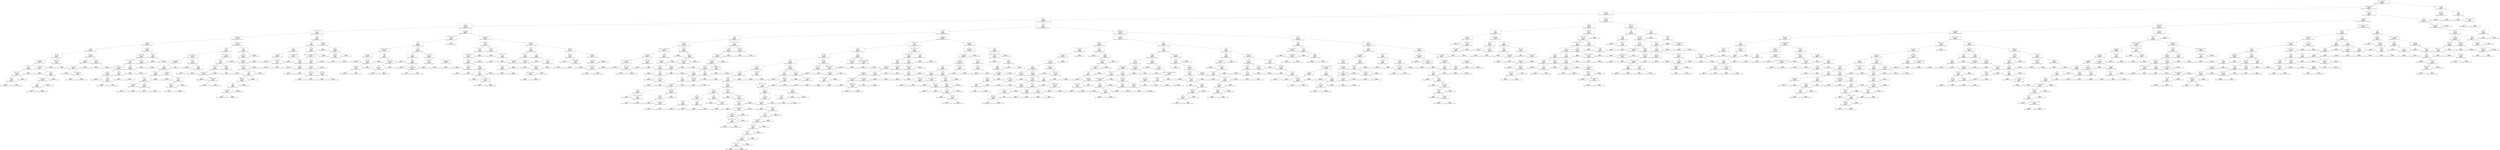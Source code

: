 digraph Tree {
node [shape=box] ;
0 [label="
NP['CD', 'CD', 'DT', 'NNP', 'NN']
 <= 0.017\ngini = 0.91\nsamples = 2402\nvalue = [358, 253, 212, 132, 221, 173, 204, 170, 178, 199\n147, 155]"] ;
1 [label="
NP['NNP-PERS', 'NNP-PERS']
 <= 0.003\ngini = 0.904\nsamples = 2275\nvalue = [358, 251, 212, 132, 221, 173, 203, 170, 178, 198\n146, 33]"] ;
0 -> 1 [labeldistance=2.5, labelangle=45, headlabel="True"] ;
2 [label="
NP['NN', 'JJ', 'NN']
 <= 0.02\ngini = 0.87\nsamples = 1530\nvalue = [347, 227, 186, 106, 193, 141, 133, 98, 43, 23, 26\n7]"] ;
1 -> 2 ;
3 [label="
NP['NNS']
 
NP['NNP', 'NNP']
 <= 0.003\ngini = 0.86\nsamples = 1250\nvalue = [311, 195, 52, 66, 179, 124, 129, 97, 42, 23, 25\n7]"] ;
2 -> 3 ;
4 [label="
NP['JJ', 'NN']
 
NP['NNP', 'NNP']
 <= 0.004\ngini = 0.728\nsamples = 475\nvalue = [218, 97, 12, 3, 42, 37, 24, 18, 6, 5, 13, 0]"] ;
3 -> 4 ;
5 [label="
NP['DT', 'NNP', 'NNP', 'NNP']
 
PP['IN']
 <= 0.016\ngini = 0.625\nsamples = 318\nvalue = [183, 59, 5, 0, 22, 10, 7, 11, 3, 5, 13, 0]"] ;
4 -> 5 ;
6 [label="
NP['CD', 'NNP', 'NNP']
 <= 0.016\ngini = 0.572\nsamples = 264\nvalue = [167, 36, 3, 0, 17, 8, 6, 8, 2, 4, 13, 0]"] ;
5 -> 6 ;
7 [label="
NP['WDT', 'PRP']
 <= 0.01\ngini = 0.436\nsamples = 159\nvalue = [118, 12, 0, 0, 5, 3, 3, 2, 2, 3, 11, 0]"] ;
6 -> 7 ;
8 [label="
VP['RB', 'VB']
 <= 0.01\ngini = 0.648\nsamples = 61\nvalue = [34, 5, 0, 0, 1, 2, 3, 1, 2, 3, 10, 0]"] ;
7 -> 8 ;
9 [label="
NP['DT', 'NN']
 
NP['DT', 'NNP']
 <= 0.012\ngini = 0.738\nsamples = 32\nvalue = [12, 2, 0, 0, 0, 1, 3, 1, 0, 3, 10, 0]"] ;
8 -> 9 ;
10 [label="
NP['NN', 'NN', 'NN']
 <= 0.008\ngini = 0.747\nsamples = 24\nvalue = [5, 1, 0, 0, 0, 1, 3, 1, 0, 3, 10, 0]"] ;
9 -> 10 ;
11 [label="
NP['NN', 'NNP']
 
NP['NNP']
 <= 0.01\ngini = 0.595\nsamples = 17\nvalue = [2, 0, 0, 0, 0, 0, 2, 0, 0, 3, 10, 0]"] ;
10 -> 11 ;
12 [label="
NP['NNP', 'NNP', 'NN']
 
NP['NNP', 'NN']
 <= 0.133\ngini = 0.498\nsamples = 15\nvalue = [2, 0, 0, 0, 0, 0, 0, 0, 0, 3, 10, 0]"] ;
11 -> 12 ;
13 [label="
NP['JJ', 'NN']
 
VP['VBN']
 <= 0.053\ngini = 0.439\nsamples = 14\nvalue = [1, 0, 0, 0, 0, 0, 0, 0, 0, 3, 10, 0]"] ;
12 -> 13 ;
14 [label="gini = 0.355\nsamples = 13\nvalue = [0, 0, 0, 0, 0, 0, 0, 0, 0, 3, 10, 0]"] ;
13 -> 14 ;
15 [label="gini = 0.0\nsamples = 1\nvalue = [1, 0, 0, 0, 0, 0, 0, 0, 0, 0, 0, 0]"] ;
13 -> 15 ;
16 [label="gini = 0.0\nsamples = 1\nvalue = [1, 0, 0, 0, 0, 0, 0, 0, 0, 0, 0, 0]"] ;
12 -> 16 ;
17 [label="gini = 0.0\nsamples = 2\nvalue = [0, 0, 0, 0, 0, 0, 2, 0, 0, 0, 0, 0]"] ;
11 -> 17 ;
18 [label="
NP['NN', 'NNP', 'NNP']
 <= 0.011\ngini = 0.735\nsamples = 7\nvalue = [3, 1, 0, 0, 0, 1, 1, 1, 0, 0, 0, 0]"] ;
10 -> 18 ;
19 [label="gini = 0.0\nsamples = 3\nvalue = [3, 0, 0, 0, 0, 0, 0, 0, 0, 0, 0, 0]"] ;
18 -> 19 ;
20 [label="
NP['DT', 'NNS']
 
ADVP['RB']
 <= 0.012\ngini = 0.75\nsamples = 4\nvalue = [0, 1, 0, 0, 0, 1, 1, 1, 0, 0, 0, 0]"] ;
18 -> 20 ;
21 [label="
NP['DT', 'NN', 'NNP']
 <= 0.013\ngini = 0.667\nsamples = 3\nvalue = [0, 1, 0, 0, 0, 0, 1, 1, 0, 0, 0, 0]"] ;
20 -> 21 ;
22 [label="
PP['IN']
 
ADJP['JJ', 'JJ']
 <= 0.023\ngini = 0.5\nsamples = 2\nvalue = [0, 1, 0, 0, 0, 0, 0, 1, 0, 0, 0, 0]"] ;
21 -> 22 ;
23 [label="gini = 0.0\nsamples = 1\nvalue = [0, 1, 0, 0, 0, 0, 0, 0, 0, 0, 0, 0]"] ;
22 -> 23 ;
24 [label="gini = 0.0\nsamples = 1\nvalue = [0, 0, 0, 0, 0, 0, 0, 1, 0, 0, 0, 0]"] ;
22 -> 24 ;
25 [label="gini = 0.0\nsamples = 1\nvalue = [0, 0, 0, 0, 0, 0, 1, 0, 0, 0, 0, 0]"] ;
21 -> 25 ;
26 [label="gini = 0.0\nsamples = 1\nvalue = [0, 0, 0, 0, 0, 1, 0, 0, 0, 0, 0, 0]"] ;
20 -> 26 ;
27 [label="
NP['PRP$', 'NN', 'NN']
 
VP['MD', 'VB']
 <= 0.014\ngini = 0.219\nsamples = 8\nvalue = [7, 1, 0, 0, 0, 0, 0, 0, 0, 0, 0, 0]"] ;
9 -> 27 ;
28 [label="gini = 0.0\nsamples = 7\nvalue = [7, 0, 0, 0, 0, 0, 0, 0, 0, 0, 0, 0]"] ;
27 -> 28 ;
29 [label="gini = 0.0\nsamples = 1\nvalue = [0, 1, 0, 0, 0, 0, 0, 0, 0, 0, 0, 0]"] ;
27 -> 29 ;
30 [label="
NP['DT', 'DT', 'NN']
 <= 0.024\ngini = 0.407\nsamples = 29\nvalue = [22, 3, 0, 0, 1, 1, 0, 0, 2, 0, 0, 0]"] ;
8 -> 30 ;
31 [label="
NP['CD', 'NN', 'NNS']
 <= 0.023\ngini = 0.275\nsamples = 26\nvalue = [22, 1, 0, 0, 0, 1, 0, 0, 2, 0, 0, 0]"] ;
30 -> 31 ;
32 [label="
NP['CD', 'JJ', 'NNP']
 <= 0.012\ngini = 0.156\nsamples = 24\nvalue = [22, 1, 0, 0, 0, 1, 0, 0, 0, 0, 0, 0]"] ;
31 -> 32 ;
33 [label="gini = 0.0\nsamples = 22\nvalue = [22, 0, 0, 0, 0, 0, 0, 0, 0, 0, 0, 0]"] ;
32 -> 33 ;
34 [label="
NP['PRP', 'DT', 'JJS', 'NNS']
 <= 0.045\ngini = 0.5\nsamples = 2\nvalue = [0, 1, 0, 0, 0, 1, 0, 0, 0, 0, 0, 0]"] ;
32 -> 34 ;
35 [label="gini = 0.0\nsamples = 1\nvalue = [0, 0, 0, 0, 0, 1, 0, 0, 0, 0, 0, 0]"] ;
34 -> 35 ;
36 [label="gini = 0.0\nsamples = 1\nvalue = [0, 1, 0, 0, 0, 0, 0, 0, 0, 0, 0, 0]"] ;
34 -> 36 ;
37 [label="gini = 0.0\nsamples = 2\nvalue = [0, 0, 0, 0, 0, 0, 0, 0, 2, 0, 0, 0]"] ;
31 -> 37 ;
38 [label="
ADVP['RB']
 
NP['NNP', 'NN']
 <= 0.011\ngini = 0.444\nsamples = 3\nvalue = [0, 2, 0, 0, 1, 0, 0, 0, 0, 0, 0, 0]"] ;
30 -> 38 ;
39 [label="gini = 0.0\nsamples = 1\nvalue = [0, 0, 0, 0, 1, 0, 0, 0, 0, 0, 0, 0]"] ;
38 -> 39 ;
40 [label="gini = 0.0\nsamples = 2\nvalue = [0, 2, 0, 0, 0, 0, 0, 0, 0, 0, 0, 0]"] ;
38 -> 40 ;
41 [label="
NP['CD', 'NNP']
 <= 0.026\ngini = 0.258\nsamples = 98\nvalue = [84, 7, 0, 0, 4, 1, 0, 1, 0, 0, 1, 0]"] ;
7 -> 41 ;
42 [label="
NP['DT', 'JJ', 'NN']
 
NP['DT', 'RB', 'JJ', 'NN']
 <= 0.013\ngini = 0.2\nsamples = 93\nvalue = [83, 3, 0, 0, 4, 1, 0, 1, 0, 0, 1, 0]"] ;
41 -> 42 ;
43 [label="
NP['DT', 'NNP', 'NNP', 'NNP']
 
PP['IN']
 <= 0.015\ngini = 0.147\nsamples = 90\nvalue = [83, 1, 0, 0, 4, 1, 0, 1, 0, 0, 0, 0]"] ;
42 -> 43 ;
44 [label="
NP['DT', 'NN']
 
NP['NNP', 'NNP', 'NNP', 'NNP', 'NNP']
 <= 0.013\ngini = 0.09\nsamples = 86\nvalue = [82, 1, 0, 0, 1, 1, 0, 1, 0, 0, 0, 0]"] ;
43 -> 44 ;
45 [label="
ADJP['JJ']
 
VP['VBP', 'RB', 'VB']
 <= 0.04\ngini = 0.047\nsamples = 84\nvalue = [82, 1, 0, 0, 0, 0, 0, 1, 0, 0, 0, 0]"] ;
44 -> 45 ;
46 [label="gini = 0.0\nsamples = 82\nvalue = [82, 0, 0, 0, 0, 0, 0, 0, 0, 0, 0, 0]"] ;
45 -> 46 ;
47 [label="
NP['NNS']
 
NP['DT', 'NNP']
 <= 0.006\ngini = 0.5\nsamples = 2\nvalue = [0, 1, 0, 0, 0, 0, 0, 1, 0, 0, 0, 0]"] ;
45 -> 47 ;
48 [label="gini = 0.0\nsamples = 1\nvalue = [0, 0, 0, 0, 0, 0, 0, 1, 0, 0, 0, 0]"] ;
47 -> 48 ;
49 [label="gini = 0.0\nsamples = 1\nvalue = [0, 1, 0, 0, 0, 0, 0, 0, 0, 0, 0, 0]"] ;
47 -> 49 ;
50 [label="
NP['NNS']
 
VP['MD', 'VB']
 <= 0.006\ngini = 0.5\nsamples = 2\nvalue = [0, 0, 0, 0, 1, 1, 0, 0, 0, 0, 0, 0]"] ;
44 -> 50 ;
51 [label="gini = 0.0\nsamples = 1\nvalue = [0, 0, 0, 0, 1, 0, 0, 0, 0, 0, 0, 0]"] ;
50 -> 51 ;
52 [label="gini = 0.0\nsamples = 1\nvalue = [0, 0, 0, 0, 0, 1, 0, 0, 0, 0, 0, 0]"] ;
50 -> 52 ;
53 [label="
VP['VBZ']
 
NP['NNP', 'PRP']
 <= 0.025\ngini = 0.375\nsamples = 4\nvalue = [1, 0, 0, 0, 3, 0, 0, 0, 0, 0, 0, 0]"] ;
43 -> 53 ;
54 [label="gini = 0.0\nsamples = 3\nvalue = [0, 0, 0, 0, 3, 0, 0, 0, 0, 0, 0, 0]"] ;
53 -> 54 ;
55 [label="gini = 0.0\nsamples = 1\nvalue = [1, 0, 0, 0, 0, 0, 0, 0, 0, 0, 0, 0]"] ;
53 -> 55 ;
56 [label="
NP['DT', 'NN']
 
NP['JJ', 'JJ', 'NN', 'NNS']
 <= 0.017\ngini = 0.444\nsamples = 3\nvalue = [0, 2, 0, 0, 0, 0, 0, 0, 0, 0, 1, 0]"] ;
42 -> 56 ;
57 [label="gini = 0.0\nsamples = 2\nvalue = [0, 2, 0, 0, 0, 0, 0, 0, 0, 0, 0, 0]"] ;
56 -> 57 ;
58 [label="gini = 0.0\nsamples = 1\nvalue = [0, 0, 0, 0, 0, 0, 0, 0, 0, 0, 1, 0]"] ;
56 -> 58 ;
59 [label="
VP['VBD', 'VBG']
 
PP['IN']
 <= 0.009\ngini = 0.32\nsamples = 5\nvalue = [1, 4, 0, 0, 0, 0, 0, 0, 0, 0, 0, 0]"] ;
41 -> 59 ;
60 [label="gini = 0.0\nsamples = 4\nvalue = [0, 4, 0, 0, 0, 0, 0, 0, 0, 0, 0, 0]"] ;
59 -> 60 ;
61 [label="gini = 0.0\nsamples = 1\nvalue = [1, 0, 0, 0, 0, 0, 0, 0, 0, 0, 0, 0]"] ;
59 -> 61 ;
62 [label="
NP['DT', 'CD', 'NN', 'NN']
 <= 0.005\ngini = 0.709\nsamples = 105\nvalue = [49, 24, 3, 0, 12, 5, 3, 6, 0, 1, 2, 0]"] ;
6 -> 62 ;
63 [label="
ADVP['RB']
 
ADJP['JJ']
 <= 0.01\ngini = 0.623\nsamples = 83\nvalue = [45, 23, 2, 0, 4, 2, 1, 4, 0, 0, 2, 0]"] ;
62 -> 63 ;
64 [label="
PP['IN']
 
NP['NNP', 'NNP', 'NNP', 'NNP']
 <= 0.012\ngini = 0.652\nsamples = 45\nvalue = [17, 20, 0, 0, 3, 1, 1, 2, 0, 0, 1, 0]"] ;
63 -> 64 ;
65 [label="
NP['NN', 'NN', 'NNP', 'NNP']
 <= 0.027\ngini = 0.636\nsamples = 30\nvalue = [16, 8, 0, 0, 1, 1, 1, 2, 0, 0, 1, 0]"] ;
64 -> 65 ;
66 [label="
PP['IN']
 
NP['CD', 'NN']
 <= 0.012\ngini = 0.586\nsamples = 26\nvalue = [16, 4, 0, 0, 1, 1, 1, 2, 0, 0, 1, 0]"] ;
65 -> 66 ;
67 [label="
NP['NN', 'NN', 'NNP']
 
ADVP['RB']
 <= 0.034\ngini = 0.395\nsamples = 21\nvalue = [16, 3, 0, 0, 0, 1, 1, 0, 0, 0, 0, 0]"] ;
66 -> 67 ;
68 [label="
VP['MD', 'VB']
 
VP['VBG']
 <= 0.006\ngini = 0.283\nsamples = 19\nvalue = [16, 1, 0, 0, 0, 1, 1, 0, 0, 0, 0, 0]"] ;
67 -> 68 ;
69 [label="
NP['CD', 'NNS', 'NNP']
 <= 0.025\ngini = 0.111\nsamples = 17\nvalue = [16, 1, 0, 0, 0, 0, 0, 0, 0, 0, 0, 0]"] ;
68 -> 69 ;
70 [label="gini = 0.0\nsamples = 16\nvalue = [16, 0, 0, 0, 0, 0, 0, 0, 0, 0, 0, 0]"] ;
69 -> 70 ;
71 [label="gini = 0.0\nsamples = 1\nvalue = [0, 1, 0, 0, 0, 0, 0, 0, 0, 0, 0, 0]"] ;
69 -> 71 ;
72 [label="
PP['IN']
 
VP['VBZ', 'VBG']
 <= 0.008\ngini = 0.5\nsamples = 2\nvalue = [0, 0, 0, 0, 0, 1, 1, 0, 0, 0, 0, 0]"] ;
68 -> 72 ;
73 [label="gini = 0.0\nsamples = 1\nvalue = [0, 0, 0, 0, 0, 1, 0, 0, 0, 0, 0, 0]"] ;
72 -> 73 ;
74 [label="gini = 0.0\nsamples = 1\nvalue = [0, 0, 0, 0, 0, 0, 1, 0, 0, 0, 0, 0]"] ;
72 -> 74 ;
75 [label="gini = 0.0\nsamples = 2\nvalue = [0, 2, 0, 0, 0, 0, 0, 0, 0, 0, 0, 0]"] ;
67 -> 75 ;
76 [label="
NP['NN', 'NNP', 'NNP']
 <= 0.01\ngini = 0.72\nsamples = 5\nvalue = [0, 1, 0, 0, 1, 0, 0, 2, 0, 0, 1, 0]"] ;
66 -> 76 ;
77 [label="gini = 0.0\nsamples = 2\nvalue = [0, 0, 0, 0, 0, 0, 0, 2, 0, 0, 0, 0]"] ;
76 -> 77 ;
78 [label="
NP['NNP', 'PRP']
 
PP['IN']
 <= 0.007\ngini = 0.667\nsamples = 3\nvalue = [0, 1, 0, 0, 1, 0, 0, 0, 0, 0, 1, 0]"] ;
76 -> 78 ;
79 [label="
NP['NNP', 'NN']
 
ADJP['JJ', ',', 'JJ']
 <= 0.043\ngini = 0.5\nsamples = 2\nvalue = [0, 1, 0, 0, 1, 0, 0, 0, 0, 0, 0, 0]"] ;
78 -> 79 ;
80 [label="gini = 0.0\nsamples = 1\nvalue = [0, 0, 0, 0, 1, 0, 0, 0, 0, 0, 0, 0]"] ;
79 -> 80 ;
81 [label="gini = 0.0\nsamples = 1\nvalue = [0, 1, 0, 0, 0, 0, 0, 0, 0, 0, 0, 0]"] ;
79 -> 81 ;
82 [label="gini = 0.0\nsamples = 1\nvalue = [0, 0, 0, 0, 0, 0, 0, 0, 0, 0, 1, 0]"] ;
78 -> 82 ;
83 [label="gini = 0.0\nsamples = 4\nvalue = [0, 4, 0, 0, 0, 0, 0, 0, 0, 0, 0, 0]"] ;
65 -> 83 ;
84 [label="
NP['DT', 'NNS']
 
VP['VBN']
 <= 0.021\ngini = 0.338\nsamples = 15\nvalue = [1, 12, 0, 0, 2, 0, 0, 0, 0, 0, 0, 0]"] ;
64 -> 84 ;
85 [label="gini = 0.0\nsamples = 12\nvalue = [0, 12, 0, 0, 0, 0, 0, 0, 0, 0, 0, 0]"] ;
84 -> 85 ;
86 [label="
ADJP['JJ']
 
ADVP['RB']
 <= 0.007\ngini = 0.444\nsamples = 3\nvalue = [1, 0, 0, 0, 2, 0, 0, 0, 0, 0, 0, 0]"] ;
84 -> 86 ;
87 [label="gini = 0.0\nsamples = 1\nvalue = [1, 0, 0, 0, 0, 0, 0, 0, 0, 0, 0, 0]"] ;
86 -> 87 ;
88 [label="gini = 0.0\nsamples = 2\nvalue = [0, 0, 0, 0, 2, 0, 0, 0, 0, 0, 0, 0]"] ;
86 -> 88 ;
89 [label="
NP['NNP', 'NNP', 'CC', 'DT', 'NN']
 <= 0.013\ngini = 0.443\nsamples = 38\nvalue = [28, 3, 2, 0, 1, 1, 0, 2, 0, 0, 1, 0]"] ;
63 -> 89 ;
90 [label="
ADJP['JJS']
 
VP['VBZ']
 <= 0.012\ngini = 0.351\nsamples = 35\nvalue = [28, 0, 2, 0, 1, 1, 0, 2, 0, 0, 1, 0]"] ;
89 -> 90 ;
91 [label="
VP['VBG', 'TO', 'VB']
 
PP['IN']
 <= 0.021\ngini = 0.229\nsamples = 32\nvalue = [28, 0, 0, 0, 1, 0, 0, 2, 0, 0, 1, 0]"] ;
90 -> 91 ;
92 [label="
NP['JJ', 'NN', 'NN', 'NN']
 <= 0.025\ngini = 0.127\nsamples = 30\nvalue = [28, 0, 0, 0, 1, 0, 0, 0, 0, 0, 1, 0]"] ;
91 -> 92 ;
93 [label="gini = 0.0\nsamples = 28\nvalue = [28, 0, 0, 0, 0, 0, 0, 0, 0, 0, 0, 0]"] ;
92 -> 93 ;
94 [label="
VP['VBP', 'RB', 'TO', 'VBG']
 <= 0.035\ngini = 0.5\nsamples = 2\nvalue = [0, 0, 0, 0, 1, 0, 0, 0, 0, 0, 1, 0]"] ;
92 -> 94 ;
95 [label="gini = 0.0\nsamples = 1\nvalue = [0, 0, 0, 0, 1, 0, 0, 0, 0, 0, 0, 0]"] ;
94 -> 95 ;
96 [label="gini = 0.0\nsamples = 1\nvalue = [0, 0, 0, 0, 0, 0, 0, 0, 0, 0, 1, 0]"] ;
94 -> 96 ;
97 [label="gini = 0.0\nsamples = 2\nvalue = [0, 0, 0, 0, 0, 0, 0, 2, 0, 0, 0, 0]"] ;
91 -> 97 ;
98 [label="
NP['PRP$', 'NN']
 
VP['VBZ']
 <= 0.018\ngini = 0.444\nsamples = 3\nvalue = [0, 0, 2, 0, 0, 1, 0, 0, 0, 0, 0, 0]"] ;
90 -> 98 ;
99 [label="gini = 0.0\nsamples = 2\nvalue = [0, 0, 2, 0, 0, 0, 0, 0, 0, 0, 0, 0]"] ;
98 -> 99 ;
100 [label="gini = 0.0\nsamples = 1\nvalue = [0, 0, 0, 0, 0, 1, 0, 0, 0, 0, 0, 0]"] ;
98 -> 100 ;
101 [label="gini = 0.0\nsamples = 3\nvalue = [0, 3, 0, 0, 0, 0, 0, 0, 0, 0, 0, 0]"] ;
89 -> 101 ;
102 [label="
VP['VBZ']
 
VP['VBN']
 <= 0.013\ngini = 0.793\nsamples = 22\nvalue = [4, 1, 1, 0, 8, 3, 2, 2, 0, 1, 0, 0]"] ;
62 -> 102 ;
103 [label="
NP['NN', 'NN']
 
NP['DT', 'NNP', 'NN']
 <= 0.015\ngini = 0.844\nsamples = 16\nvalue = [4, 1, 1, 0, 2, 3, 2, 2, 0, 1, 0, 0]"] ;
102 -> 103 ;
104 [label="
NP['NN', 'DT', 'NNS']
 <= 0.019\ngini = 0.817\nsamples = 13\nvalue = [4, 1, 1, 0, 2, 0, 2, 2, 0, 1, 0, 0]"] ;
103 -> 104 ;
105 [label="
NP['DT', 'NNP', 'NNP']
 
VP['VBZ']
 <= 0.016\ngini = 0.815\nsamples = 9\nvalue = [0, 1, 1, 0, 2, 0, 2, 2, 0, 1, 0, 0]"] ;
104 -> 105 ;
106 [label="
VP['VBN']
 
NP['NNS']
 <= 0.01\ngini = 0.776\nsamples = 7\nvalue = [0, 1, 1, 0, 0, 0, 2, 2, 0, 1, 0, 0]"] ;
105 -> 106 ;
107 [label="
ADJP['RB', 'JJ']
 
NP['DT', 'JJ', 'NN']
 <= 0.006\ngini = 0.72\nsamples = 5\nvalue = [0, 1, 1, 0, 0, 0, 0, 2, 0, 1, 0, 0]"] ;
106 -> 107 ;
108 [label="
VP['VBP']
 
VP['VBD']
 <= 0.005\ngini = 0.667\nsamples = 3\nvalue = [0, 1, 1, 0, 0, 0, 0, 0, 0, 1, 0, 0]"] ;
107 -> 108 ;
109 [label="
VP['VBZ', 'VBN', 'VBG']
 <= 0.009\ngini = 0.5\nsamples = 2\nvalue = [0, 1, 0, 0, 0, 0, 0, 0, 0, 1, 0, 0]"] ;
108 -> 109 ;
110 [label="gini = 0.0\nsamples = 1\nvalue = [0, 1, 0, 0, 0, 0, 0, 0, 0, 0, 0, 0]"] ;
109 -> 110 ;
111 [label="gini = 0.0\nsamples = 1\nvalue = [0, 0, 0, 0, 0, 0, 0, 0, 0, 1, 0, 0]"] ;
109 -> 111 ;
112 [label="gini = 0.0\nsamples = 1\nvalue = [0, 0, 1, 0, 0, 0, 0, 0, 0, 0, 0, 0]"] ;
108 -> 112 ;
113 [label="gini = 0.0\nsamples = 2\nvalue = [0, 0, 0, 0, 0, 0, 0, 2, 0, 0, 0, 0]"] ;
107 -> 113 ;
114 [label="gini = 0.0\nsamples = 2\nvalue = [0, 0, 0, 0, 0, 0, 2, 0, 0, 0, 0, 0]"] ;
106 -> 114 ;
115 [label="gini = 0.0\nsamples = 2\nvalue = [0, 0, 0, 0, 2, 0, 0, 0, 0, 0, 0, 0]"] ;
105 -> 115 ;
116 [label="gini = 0.0\nsamples = 4\nvalue = [4, 0, 0, 0, 0, 0, 0, 0, 0, 0, 0, 0]"] ;
104 -> 116 ;
117 [label="gini = 0.0\nsamples = 3\nvalue = [0, 0, 0, 0, 0, 3, 0, 0, 0, 0, 0, 0]"] ;
103 -> 117 ;
118 [label="gini = 0.0\nsamples = 6\nvalue = [0, 0, 0, 0, 6, 0, 0, 0, 0, 0, 0, 0]"] ;
102 -> 118 ;
119 [label="
VP['MD', 'VB']
 
VP['VBG']
 <= 0.016\ngini = 0.715\nsamples = 54\nvalue = [16, 23, 2, 0, 5, 2, 1, 3, 1, 1, 0, 0]"] ;
5 -> 119 ;
120 [label="
VP['MD']
 
PP['IN']
 <= 0.015\ngini = 0.647\nsamples = 41\nvalue = [6, 23, 1, 0, 4, 2, 1, 2, 1, 1, 0, 0]"] ;
119 -> 120 ;
121 [label="
VP['VBN']
 
NP['DT', 'NNP']
 <= 0.024\ngini = 0.411\nsamples = 29\nvalue = [2, 22, 0, 0, 2, 1, 0, 0, 1, 1, 0, 0]"] ;
120 -> 121 ;
122 [label="
VP['VBP', 'VBN', 'VBG']
 <= 0.022\ngini = 0.156\nsamples = 24\nvalue = [0, 22, 0, 0, 1, 0, 0, 0, 1, 0, 0, 0]"] ;
121 -> 122 ;
123 [label="gini = 0.0\nsamples = 22\nvalue = [0, 22, 0, 0, 0, 0, 0, 0, 0, 0, 0, 0]"] ;
122 -> 123 ;
124 [label="
VP['VBP', 'VBN', 'VBG']
 
NP['PRP']
 <= 0.02\ngini = 0.5\nsamples = 2\nvalue = [0, 0, 0, 0, 1, 0, 0, 0, 1, 0, 0, 0]"] ;
122 -> 124 ;
125 [label="gini = 0.0\nsamples = 1\nvalue = [0, 0, 0, 0, 1, 0, 0, 0, 0, 0, 0, 0]"] ;
124 -> 125 ;
126 [label="gini = 0.0\nsamples = 1\nvalue = [0, 0, 0, 0, 0, 0, 0, 0, 1, 0, 0, 0]"] ;
124 -> 126 ;
127 [label="
NP['DT', 'NNP-LOC', 'NNPS-LOC']
 <= 0.007\ngini = 0.72\nsamples = 5\nvalue = [2, 0, 0, 0, 1, 1, 0, 0, 0, 1, 0, 0]"] ;
121 -> 127 ;
128 [label="gini = 0.0\nsamples = 2\nvalue = [2, 0, 0, 0, 0, 0, 0, 0, 0, 0, 0, 0]"] ;
127 -> 128 ;
129 [label="
ADVP['RB']
 
NP['NNS']
 <= 0.008\ngini = 0.667\nsamples = 3\nvalue = [0, 0, 0, 0, 1, 1, 0, 0, 0, 1, 0, 0]"] ;
127 -> 129 ;
130 [label="gini = 0.0\nsamples = 1\nvalue = [0, 0, 0, 0, 1, 0, 0, 0, 0, 0, 0, 0]"] ;
129 -> 130 ;
131 [label="
NP['NNP-LOC']
 <= 0.026\ngini = 0.5\nsamples = 2\nvalue = [0, 0, 0, 0, 0, 1, 0, 0, 0, 1, 0, 0]"] ;
129 -> 131 ;
132 [label="gini = 0.0\nsamples = 1\nvalue = [0, 0, 0, 0, 0, 1, 0, 0, 0, 0, 0, 0]"] ;
131 -> 132 ;
133 [label="gini = 0.0\nsamples = 1\nvalue = [0, 0, 0, 0, 0, 0, 0, 0, 0, 1, 0, 0]"] ;
131 -> 133 ;
134 [label="
PP['IN', 'IN']
 
ADVP['RB']
 <= 0.016\ngini = 0.806\nsamples = 12\nvalue = [4, 1, 1, 0, 2, 1, 1, 2, 0, 0, 0, 0]"] ;
120 -> 134 ;
135 [label="
NP['NN', 'NNP', 'NNP', 'NNP', 'NNP', 'NNP', 'NNP']
 <= 0.014\ngini = 0.812\nsamples = 8\nvalue = [0, 1, 1, 0, 2, 1, 1, 2, 0, 0, 0, 0]"] ;
134 -> 135 ;
136 [label="
VP['TO', 'VB']
 
NP['PRP$']
 <= 0.019\ngini = 0.778\nsamples = 6\nvalue = [0, 1, 1, 0, 2, 1, 1, 0, 0, 0, 0, 0]"] ;
135 -> 136 ;
137 [label="
VP['TO', 'VB', 'VB']
 <= 0.009\ngini = 0.75\nsamples = 4\nvalue = [0, 1, 1, 0, 0, 1, 1, 0, 0, 0, 0, 0]"] ;
136 -> 137 ;
138 [label="
NP['NN', 'NNS']
 
VP['VBP', 'VBN', 'TO', 'VB']
 <= 0.03\ngini = 0.5\nsamples = 2\nvalue = [0, 0, 1, 0, 0, 0, 1, 0, 0, 0, 0, 0]"] ;
137 -> 138 ;
139 [label="gini = 0.0\nsamples = 1\nvalue = [0, 0, 1, 0, 0, 0, 0, 0, 0, 0, 0, 0]"] ;
138 -> 139 ;
140 [label="gini = 0.0\nsamples = 1\nvalue = [0, 0, 0, 0, 0, 0, 1, 0, 0, 0, 0, 0]"] ;
138 -> 140 ;
141 [label="
NP['DT', 'NNP']
 
VP['VBP', 'VBN', 'TO', 'VB']
 <= 0.019\ngini = 0.5\nsamples = 2\nvalue = [0, 1, 0, 0, 0, 1, 0, 0, 0, 0, 0, 0]"] ;
137 -> 141 ;
142 [label="gini = 0.0\nsamples = 1\nvalue = [0, 1, 0, 0, 0, 0, 0, 0, 0, 0, 0, 0]"] ;
141 -> 142 ;
143 [label="gini = 0.0\nsamples = 1\nvalue = [0, 0, 0, 0, 0, 1, 0, 0, 0, 0, 0, 0]"] ;
141 -> 143 ;
144 [label="gini = 0.0\nsamples = 2\nvalue = [0, 0, 0, 0, 2, 0, 0, 0, 0, 0, 0, 0]"] ;
136 -> 144 ;
145 [label="gini = 0.0\nsamples = 2\nvalue = [0, 0, 0, 0, 0, 0, 0, 2, 0, 0, 0, 0]"] ;
135 -> 145 ;
146 [label="gini = 0.0\nsamples = 4\nvalue = [4, 0, 0, 0, 0, 0, 0, 0, 0, 0, 0, 0]"] ;
134 -> 146 ;
147 [label="
VP['VBZ', 'RB', 'VB']
 <= 0.017\ngini = 0.391\nsamples = 13\nvalue = [10, 0, 1, 0, 1, 0, 0, 1, 0, 0, 0, 0]"] ;
119 -> 147 ;
148 [label="gini = 0.0\nsamples = 10\nvalue = [10, 0, 0, 0, 0, 0, 0, 0, 0, 0, 0, 0]"] ;
147 -> 148 ;
149 [label="
ADVP['RB']
 
NP['JJ', 'NNS']
 <= 0.006\ngini = 0.667\nsamples = 3\nvalue = [0, 0, 1, 0, 1, 0, 0, 1, 0, 0, 0, 0]"] ;
147 -> 149 ;
150 [label="
NP['DT', 'NNS']
 
ADJP['RB', 'JJ']
 <= 0.012\ngini = 0.5\nsamples = 2\nvalue = [0, 0, 1, 0, 1, 0, 0, 0, 0, 0, 0, 0]"] ;
149 -> 150 ;
151 [label="gini = 0.0\nsamples = 1\nvalue = [0, 0, 0, 0, 1, 0, 0, 0, 0, 0, 0, 0]"] ;
150 -> 151 ;
152 [label="gini = 0.0\nsamples = 1\nvalue = [0, 0, 1, 0, 0, 0, 0, 0, 0, 0, 0, 0]"] ;
150 -> 152 ;
153 [label="gini = 0.0\nsamples = 1\nvalue = [0, 0, 0, 0, 0, 0, 0, 1, 0, 0, 0, 0]"] ;
149 -> 153 ;
154 [label="
NP['CD', 'JJ', 'NNS']
 <= 0.003\ngini = 0.829\nsamples = 157\nvalue = [35, 38, 7, 3, 20, 27, 17, 7, 3, 0, 0, 0]"] ;
4 -> 154 ;
155 [label="
NP['NNP', 'NNP', 'NNP', 'NNP']
 
NP['NNP']
 <= 0.021\ngini = 0.688\nsamples = 61\nvalue = [28, 18, 3, 1, 2, 1, 6, 1, 1, 0, 0, 0]"] ;
154 -> 155 ;
156 [label="
NP['NNP']
 
VP['MD', 'VB']
 <= 0.014\ngini = 0.666\nsamples = 53\nvalue = [28, 10, 3, 1, 2, 1, 6, 1, 1, 0, 0, 0]"] ;
155 -> 156 ;
157 [label="
NP['NNP', 'NN', 'NN', 'NN']
 <= 0.011\ngini = 0.413\nsamples = 33\nvalue = [25, 2, 2, 0, 0, 0, 2, 1, 1, 0, 0, 0]"] ;
156 -> 157 ;
158 [label="
VP['VBP', 'VBG']
 <= 0.023\ngini = 0.199\nsamples = 28\nvalue = [25, 0, 1, 0, 0, 0, 1, 0, 1, 0, 0, 0]"] ;
157 -> 158 ;
159 [label="gini = 0.0\nsamples = 25\nvalue = [25, 0, 0, 0, 0, 0, 0, 0, 0, 0, 0, 0]"] ;
158 -> 159 ;
160 [label="
NP['DT', 'NNS']
 
NP['NNS', 'PRP']
 <= 0.031\ngini = 0.667\nsamples = 3\nvalue = [0, 0, 1, 0, 0, 0, 1, 0, 1, 0, 0, 0]"] ;
158 -> 160 ;
161 [label="
VP['VBP', 'VBN']
 
NP['RB', 'JJ', 'NN']
 <= 0.03\ngini = 0.5\nsamples = 2\nvalue = [0, 0, 1, 0, 0, 0, 1, 0, 0, 0, 0, 0]"] ;
160 -> 161 ;
162 [label="gini = 0.0\nsamples = 1\nvalue = [0, 0, 1, 0, 0, 0, 0, 0, 0, 0, 0, 0]"] ;
161 -> 162 ;
163 [label="gini = 0.0\nsamples = 1\nvalue = [0, 0, 0, 0, 0, 0, 1, 0, 0, 0, 0, 0]"] ;
161 -> 163 ;
164 [label="gini = 0.0\nsamples = 1\nvalue = [0, 0, 0, 0, 0, 0, 0, 0, 1, 0, 0, 0]"] ;
160 -> 164 ;
165 [label="
ADJP['JJ']
 
VP['VBZ']
 <= 0.013\ngini = 0.72\nsamples = 5\nvalue = [0, 2, 1, 0, 0, 0, 1, 1, 0, 0, 0, 0]"] ;
157 -> 165 ;
166 [label="gini = 0.0\nsamples = 2\nvalue = [0, 2, 0, 0, 0, 0, 0, 0, 0, 0, 0, 0]"] ;
165 -> 166 ;
167 [label="
NP['DT', 'NN', 'NN']
 
NP['NNP', 'NNP', 'NNP']
 <= 0.012\ngini = 0.667\nsamples = 3\nvalue = [0, 0, 1, 0, 0, 0, 1, 1, 0, 0, 0, 0]"] ;
165 -> 167 ;
168 [label="
NP['NN']
 
NP['DT', 'JJS', 'NNS']
 <= 0.019\ngini = 0.5\nsamples = 2\nvalue = [0, 0, 0, 0, 0, 0, 1, 1, 0, 0, 0, 0]"] ;
167 -> 168 ;
169 [label="gini = 0.0\nsamples = 1\nvalue = [0, 0, 0, 0, 0, 0, 1, 0, 0, 0, 0, 0]"] ;
168 -> 169 ;
170 [label="gini = 0.0\nsamples = 1\nvalue = [0, 0, 0, 0, 0, 0, 0, 1, 0, 0, 0, 0]"] ;
168 -> 170 ;
171 [label="gini = 0.0\nsamples = 1\nvalue = [0, 0, 1, 0, 0, 0, 0, 0, 0, 0, 0, 0]"] ;
167 -> 171 ;
172 [label="
PP['IN']
 
NP['DT', 'JJ', 'NNS']
 <= 0.005\ngini = 0.76\nsamples = 20\nvalue = [3, 8, 1, 1, 2, 1, 4, 0, 0, 0, 0, 0]"] ;
156 -> 172 ;
173 [label="
PP['IN']
 
PP['IN', 'IN']
 <= 0.013\ngini = 0.656\nsamples = 8\nvalue = [2, 0, 1, 0, 0, 1, 4, 0, 0, 0, 0, 0]"] ;
172 -> 173 ;
174 [label="gini = 0.0\nsamples = 4\nvalue = [0, 0, 0, 0, 0, 0, 4, 0, 0, 0, 0, 0]"] ;
173 -> 174 ;
175 [label="
ADJP['JJ']
 
NP['PRP']
 <= 0.014\ngini = 0.625\nsamples = 4\nvalue = [2, 0, 1, 0, 0, 1, 0, 0, 0, 0, 0, 0]"] ;
173 -> 175 ;
176 [label="gini = 0.0\nsamples = 2\nvalue = [2, 0, 0, 0, 0, 0, 0, 0, 0, 0, 0, 0]"] ;
175 -> 176 ;
177 [label="
VP['MD', 'VB']
 
NP['DT', 'NNP', 'NNP', 'NNP']
 <= 0.012\ngini = 0.5\nsamples = 2\nvalue = [0, 0, 1, 0, 0, 1, 0, 0, 0, 0, 0, 0]"] ;
175 -> 177 ;
178 [label="gini = 0.0\nsamples = 1\nvalue = [0, 0, 0, 0, 0, 1, 0, 0, 0, 0, 0, 0]"] ;
177 -> 178 ;
179 [label="gini = 0.0\nsamples = 1\nvalue = [0, 0, 1, 0, 0, 0, 0, 0, 0, 0, 0, 0]"] ;
177 -> 179 ;
180 [label="
NP['DT', 'JJ', 'NN', 'NN']
 
NP['DT', 'NN']
 <= 0.019\ngini = 0.514\nsamples = 12\nvalue = [1, 8, 0, 1, 2, 0, 0, 0, 0, 0, 0, 0]"] ;
172 -> 180 ;
181 [label="
VP['VBD', 'RB', 'VB']
 
PP['IN']
 <= 0.022\ngini = 0.198\nsamples = 9\nvalue = [0, 8, 0, 1, 0, 0, 0, 0, 0, 0, 0, 0]"] ;
180 -> 181 ;
182 [label="gini = 0.0\nsamples = 8\nvalue = [0, 8, 0, 0, 0, 0, 0, 0, 0, 0, 0, 0]"] ;
181 -> 182 ;
183 [label="gini = 0.0\nsamples = 1\nvalue = [0, 0, 0, 1, 0, 0, 0, 0, 0, 0, 0, 0]"] ;
181 -> 183 ;
184 [label="
VP['VBZ', 'VBN', 'TO', 'VB']
 <= 0.008\ngini = 0.444\nsamples = 3\nvalue = [1, 0, 0, 0, 2, 0, 0, 0, 0, 0, 0, 0]"] ;
180 -> 184 ;
185 [label="gini = 0.0\nsamples = 2\nvalue = [0, 0, 0, 0, 2, 0, 0, 0, 0, 0, 0, 0]"] ;
184 -> 185 ;
186 [label="gini = 0.0\nsamples = 1\nvalue = [1, 0, 0, 0, 0, 0, 0, 0, 0, 0, 0, 0]"] ;
184 -> 186 ;
187 [label="gini = 0.0\nsamples = 8\nvalue = [0, 8, 0, 0, 0, 0, 0, 0, 0, 0, 0, 0]"] ;
155 -> 187 ;
188 [label="
NP['NNP', 'NNP', 'NN']
 <= 0.01\ngini = 0.823\nsamples = 96\nvalue = [7, 20, 4, 2, 18, 26, 11, 6, 2, 0, 0, 0]"] ;
154 -> 188 ;
189 [label="
VP['VBD', 'VBN']
 
NP['DT', 'NN']
 <= 0.017\ngini = 0.738\nsamples = 37\nvalue = [4, 17, 1, 1, 5, 1, 4, 3, 1, 0, 0, 0]"] ;
188 -> 189 ;
190 [label="
NP['JJ', 'NNS']
 
VP['VBG']
 <= 0.014\ngini = 0.839\nsamples = 22\nvalue = [3, 4, 0, 1, 5, 1, 4, 3, 1, 0, 0, 0]"] ;
189 -> 190 ;
191 [label="
NP['DT', 'NNP', 'NNP']
 
NP['DT', 'NNS']
 <= 0.009\ngini = 0.809\nsamples = 18\nvalue = [3, 0, 0, 1, 5, 1, 4, 3, 1, 0, 0, 0]"] ;
190 -> 191 ;
192 [label="
NP['DT', 'JJ', 'NN']
 
NP['PRP']
 <= 0.009\ngini = 0.781\nsamples = 13\nvalue = [3, 0, 0, 1, 0, 1, 4, 3, 1, 0, 0, 0]"] ;
191 -> 192 ;
193 [label="
NP['NNS']
 
VP['VBP', 'RB', 'VBN']
 <= 0.012\ngini = 0.32\nsamples = 5\nvalue = [0, 0, 0, 1, 0, 0, 4, 0, 0, 0, 0, 0]"] ;
192 -> 193 ;
194 [label="gini = 0.0\nsamples = 4\nvalue = [0, 0, 0, 0, 0, 0, 4, 0, 0, 0, 0, 0]"] ;
193 -> 194 ;
195 [label="gini = 0.0\nsamples = 1\nvalue = [0, 0, 0, 1, 0, 0, 0, 0, 0, 0, 0, 0]"] ;
193 -> 195 ;
196 [label="
ADJP['JJR']
 
NP['NNP']
 <= 0.009\ngini = 0.688\nsamples = 8\nvalue = [3, 0, 0, 0, 0, 1, 0, 3, 1, 0, 0, 0]"] ;
192 -> 196 ;
197 [label="
NP['JJ', 'NN']
 
VP['VBP']
 <= 0.007\ngini = 0.56\nsamples = 5\nvalue = [3, 0, 0, 0, 0, 1, 0, 0, 1, 0, 0, 0]"] ;
196 -> 197 ;
198 [label="gini = 0.0\nsamples = 3\nvalue = [3, 0, 0, 0, 0, 0, 0, 0, 0, 0, 0, 0]"] ;
197 -> 198 ;
199 [label="
VP['VBD']
 
NP['CD', 'NNP', 'NNP', 'NNP', 'NNP']
 <= 0.027\ngini = 0.5\nsamples = 2\nvalue = [0, 0, 0, 0, 0, 1, 0, 0, 1, 0, 0, 0]"] ;
197 -> 199 ;
200 [label="gini = 0.0\nsamples = 1\nvalue = [0, 0, 0, 0, 0, 0, 0, 0, 1, 0, 0, 0]"] ;
199 -> 200 ;
201 [label="gini = 0.0\nsamples = 1\nvalue = [0, 0, 0, 0, 0, 1, 0, 0, 0, 0, 0, 0]"] ;
199 -> 201 ;
202 [label="gini = 0.0\nsamples = 3\nvalue = [0, 0, 0, 0, 0, 0, 0, 3, 0, 0, 0, 0]"] ;
196 -> 202 ;
203 [label="gini = 0.0\nsamples = 5\nvalue = [0, 0, 0, 0, 5, 0, 0, 0, 0, 0, 0, 0]"] ;
191 -> 203 ;
204 [label="gini = 0.0\nsamples = 4\nvalue = [0, 4, 0, 0, 0, 0, 0, 0, 0, 0, 0, 0]"] ;
190 -> 204 ;
205 [label="
VP['TO', 'VB']
 
VP['VBZ', 'VBN']
 <= 0.013\ngini = 0.24\nsamples = 15\nvalue = [1, 13, 1, 0, 0, 0, 0, 0, 0, 0, 0, 0]"] ;
189 -> 205 ;
206 [label="gini = 0.0\nsamples = 13\nvalue = [0, 13, 0, 0, 0, 0, 0, 0, 0, 0, 0, 0]"] ;
205 -> 206 ;
207 [label="
NP['NNP', 'NNP', 'NNP']
 
VP['VBZ']
 <= 0.017\ngini = 0.5\nsamples = 2\nvalue = [1, 0, 1, 0, 0, 0, 0, 0, 0, 0, 0, 0]"] ;
205 -> 207 ;
208 [label="gini = 0.0\nsamples = 1\nvalue = [0, 0, 1, 0, 0, 0, 0, 0, 0, 0, 0, 0]"] ;
207 -> 208 ;
209 [label="gini = 0.0\nsamples = 1\nvalue = [1, 0, 0, 0, 0, 0, 0, 0, 0, 0, 0, 0]"] ;
207 -> 209 ;
210 [label="
NP['WDT', 'PRP']
 <= 0.019\ngini = 0.747\nsamples = 59\nvalue = [3, 3, 3, 1, 13, 25, 7, 3, 1, 0, 0, 0]"] ;
188 -> 210 ;
211 [label="
NP['PRP']
 
NP['CD', 'NNS']
 <= 0.014\ngini = 0.604\nsamples = 42\nvalue = [1, 0, 0, 1, 6, 25, 5, 3, 1, 0, 0, 0]"] ;
210 -> 211 ;
212 [label="
NP['JJ', 'NNS']
 
ADJP['JJ']
 <= 0.015\ngini = 0.433\nsamples = 34\nvalue = [1, 0, 0, 1, 2, 25, 5, 0, 0, 0, 0, 0]"] ;
211 -> 212 ;
213 [label="
NP['NN', 'DT', 'NNP']
 <= 0.021\ngini = 0.203\nsamples = 27\nvalue = [0, 0, 0, 0, 2, 24, 1, 0, 0, 0, 0, 0]"] ;
212 -> 213 ;
214 [label="
NP['DT', 'NNS']
 
NP['NNPS']
 <= 0.015\ngini = 0.077\nsamples = 25\nvalue = [0, 0, 0, 0, 0, 24, 1, 0, 0, 0, 0, 0]"] ;
213 -> 214 ;
215 [label="gini = 0.0\nsamples = 24\nvalue = [0, 0, 0, 0, 0, 24, 0, 0, 0, 0, 0, 0]"] ;
214 -> 215 ;
216 [label="gini = 0.0\nsamples = 1\nvalue = [0, 0, 0, 0, 0, 0, 1, 0, 0, 0, 0, 0]"] ;
214 -> 216 ;
217 [label="gini = 0.0\nsamples = 2\nvalue = [0, 0, 0, 0, 2, 0, 0, 0, 0, 0, 0, 0]"] ;
213 -> 217 ;
218 [label="
VP['VBZ', 'VBN', 'TO', 'VB']
 <= 0.006\ngini = 0.612\nsamples = 7\nvalue = [1, 0, 0, 1, 0, 1, 4, 0, 0, 0, 0, 0]"] ;
212 -> 218 ;
219 [label="gini = 0.0\nsamples = 4\nvalue = [0, 0, 0, 0, 0, 0, 4, 0, 0, 0, 0, 0]"] ;
218 -> 219 ;
220 [label="
NP['DT', 'NN', 'NNS']
 
NP['DT', 'NNS']
 <= 0.01\ngini = 0.667\nsamples = 3\nvalue = [1, 0, 0, 1, 0, 1, 0, 0, 0, 0, 0, 0]"] ;
218 -> 220 ;
221 [label="
NP['DT', 'NN', 'NN', 'NNP', 'NN']
 <= 0.016\ngini = 0.5\nsamples = 2\nvalue = [1, 0, 0, 0, 0, 1, 0, 0, 0, 0, 0, 0]"] ;
220 -> 221 ;
222 [label="gini = 0.0\nsamples = 1\nvalue = [0, 0, 0, 0, 0, 1, 0, 0, 0, 0, 0, 0]"] ;
221 -> 222 ;
223 [label="gini = 0.0\nsamples = 1\nvalue = [1, 0, 0, 0, 0, 0, 0, 0, 0, 0, 0, 0]"] ;
221 -> 223 ;
224 [label="gini = 0.0\nsamples = 1\nvalue = [0, 0, 0, 1, 0, 0, 0, 0, 0, 0, 0, 0]"] ;
220 -> 224 ;
225 [label="
VP['VB']
 
VP['MD', 'VB']
 <= 0.006\ngini = 0.594\nsamples = 8\nvalue = [0, 0, 0, 0, 4, 0, 0, 3, 1, 0, 0, 0]"] ;
211 -> 225 ;
226 [label="gini = 0.0\nsamples = 4\nvalue = [0, 0, 0, 0, 4, 0, 0, 0, 0, 0, 0, 0]"] ;
225 -> 226 ;
227 [label="
NP['DT', 'JJ', 'NN']
 
NP['NNP']
 <= 0.017\ngini = 0.375\nsamples = 4\nvalue = [0, 0, 0, 0, 0, 0, 0, 3, 1, 0, 0, 0]"] ;
225 -> 227 ;
228 [label="gini = 0.0\nsamples = 3\nvalue = [0, 0, 0, 0, 0, 0, 0, 3, 0, 0, 0, 0]"] ;
227 -> 228 ;
229 [label="gini = 0.0\nsamples = 1\nvalue = [0, 0, 0, 0, 0, 0, 0, 0, 1, 0, 0, 0]"] ;
227 -> 229 ;
230 [label="
NP['RB', 'JJ', 'NN']
 <= 0.013\ngini = 0.74\nsamples = 17\nvalue = [2, 3, 3, 0, 7, 0, 2, 0, 0, 0, 0, 0]"] ;
210 -> 230 ;
231 [label="
VP['VBZ', 'VBN']
 
NP['DT', 'NN']
 <= 0.019\ngini = 0.37\nsamples = 9\nvalue = [1, 0, 0, 0, 7, 0, 1, 0, 0, 0, 0, 0]"] ;
230 -> 231 ;
232 [label="gini = 0.0\nsamples = 7\nvalue = [0, 0, 0, 0, 7, 0, 0, 0, 0, 0, 0, 0]"] ;
231 -> 232 ;
233 [label="
NP['DT', 'NN', 'NNP', 'NN']
 
NP['NNP', 'NNP']
 <= 0.022\ngini = 0.5\nsamples = 2\nvalue = [1, 0, 0, 0, 0, 0, 1, 0, 0, 0, 0, 0]"] ;
231 -> 233 ;
234 [label="gini = 0.0\nsamples = 1\nvalue = [1, 0, 0, 0, 0, 0, 0, 0, 0, 0, 0, 0]"] ;
233 -> 234 ;
235 [label="gini = 0.0\nsamples = 1\nvalue = [0, 0, 0, 0, 0, 0, 1, 0, 0, 0, 0, 0]"] ;
233 -> 235 ;
236 [label="
NP['DT', 'NNPS']
 <= 0.013\ngini = 0.688\nsamples = 8\nvalue = [1, 3, 3, 0, 0, 0, 1, 0, 0, 0, 0, 0]"] ;
230 -> 236 ;
237 [label="
VP['VBP', 'RB', 'VB']
 <= 0.005\ngini = 0.56\nsamples = 5\nvalue = [1, 3, 0, 0, 0, 0, 1, 0, 0, 0, 0, 0]"] ;
236 -> 237 ;
238 [label="
NP['NN', 'DT', 'JJ', 'NN']
 
NP['DT', 'NN']
 <= 0.022\ngini = 0.5\nsamples = 2\nvalue = [1, 0, 0, 0, 0, 0, 1, 0, 0, 0, 0, 0]"] ;
237 -> 238 ;
239 [label="gini = 0.0\nsamples = 1\nvalue = [1, 0, 0, 0, 0, 0, 0, 0, 0, 0, 0, 0]"] ;
238 -> 239 ;
240 [label="gini = 0.0\nsamples = 1\nvalue = [0, 0, 0, 0, 0, 0, 1, 0, 0, 0, 0, 0]"] ;
238 -> 240 ;
241 [label="gini = 0.0\nsamples = 3\nvalue = [0, 3, 0, 0, 0, 0, 0, 0, 0, 0, 0, 0]"] ;
237 -> 241 ;
242 [label="gini = 0.0\nsamples = 3\nvalue = [0, 0, 3, 0, 0, 0, 0, 0, 0, 0, 0, 0]"] ;
236 -> 242 ;
243 [label="
NP['NNP']
 
NP['CD', 'NN']
 <= 0.007\ngini = 0.885\nsamples = 775\nvalue = [93, 98, 40, 63, 137, 87, 105, 79, 36, 18, 12, 7]"] ;
3 -> 243 ;
244 [label="
NP['NNP', 'NNP']
 
VP['VBZ']
 <= 0.003\ngini = 0.845\nsamples = 412\nvalue = [75, 73, 27, 34, 103, 40, 25, 23, 6, 0, 2, 4]"] ;
243 -> 244 ;
245 [label="
NP['NNS']
 
NP['NNS']
 <= 0.015\ngini = 0.761\nsamples = 120\nvalue = [49, 22, 4, 6, 19, 9, 3, 7, 1, 0, 0, 0]"] ;
244 -> 245 ;
246 [label="
NP['NN', 'NN']
 
NP['NNP', 'NNP']
 <= 0.007\ngini = 0.576\nsamples = 65\nvalue = [40, 12, 1, 1, 6, 1, 2, 2, 0, 0, 0, 0]"] ;
245 -> 246 ;
247 [label="
NP['NNP', 'NNP', 'NNP', 'NNP', 'NNP']
 <= 0.014\ngini = 0.49\nsamples = 56\nvalue = [39, 6, 0, 1, 6, 1, 1, 2, 0, 0, 0, 0]"] ;
246 -> 247 ;
248 [label="
NP['PRP$', 'JJ', 'NNS']
 <= 0.027\ngini = 0.24\nsamples = 38\nvalue = [33, 2, 0, 0, 2, 0, 1, 0, 0, 0, 0, 0]"] ;
247 -> 248 ;
249 [label="
NP['DT', 'NNP', 'NNP', 'NNP', 'NNS']
 <= 0.013\ngini = 0.109\nsamples = 35\nvalue = [33, 1, 0, 0, 0, 0, 1, 0, 0, 0, 0, 0]"] ;
248 -> 249 ;
250 [label="gini = 0.0\nsamples = 33\nvalue = [33, 0, 0, 0, 0, 0, 0, 0, 0, 0, 0, 0]"] ;
249 -> 250 ;
251 [label="
NP['DT', 'JJ', 'NN']
 
NP['PRP$', 'NNS']
 <= 0.009\ngini = 0.5\nsamples = 2\nvalue = [0, 1, 0, 0, 0, 0, 1, 0, 0, 0, 0, 0]"] ;
249 -> 251 ;
252 [label="gini = 0.0\nsamples = 1\nvalue = [0, 0, 0, 0, 0, 0, 1, 0, 0, 0, 0, 0]"] ;
251 -> 252 ;
253 [label="gini = 0.0\nsamples = 1\nvalue = [0, 1, 0, 0, 0, 0, 0, 0, 0, 0, 0, 0]"] ;
251 -> 253 ;
254 [label="
VP['MD', 'VB', 'VBN']
 
NP['JJ', 'NNS']
 <= 0.011\ngini = 0.444\nsamples = 3\nvalue = [0, 1, 0, 0, 2, 0, 0, 0, 0, 0, 0, 0]"] ;
248 -> 254 ;
255 [label="gini = 0.0\nsamples = 2\nvalue = [0, 0, 0, 0, 2, 0, 0, 0, 0, 0, 0, 0]"] ;
254 -> 255 ;
256 [label="gini = 0.0\nsamples = 1\nvalue = [0, 1, 0, 0, 0, 0, 0, 0, 0, 0, 0, 0]"] ;
254 -> 256 ;
257 [label="
VP['VBN']
 
NP['DT', 'NN']
 <= 0.019\ngini = 0.772\nsamples = 18\nvalue = [6, 4, 0, 1, 4, 1, 0, 2, 0, 0, 0, 0]"] ;
247 -> 257 ;
258 [label="
NP['NNP', 'NNP', 'NN']
 <= 0.016\ngini = 0.769\nsamples = 13\nvalue = [1, 4, 0, 1, 4, 1, 0, 2, 0, 0, 0, 0]"] ;
257 -> 258 ;
259 [label="
NP['JJ', 'NN']
 
NP['NNP']
 <= 0.01\ngini = 0.656\nsamples = 8\nvalue = [0, 4, 0, 1, 0, 1, 0, 2, 0, 0, 0, 0]"] ;
258 -> 259 ;
260 [label="gini = 0.0\nsamples = 4\nvalue = [0, 4, 0, 0, 0, 0, 0, 0, 0, 0, 0, 0]"] ;
259 -> 260 ;
261 [label="
VP['VBP']
 
NP['NNP']
 <= 0.007\ngini = 0.625\nsamples = 4\nvalue = [0, 0, 0, 1, 0, 1, 0, 2, 0, 0, 0, 0]"] ;
259 -> 261 ;
262 [label="gini = 0.0\nsamples = 2\nvalue = [0, 0, 0, 0, 0, 0, 0, 2, 0, 0, 0, 0]"] ;
261 -> 262 ;
263 [label="
PP['IN']
 
VP['MD', 'VB', 'MD', 'VB']
 <= 0.017\ngini = 0.5\nsamples = 2\nvalue = [0, 0, 0, 1, 0, 1, 0, 0, 0, 0, 0, 0]"] ;
261 -> 263 ;
264 [label="gini = 0.0\nsamples = 1\nvalue = [0, 0, 0, 0, 0, 1, 0, 0, 0, 0, 0, 0]"] ;
263 -> 264 ;
265 [label="gini = 0.0\nsamples = 1\nvalue = [0, 0, 0, 1, 0, 0, 0, 0, 0, 0, 0, 0]"] ;
263 -> 265 ;
266 [label="
NP['DT', 'NN']
 
ADVP['RB', 'RB']
 <= 0.01\ngini = 0.32\nsamples = 5\nvalue = [1, 0, 0, 0, 4, 0, 0, 0, 0, 0, 0, 0]"] ;
258 -> 266 ;
267 [label="gini = 0.0\nsamples = 4\nvalue = [0, 0, 0, 0, 4, 0, 0, 0, 0, 0, 0, 0]"] ;
266 -> 267 ;
268 [label="gini = 0.0\nsamples = 1\nvalue = [1, 0, 0, 0, 0, 0, 0, 0, 0, 0, 0, 0]"] ;
266 -> 268 ;
269 [label="gini = 0.0\nsamples = 5\nvalue = [5, 0, 0, 0, 0, 0, 0, 0, 0, 0, 0, 0]"] ;
257 -> 269 ;
270 [label="
NP['NNP']
 
NP['NNP', 'NN']
 <= 0.016\ngini = 0.519\nsamples = 9\nvalue = [1, 6, 1, 0, 0, 0, 1, 0, 0, 0, 0, 0]"] ;
246 -> 270 ;
271 [label="gini = 0.0\nsamples = 6\nvalue = [0, 6, 0, 0, 0, 0, 0, 0, 0, 0, 0, 0]"] ;
270 -> 271 ;
272 [label="
NP['NN']
 
ADJP['RBR', 'JJ']
 <= 0.011\ngini = 0.667\nsamples = 3\nvalue = [1, 0, 1, 0, 0, 0, 1, 0, 0, 0, 0, 0]"] ;
270 -> 272 ;
273 [label="
NP['CD', 'NN', 'NN']
 
NP['CD', 'NN', 'NN']
 <= 0.027\ngini = 0.5\nsamples = 2\nvalue = [1, 0, 0, 0, 0, 0, 1, 0, 0, 0, 0, 0]"] ;
272 -> 273 ;
274 [label="gini = 0.0\nsamples = 1\nvalue = [1, 0, 0, 0, 0, 0, 0, 0, 0, 0, 0, 0]"] ;
273 -> 274 ;
275 [label="gini = 0.0\nsamples = 1\nvalue = [0, 0, 0, 0, 0, 0, 1, 0, 0, 0, 0, 0]"] ;
273 -> 275 ;
276 [label="gini = 0.0\nsamples = 1\nvalue = [0, 0, 1, 0, 0, 0, 0, 0, 0, 0, 0, 0]"] ;
272 -> 276 ;
277 [label="
NP['DT', 'JJ', 'NNP', 'NNP']
 
PP['IN']
 <= 0.009\ngini = 0.843\nsamples = 55\nvalue = [9, 10, 3, 5, 13, 8, 1, 5, 1, 0, 0, 0]"] ;
245 -> 277 ;
278 [label="
NP['NNP']
 
NP['DT', 'NNP', 'NNP']
 <= 0.02\ngini = 0.854\nsamples = 47\nvalue = [9, 9, 3, 5, 6, 8, 1, 5, 1, 0, 0, 0]"] ;
277 -> 278 ;
279 [label="
VP['MD', 'VB', 'TO', 'VB']
 <= 0.023\ngini = 0.851\nsamples = 41\nvalue = [9, 3, 3, 5, 6, 8, 1, 5, 1, 0, 0, 0]"] ;
278 -> 279 ;
280 [label="
NP['DT', 'NN', 'NN']
 
NP['DT', 'JJ', 'NN']
 <= 0.016\ngini = 0.849\nsamples = 36\nvalue = [9, 3, 3, 5, 6, 3, 1, 5, 1, 0, 0, 0]"] ;
279 -> 280 ;
281 [label="
NP['JJ', 'NN']
 
NP['DT', 'NN']
 <= 0.022\ngini = 0.827\nsamples = 30\nvalue = [9, 2, 3, 5, 1, 3, 1, 5, 1, 0, 0, 0]"] ;
280 -> 281 ;
282 [label="
PP['IN']
 
NP['PRP$', 'NN']
 <= 0.016\ngini = 0.843\nsamples = 22\nvalue = [2, 1, 3, 5, 1, 3, 1, 5, 1, 0, 0, 0]"] ;
281 -> 282 ;
283 [label="
PP['IN']
 
NP['CD', 'NN']
 <= 0.02\ngini = 0.82\nsamples = 16\nvalue = [2, 1, 2, 0, 1, 3, 1, 5, 1, 0, 0, 0]"] ;
282 -> 283 ;
284 [label="
VP['VBZ', 'RB', 'VBN']
 <= 0.01\ngini = 0.781\nsamples = 13\nvalue = [2, 1, 2, 0, 1, 0, 1, 5, 1, 0, 0, 0]"] ;
283 -> 284 ;
285 [label="
PP['IN']
 
NP['NN', 'NNP']
 <= 0.015\ngini = 0.449\nsamples = 7\nvalue = [0, 1, 0, 0, 0, 0, 0, 5, 1, 0, 0, 0]"] ;
284 -> 285 ;
286 [label="gini = 0.0\nsamples = 5\nvalue = [0, 0, 0, 0, 0, 0, 0, 5, 0, 0, 0, 0]"] ;
285 -> 286 ;
287 [label="
VP['VBZ', 'VBN', 'VBN', 'TO', 'VB']
 
PP['IN']
 <= 0.015\ngini = 0.5\nsamples = 2\nvalue = [0, 1, 0, 0, 0, 0, 0, 0, 1, 0, 0, 0]"] ;
285 -> 287 ;
288 [label="gini = 0.0\nsamples = 1\nvalue = [0, 0, 0, 0, 0, 0, 0, 0, 1, 0, 0, 0]"] ;
287 -> 288 ;
289 [label="gini = 0.0\nsamples = 1\nvalue = [0, 1, 0, 0, 0, 0, 0, 0, 0, 0, 0, 0]"] ;
287 -> 289 ;
290 [label="
NP['JJ', 'CC', 'JJ', 'NN']
 
NP['DT', 'JJ', 'NN']
 <= 0.022\ngini = 0.722\nsamples = 6\nvalue = [2, 0, 2, 0, 1, 0, 1, 0, 0, 0, 0, 0]"] ;
284 -> 290 ;
291 [label="
ADVP['RB']
 
NP['NN', 'NNS']
 <= 0.01\ngini = 0.625\nsamples = 4\nvalue = [0, 0, 2, 0, 1, 0, 1, 0, 0, 0, 0, 0]"] ;
290 -> 291 ;
292 [label="gini = 0.0\nsamples = 2\nvalue = [0, 0, 2, 0, 0, 0, 0, 0, 0, 0, 0, 0]"] ;
291 -> 292 ;
293 [label="
NP['DT', 'NNP-LOC', 'NNP']
 <= 0.013\ngini = 0.5\nsamples = 2\nvalue = [0, 0, 0, 0, 1, 0, 1, 0, 0, 0, 0, 0]"] ;
291 -> 293 ;
294 [label="gini = 0.0\nsamples = 1\nvalue = [0, 0, 0, 0, 0, 0, 1, 0, 0, 0, 0, 0]"] ;
293 -> 294 ;
295 [label="gini = 0.0\nsamples = 1\nvalue = [0, 0, 0, 0, 1, 0, 0, 0, 0, 0, 0, 0]"] ;
293 -> 295 ;
296 [label="gini = 0.0\nsamples = 2\nvalue = [2, 0, 0, 0, 0, 0, 0, 0, 0, 0, 0, 0]"] ;
290 -> 296 ;
297 [label="gini = 0.0\nsamples = 3\nvalue = [0, 0, 0, 0, 0, 3, 0, 0, 0, 0, 0, 0]"] ;
283 -> 297 ;
298 [label="
VP['VBD', 'VBN']
 
NP['DT', 'NNS', 'NN']
 <= 0.022\ngini = 0.278\nsamples = 6\nvalue = [0, 0, 1, 5, 0, 0, 0, 0, 0, 0, 0, 0]"] ;
282 -> 298 ;
299 [label="gini = 0.0\nsamples = 5\nvalue = [0, 0, 0, 5, 0, 0, 0, 0, 0, 0, 0, 0]"] ;
298 -> 299 ;
300 [label="gini = 0.0\nsamples = 1\nvalue = [0, 0, 1, 0, 0, 0, 0, 0, 0, 0, 0, 0]"] ;
298 -> 300 ;
301 [label="
PP['IN']
 
NP['PRP', 'NN']
 <= 0.011\ngini = 0.219\nsamples = 8\nvalue = [7, 1, 0, 0, 0, 0, 0, 0, 0, 0, 0, 0]"] ;
281 -> 301 ;
302 [label="gini = 0.0\nsamples = 7\nvalue = [7, 0, 0, 0, 0, 0, 0, 0, 0, 0, 0, 0]"] ;
301 -> 302 ;
303 [label="gini = 0.0\nsamples = 1\nvalue = [0, 1, 0, 0, 0, 0, 0, 0, 0, 0, 0, 0]"] ;
301 -> 303 ;
304 [label="
NP['PRP$', 'NN']
 
NP['DT', 'NNP', 'NNP', 'NNP', 'NNP']
 <= 0.028\ngini = 0.278\nsamples = 6\nvalue = [0, 1, 0, 0, 5, 0, 0, 0, 0, 0, 0, 0]"] ;
280 -> 304 ;
305 [label="gini = 0.0\nsamples = 5\nvalue = [0, 0, 0, 0, 5, 0, 0, 0, 0, 0, 0, 0]"] ;
304 -> 305 ;
306 [label="gini = 0.0\nsamples = 1\nvalue = [0, 1, 0, 0, 0, 0, 0, 0, 0, 0, 0, 0]"] ;
304 -> 306 ;
307 [label="gini = 0.0\nsamples = 5\nvalue = [0, 0, 0, 0, 0, 5, 0, 0, 0, 0, 0, 0]"] ;
279 -> 307 ;
308 [label="gini = 0.0\nsamples = 6\nvalue = [0, 6, 0, 0, 0, 0, 0, 0, 0, 0, 0, 0]"] ;
278 -> 308 ;
309 [label="
NP['NN', 'NNS']
 
NP['NNP', 'CC', 'NNP']
 <= 0.02\ngini = 0.219\nsamples = 8\nvalue = [0, 1, 0, 0, 7, 0, 0, 0, 0, 0, 0, 0]"] ;
277 -> 309 ;
310 [label="gini = 0.0\nsamples = 7\nvalue = [0, 0, 0, 0, 7, 0, 0, 0, 0, 0, 0, 0]"] ;
309 -> 310 ;
311 [label="gini = 0.0\nsamples = 1\nvalue = [0, 1, 0, 0, 0, 0, 0, 0, 0, 0, 0, 0]"] ;
309 -> 311 ;
312 [label="
NP['DT', 'RBS', 'JJ', 'NN']
 <= 0.013\ngini = 0.843\nsamples = 292\nvalue = [26, 51, 23, 28, 84, 31, 22, 16, 5, 0, 2, 4]"] ;
244 -> 312 ;
313 [label="
NP['DT', 'NNP', 'NNP']
 
PP['IN']
 <= 0.019\ngini = 0.815\nsamples = 206\nvalue = [11, 20, 15, 23, 73, 27, 17, 14, 4, 0, 0, 2]"] ;
312 -> 313 ;
314 [label="
NP['NNP']
 
NP['CD', 'NNP']
 <= 0.021\ngini = 0.858\nsamples = 140\nvalue = [6, 14, 13, 13, 34, 24, 17, 13, 4, 0, 0, 2]"] ;
313 -> 314 ;
315 [label="
NP['DT', 'NNP']
 
NP['DT', 'NNS']
 <= 0.016\ngini = 0.844\nsamples = 123\nvalue = [6, 14, 13, 13, 34, 19, 16, 3, 3, 0, 0, 2]"] ;
314 -> 315 ;
316 [label="
NP['NN']
 
NP['JJ', 'NN']
 <= 0.019\ngini = 0.859\nsamples = 105\nvalue = [5, 13, 13, 12, 21, 19, 15, 2, 3, 0, 0, 2]"] ;
315 -> 316 ;
317 [label="
NP['DT', 'JJ', 'NNS']
 
PP['IN']
 <= 0.022\ngini = 0.858\nsamples = 85\nvalue = [5, 11, 13, 12, 20, 7, 10, 2, 3, 0, 0, 2]"] ;
316 -> 317 ;
318 [label="
NP['NNP']
 
NP['DT', 'NNP', 'NNP']
 <= 0.021\ngini = 0.849\nsamples = 78\nvalue = [4, 5, 13, 12, 20, 7, 10, 2, 3, 0, 0, 2]"] ;
317 -> 318 ;
319 [label="
NP['NNP-LOC']
 
PP['IN']
 <= 0.011\ngini = 0.841\nsamples = 73\nvalue = [4, 5, 13, 12, 20, 7, 5, 2, 3, 0, 0, 2]"] ;
318 -> 319 ;
320 [label="
NP['NNP']
 
NP['NNP', 'NN']
 <= 0.012\ngini = 0.704\nsamples = 34\nvalue = [3, 2, 5, 1, 17, 3, 1, 0, 2, 0, 0, 0]"] ;
319 -> 320 ;
321 [label="
NP['DT', 'NN']
 
NP['DT', 'CD', 'NNS']
 <= 0.02\ngini = 0.479\nsamples = 24\nvalue = [2, 1, 1, 0, 17, 2, 0, 0, 1, 0, 0, 0]"] ;
320 -> 321 ;
322 [label="
VP['VBD']
 
NP['JJ', 'NNP', 'NN']
 <= 0.011\ngini = 0.27\nsamples = 20\nvalue = [1, 0, 1, 0, 17, 0, 0, 0, 1, 0, 0, 0]"] ;
321 -> 322 ;
323 [label="
NP['PRP$', 'NNS']
 
ADJP['JJ']
 <= 0.019\ngini = 0.105\nsamples = 18\nvalue = [1, 0, 0, 0, 17, 0, 0, 0, 0, 0, 0, 0]"] ;
322 -> 323 ;
324 [label="gini = 0.0\nsamples = 17\nvalue = [0, 0, 0, 0, 17, 0, 0, 0, 0, 0, 0, 0]"] ;
323 -> 324 ;
325 [label="gini = 0.0\nsamples = 1\nvalue = [1, 0, 0, 0, 0, 0, 0, 0, 0, 0, 0, 0]"] ;
323 -> 325 ;
326 [label="
NP['JJ', 'NN']
 
NP['NNS']
 <= 0.009\ngini = 0.5\nsamples = 2\nvalue = [0, 0, 1, 0, 0, 0, 0, 0, 1, 0, 0, 0]"] ;
322 -> 326 ;
327 [label="gini = 0.0\nsamples = 1\nvalue = [0, 0, 0, 0, 0, 0, 0, 0, 1, 0, 0, 0]"] ;
326 -> 327 ;
328 [label="gini = 0.0\nsamples = 1\nvalue = [0, 0, 1, 0, 0, 0, 0, 0, 0, 0, 0, 0]"] ;
326 -> 328 ;
329 [label="
PP['IN']
 
PP['IN', 'IN']
 <= 0.016\ngini = 0.625\nsamples = 4\nvalue = [1, 1, 0, 0, 0, 2, 0, 0, 0, 0, 0, 0]"] ;
321 -> 329 ;
330 [label="gini = 0.0\nsamples = 2\nvalue = [0, 0, 0, 0, 0, 2, 0, 0, 0, 0, 0, 0]"] ;
329 -> 330 ;
331 [label="
VP['VBP', 'VBN', 'VBN']
 <= 0.011\ngini = 0.5\nsamples = 2\nvalue = [1, 1, 0, 0, 0, 0, 0, 0, 0, 0, 0, 0]"] ;
329 -> 331 ;
332 [label="gini = 0.0\nsamples = 1\nvalue = [0, 1, 0, 0, 0, 0, 0, 0, 0, 0, 0, 0]"] ;
331 -> 332 ;
333 [label="gini = 0.0\nsamples = 1\nvalue = [1, 0, 0, 0, 0, 0, 0, 0, 0, 0, 0, 0]"] ;
331 -> 333 ;
334 [label="
NP['DT', 'JJ', 'NN']
 
ADVP['RB']
 <= 0.01\ngini = 0.78\nsamples = 10\nvalue = [1, 1, 4, 1, 0, 1, 1, 0, 1, 0, 0, 0]"] ;
320 -> 334 ;
335 [label="gini = 0.0\nsamples = 4\nvalue = [0, 0, 4, 0, 0, 0, 0, 0, 0, 0, 0, 0]"] ;
334 -> 335 ;
336 [label="
NP['DT', 'NNP', 'NNP', 'NN']
 
NP['DT', 'NN']
 <= 0.01\ngini = 0.833\nsamples = 6\nvalue = [1, 1, 0, 1, 0, 1, 1, 0, 1, 0, 0, 0]"] ;
334 -> 336 ;
337 [label="
NP['NN', 'NN', 'NNS']
 
ADJP['JJ']
 <= 0.015\ngini = 0.8\nsamples = 5\nvalue = [1, 1, 0, 1, 0, 1, 0, 0, 1, 0, 0, 0]"] ;
336 -> 337 ;
338 [label="
VP['RB', 'RB', 'VBZ', 'TO', 'VB']
 <= 0.02\ngini = 0.75\nsamples = 4\nvalue = [1, 1, 0, 1, 0, 1, 0, 0, 0, 0, 0, 0]"] ;
337 -> 338 ;
339 [label="
NP['NNS']
 
NP['DT', 'NNP', 'NNP', 'NN']
 <= 0.013\ngini = 0.667\nsamples = 3\nvalue = [1, 1, 0, 1, 0, 0, 0, 0, 0, 0, 0, 0]"] ;
338 -> 339 ;
340 [label="
NP['NN', 'DT', 'RBS', 'JJ', 'NN']
 
PP['IN']
 <= 0.028\ngini = 0.5\nsamples = 2\nvalue = [1, 1, 0, 0, 0, 0, 0, 0, 0, 0, 0, 0]"] ;
339 -> 340 ;
341 [label="gini = 0.0\nsamples = 1\nvalue = [1, 0, 0, 0, 0, 0, 0, 0, 0, 0, 0, 0]"] ;
340 -> 341 ;
342 [label="gini = 0.0\nsamples = 1\nvalue = [0, 1, 0, 0, 0, 0, 0, 0, 0, 0, 0, 0]"] ;
340 -> 342 ;
343 [label="gini = 0.0\nsamples = 1\nvalue = [0, 0, 0, 1, 0, 0, 0, 0, 0, 0, 0, 0]"] ;
339 -> 343 ;
344 [label="gini = 0.0\nsamples = 1\nvalue = [0, 0, 0, 0, 0, 1, 0, 0, 0, 0, 0, 0]"] ;
338 -> 344 ;
345 [label="gini = 0.0\nsamples = 1\nvalue = [0, 0, 0, 0, 0, 0, 0, 0, 1, 0, 0, 0]"] ;
337 -> 345 ;
346 [label="gini = 0.0\nsamples = 1\nvalue = [0, 0, 0, 0, 0, 0, 1, 0, 0, 0, 0, 0]"] ;
336 -> 346 ;
347 [label="
NP['NNP', 'NNP', 'CC', 'NNP']
 
PP['IN']
 <= 0.007\ngini = 0.839\nsamples = 39\nvalue = [1, 3, 8, 11, 3, 4, 4, 2, 1, 0, 0, 2]"] ;
319 -> 347 ;
348 [label="
PP['IN']
 
VP['VBZ', 'VBN', 'VBN']
 <= 0.018\ngini = 0.842\nsamples = 30\nvalue = [1, 3, 1, 9, 3, 4, 4, 2, 1, 0, 0, 2]"] ;
347 -> 348 ;
349 [label="
PP['IN']
 
NP['CD', 'NN', 'NN']
 <= 0.017\ngini = 0.876\nsamples = 22\nvalue = [1, 3, 1, 2, 2, 4, 4, 2, 1, 0, 0, 2]"] ;
348 -> 349 ;
350 [label="
VP['VBD', 'VBG']
 <= 0.01\ngini = 0.864\nsamples = 18\nvalue = [1, 3, 1, 2, 2, 0, 4, 2, 1, 0, 0, 2]"] ;
349 -> 350 ;
351 [label="gini = 0.0\nsamples = 4\nvalue = [0, 0, 0, 0, 0, 0, 4, 0, 0, 0, 0, 0]"] ;
350 -> 351 ;
352 [label="
ADJP['RB', 'JJ']
 
VP['VBG']
 <= 0.014\ngini = 0.857\nsamples = 14\nvalue = [1, 3, 1, 2, 2, 0, 0, 2, 1, 0, 0, 2]"] ;
350 -> 352 ;
353 [label="
NP['JJ', 'NNS']
 
NP['JJ', 'NN']
 <= 0.012\ngini = 0.843\nsamples = 11\nvalue = [1, 0, 1, 2, 2, 0, 0, 2, 1, 0, 0, 2]"] ;
352 -> 353 ;
354 [label="
NP['WDT', 'NN', 'PRP']
 <= 0.01\ngini = 0.815\nsamples = 9\nvalue = [1, 0, 1, 0, 2, 0, 0, 2, 1, 0, 0, 2]"] ;
353 -> 354 ;
355 [label="
NP['DT', 'NNS']
 
PP['IN', 'IN']
 <= 0.007\ngini = 0.776\nsamples = 7\nvalue = [1, 0, 1, 0, 2, 0, 0, 0, 1, 0, 0, 2]"] ;
354 -> 355 ;
356 [label="
NP['DT', 'NNPS']
 
PP['IN']
 <= 0.014\ngini = 0.72\nsamples = 5\nvalue = [1, 0, 1, 0, 0, 0, 0, 0, 1, 0, 0, 2]"] ;
355 -> 356 ;
357 [label="
VP['VBD']
 
NP['DT', 'JJ', 'NN', 'NN']
 <= 0.006\ngini = 0.667\nsamples = 3\nvalue = [1, 0, 1, 0, 0, 0, 0, 0, 1, 0, 0, 0]"] ;
356 -> 357 ;
358 [label="
NP['DT', 'JJ', 'NN', 'NN']
 
VP['MD', 'VB']
 <= 0.014\ngini = 0.5\nsamples = 2\nvalue = [1, 0, 1, 0, 0, 0, 0, 0, 0, 0, 0, 0]"] ;
357 -> 358 ;
359 [label="gini = 0.0\nsamples = 1\nvalue = [1, 0, 0, 0, 0, 0, 0, 0, 0, 0, 0, 0]"] ;
358 -> 359 ;
360 [label="gini = 0.0\nsamples = 1\nvalue = [0, 0, 1, 0, 0, 0, 0, 0, 0, 0, 0, 0]"] ;
358 -> 360 ;
361 [label="gini = 0.0\nsamples = 1\nvalue = [0, 0, 0, 0, 0, 0, 0, 0, 1, 0, 0, 0]"] ;
357 -> 361 ;
362 [label="gini = 0.0\nsamples = 2\nvalue = [0, 0, 0, 0, 0, 0, 0, 0, 0, 0, 0, 2]"] ;
356 -> 362 ;
363 [label="gini = 0.0\nsamples = 2\nvalue = [0, 0, 0, 0, 2, 0, 0, 0, 0, 0, 0, 0]"] ;
355 -> 363 ;
364 [label="gini = 0.0\nsamples = 2\nvalue = [0, 0, 0, 0, 0, 0, 0, 2, 0, 0, 0, 0]"] ;
354 -> 364 ;
365 [label="gini = 0.0\nsamples = 2\nvalue = [0, 0, 0, 2, 0, 0, 0, 0, 0, 0, 0, 0]"] ;
353 -> 365 ;
366 [label="gini = 0.0\nsamples = 3\nvalue = [0, 3, 0, 0, 0, 0, 0, 0, 0, 0, 0, 0]"] ;
352 -> 366 ;
367 [label="gini = 0.0\nsamples = 4\nvalue = [0, 0, 0, 0, 0, 4, 0, 0, 0, 0, 0, 0]"] ;
349 -> 367 ;
368 [label="
VP['RB', 'VBN']
 
VP['TO', 'VB']
 <= 0.02\ngini = 0.219\nsamples = 8\nvalue = [0, 0, 0, 7, 1, 0, 0, 0, 0, 0, 0, 0]"] ;
348 -> 368 ;
369 [label="gini = 0.0\nsamples = 7\nvalue = [0, 0, 0, 7, 0, 0, 0, 0, 0, 0, 0, 0]"] ;
368 -> 369 ;
370 [label="gini = 0.0\nsamples = 1\nvalue = [0, 0, 0, 0, 1, 0, 0, 0, 0, 0, 0, 0]"] ;
368 -> 370 ;
371 [label="
PP['IN']
 
NP['WDT', 'NNS']
 <= 0.014\ngini = 0.346\nsamples = 9\nvalue = [0, 0, 7, 2, 0, 0, 0, 0, 0, 0, 0, 0]"] ;
347 -> 371 ;
372 [label="gini = 0.0\nsamples = 7\nvalue = [0, 0, 7, 0, 0, 0, 0, 0, 0, 0, 0, 0]"] ;
371 -> 372 ;
373 [label="gini = 0.0\nsamples = 2\nvalue = [0, 0, 0, 2, 0, 0, 0, 0, 0, 0, 0, 0]"] ;
371 -> 373 ;
374 [label="gini = 0.0\nsamples = 5\nvalue = [0, 0, 0, 0, 0, 0, 5, 0, 0, 0, 0, 0]"] ;
318 -> 374 ;
375 [label="
VP['VBZ', 'VBN', 'VBN']
 
NP['JJ', 'NN']
 <= 0.019\ngini = 0.245\nsamples = 7\nvalue = [1, 6, 0, 0, 0, 0, 0, 0, 0, 0, 0, 0]"] ;
317 -> 375 ;
376 [label="gini = 0.0\nsamples = 6\nvalue = [0, 6, 0, 0, 0, 0, 0, 0, 0, 0, 0, 0]"] ;
375 -> 376 ;
377 [label="gini = 0.0\nsamples = 1\nvalue = [1, 0, 0, 0, 0, 0, 0, 0, 0, 0, 0, 0]"] ;
375 -> 377 ;
378 [label="
NP['NNP']
 
NP['NNP', 'CC', 'NNP']
 <= 0.014\ngini = 0.565\nsamples = 20\nvalue = [0, 2, 0, 0, 1, 12, 5, 0, 0, 0, 0, 0]"] ;
316 -> 378 ;
379 [label="
PP['IN']
 
NP['JJS', 'NN']
 <= 0.012\ngini = 0.255\nsamples = 14\nvalue = [0, 1, 0, 0, 0, 12, 1, 0, 0, 0, 0, 0]"] ;
378 -> 379 ;
380 [label="gini = 0.0\nsamples = 12\nvalue = [0, 0, 0, 0, 0, 12, 0, 0, 0, 0, 0, 0]"] ;
379 -> 380 ;
381 [label="
NP['DT', 'NN', 'NN']
 
NP['DT', 'NN']
 <= 0.014\ngini = 0.5\nsamples = 2\nvalue = [0, 1, 0, 0, 0, 0, 1, 0, 0, 0, 0, 0]"] ;
379 -> 381 ;
382 [label="gini = 0.0\nsamples = 1\nvalue = [0, 0, 0, 0, 0, 0, 1, 0, 0, 0, 0, 0]"] ;
381 -> 382 ;
383 [label="gini = 0.0\nsamples = 1\nvalue = [0, 1, 0, 0, 0, 0, 0, 0, 0, 0, 0, 0]"] ;
381 -> 383 ;
384 [label="
VP['VBZ', 'VBN']
 
NP['DT', 'JJ', 'NN']
 <= 0.008\ngini = 0.5\nsamples = 6\nvalue = [0, 1, 0, 0, 1, 0, 4, 0, 0, 0, 0, 0]"] ;
378 -> 384 ;
385 [label="gini = 0.0\nsamples = 4\nvalue = [0, 0, 0, 0, 0, 0, 4, 0, 0, 0, 0, 0]"] ;
384 -> 385 ;
386 [label="
VP['VBP', 'VBN', 'TO', 'VB']
 <= 0.013\ngini = 0.5\nsamples = 2\nvalue = [0, 1, 0, 0, 1, 0, 0, 0, 0, 0, 0, 0]"] ;
384 -> 386 ;
387 [label="gini = 0.0\nsamples = 1\nvalue = [0, 0, 0, 0, 1, 0, 0, 0, 0, 0, 0, 0]"] ;
386 -> 387 ;
388 [label="gini = 0.0\nsamples = 1\nvalue = [0, 1, 0, 0, 0, 0, 0, 0, 0, 0, 0, 0]"] ;
386 -> 388 ;
389 [label="
NP['DT', 'NN']
 
NP['NN', 'NNS']
 <= 0.019\ngini = 0.463\nsamples = 18\nvalue = [1, 1, 0, 1, 13, 0, 1, 1, 0, 0, 0, 0]"] ;
315 -> 389 ;
390 [label="
VP['TO', 'VB']
 
NP['DT', 'NNP', 'NNP']
 <= 0.01\ngini = 0.133\nsamples = 14\nvalue = [0, 0, 0, 1, 13, 0, 0, 0, 0, 0, 0, 0]"] ;
389 -> 390 ;
391 [label="gini = 0.0\nsamples = 13\nvalue = [0, 0, 0, 0, 13, 0, 0, 0, 0, 0, 0, 0]"] ;
390 -> 391 ;
392 [label="gini = 0.0\nsamples = 1\nvalue = [0, 0, 0, 1, 0, 0, 0, 0, 0, 0, 0, 0]"] ;
390 -> 392 ;
393 [label="
NP['DT', 'NNP', 'NNP', 'NNP']
 
NP['DT', 'NNP', 'NNP']
 <= 0.014\ngini = 0.75\nsamples = 4\nvalue = [1, 1, 0, 0, 0, 0, 1, 1, 0, 0, 0, 0]"] ;
389 -> 393 ;
394 [label="
NP['JJ', 'JJ', 'JJ', 'NNS']
 <= 0.008\ngini = 0.667\nsamples = 3\nvalue = [1, 0, 0, 0, 0, 0, 1, 1, 0, 0, 0, 0]"] ;
393 -> 394 ;
395 [label="
VP['MD', 'VB', 'VBN']
 
NP['NNS']
 <= 0.008\ngini = 0.5\nsamples = 2\nvalue = [1, 0, 0, 0, 0, 0, 1, 0, 0, 0, 0, 0]"] ;
394 -> 395 ;
396 [label="gini = 0.0\nsamples = 1\nvalue = [1, 0, 0, 0, 0, 0, 0, 0, 0, 0, 0, 0]"] ;
395 -> 396 ;
397 [label="gini = 0.0\nsamples = 1\nvalue = [0, 0, 0, 0, 0, 0, 1, 0, 0, 0, 0, 0]"] ;
395 -> 397 ;
398 [label="gini = 0.0\nsamples = 1\nvalue = [0, 0, 0, 0, 0, 0, 0, 1, 0, 0, 0, 0]"] ;
394 -> 398 ;
399 [label="gini = 0.0\nsamples = 1\nvalue = [0, 1, 0, 0, 0, 0, 0, 0, 0, 0, 0, 0]"] ;
393 -> 399 ;
400 [label="
NP['NN']
 
NP['NN', 'NN']
 <= 0.016\ngini = 0.561\nsamples = 17\nvalue = [0, 0, 0, 0, 0, 5, 1, 10, 1, 0, 0, 0]"] ;
314 -> 400 ;
401 [label="
NP['NN', 'NN', 'NNS']
 
VP['MD', 'RB', 'VB']
 <= 0.018\ngini = 0.165\nsamples = 11\nvalue = [0, 0, 0, 0, 0, 0, 0, 10, 1, 0, 0, 0]"] ;
400 -> 401 ;
402 [label="gini = 0.0\nsamples = 10\nvalue = [0, 0, 0, 0, 0, 0, 0, 10, 0, 0, 0, 0]"] ;
401 -> 402 ;
403 [label="gini = 0.0\nsamples = 1\nvalue = [0, 0, 0, 0, 0, 0, 0, 0, 1, 0, 0, 0]"] ;
401 -> 403 ;
404 [label="
NP['NNP', 'NNP', 'NNP', 'NNP']
 
NP['NN', 'NNP', 'NNP', 'NNP', 'NNP']
 <= 0.026\ngini = 0.278\nsamples = 6\nvalue = [0, 0, 0, 0, 0, 5, 1, 0, 0, 0, 0, 0]"] ;
400 -> 404 ;
405 [label="gini = 0.0\nsamples = 5\nvalue = [0, 0, 0, 0, 0, 5, 0, 0, 0, 0, 0, 0]"] ;
404 -> 405 ;
406 [label="gini = 0.0\nsamples = 1\nvalue = [0, 0, 0, 0, 0, 0, 1, 0, 0, 0, 0, 0]"] ;
404 -> 406 ;
407 [label="
NP['NN', 'NNP', 'NNP', 'NNP']
 
PP['IN']
 <= 0.018\ngini = 0.611\nsamples = 66\nvalue = [5, 6, 2, 10, 39, 3, 0, 1, 0, 0, 0, 0]"] ;
313 -> 407 ;
408 [label="
NP['DT', 'NNP', 'NNP', 'NNP']
 
ADJP['JJ']
 <= 0.009\ngini = 0.54\nsamples = 59\nvalue = [5, 5, 2, 4, 39, 3, 0, 1, 0, 0, 0, 0]"] ;
407 -> 408 ;
409 [label="
NP['DT', 'NNS']
 
NP['PRP']
 <= 0.025\ngini = 0.422\nsamples = 52\nvalue = [5, 2, 1, 2, 39, 3, 0, 0, 0, 0, 0, 0]"] ;
408 -> 409 ;
410 [label="
VP['VBD', 'RB', 'VBN']
 <= 0.021\ngini = 0.332\nsamples = 48\nvalue = [2, 1, 1, 2, 39, 3, 0, 0, 0, 0, 0, 0]"] ;
409 -> 410 ;
411 [label="
NP['NN', 'JJ', 'JJ', 'NN']
 <= 0.011\ngini = 0.211\nsamples = 44\nvalue = [0, 1, 1, 2, 39, 1, 0, 0, 0, 0, 0, 0]"] ;
410 -> 411 ;
412 [label="
NP['NN', 'NN', 'CC', 'JJ', 'NN']
 <= 0.013\ngini = 0.094\nsamples = 41\nvalue = [0, 1, 0, 0, 39, 1, 0, 0, 0, 0, 0, 0]"] ;
411 -> 412 ;
413 [label="gini = 0.0\nsamples = 39\nvalue = [0, 0, 0, 0, 39, 0, 0, 0, 0, 0, 0, 0]"] ;
412 -> 413 ;
414 [label="
VP['VBP', 'VBG', 'VBN']
 
NP['DT', 'NN', 'NNS']
 <= 0.028\ngini = 0.5\nsamples = 2\nvalue = [0, 1, 0, 0, 0, 1, 0, 0, 0, 0, 0, 0]"] ;
412 -> 414 ;
415 [label="gini = 0.0\nsamples = 1\nvalue = [0, 1, 0, 0, 0, 0, 0, 0, 0, 0, 0, 0]"] ;
414 -> 415 ;
416 [label="gini = 0.0\nsamples = 1\nvalue = [0, 0, 0, 0, 0, 1, 0, 0, 0, 0, 0, 0]"] ;
414 -> 416 ;
417 [label="
NP['DT', 'DT', 'JJ', 'NN', 'NN']
 <= 0.015\ngini = 0.444\nsamples = 3\nvalue = [0, 0, 1, 2, 0, 0, 0, 0, 0, 0, 0, 0]"] ;
411 -> 417 ;
418 [label="gini = 0.0\nsamples = 2\nvalue = [0, 0, 0, 2, 0, 0, 0, 0, 0, 0, 0, 0]"] ;
417 -> 418 ;
419 [label="gini = 0.0\nsamples = 1\nvalue = [0, 0, 1, 0, 0, 0, 0, 0, 0, 0, 0, 0]"] ;
417 -> 419 ;
420 [label="
PP['IN']
 
VP['VBD', 'RB', 'VBN']
 <= 0.019\ngini = 0.5\nsamples = 4\nvalue = [2, 0, 0, 0, 0, 2, 0, 0, 0, 0, 0, 0]"] ;
410 -> 420 ;
421 [label="gini = 0.0\nsamples = 2\nvalue = [0, 0, 0, 0, 0, 2, 0, 0, 0, 0, 0, 0]"] ;
420 -> 421 ;
422 [label="gini = 0.0\nsamples = 2\nvalue = [2, 0, 0, 0, 0, 0, 0, 0, 0, 0, 0, 0]"] ;
420 -> 422 ;
423 [label="
VP['MD', 'VB', 'VBN']
 
ADJP['RB', 'JJ']
 <= 0.02\ngini = 0.375\nsamples = 4\nvalue = [3, 1, 0, 0, 0, 0, 0, 0, 0, 0, 0, 0]"] ;
409 -> 423 ;
424 [label="gini = 0.0\nsamples = 3\nvalue = [3, 0, 0, 0, 0, 0, 0, 0, 0, 0, 0, 0]"] ;
423 -> 424 ;
425 [label="gini = 0.0\nsamples = 1\nvalue = [0, 1, 0, 0, 0, 0, 0, 0, 0, 0, 0, 0]"] ;
423 -> 425 ;
426 [label="
VP['TO', 'VB']
 
NP['NNS']
 <= 0.01\ngini = 0.694\nsamples = 7\nvalue = [0, 3, 1, 2, 0, 0, 0, 1, 0, 0, 0, 0]"] ;
408 -> 426 ;
427 [label="
VP['MD', 'VB', 'VBN']
 
NP['DT', 'NNP']
 <= 0.007\ngini = 0.625\nsamples = 4\nvalue = [0, 0, 1, 2, 0, 0, 0, 1, 0, 0, 0, 0]"] ;
426 -> 427 ;
428 [label="
VP['VBN']
 
NP['PRP$', 'NN']
 <= 0.009\ngini = 0.5\nsamples = 2\nvalue = [0, 0, 1, 0, 0, 0, 0, 1, 0, 0, 0, 0]"] ;
427 -> 428 ;
429 [label="gini = 0.0\nsamples = 1\nvalue = [0, 0, 1, 0, 0, 0, 0, 0, 0, 0, 0, 0]"] ;
428 -> 429 ;
430 [label="gini = 0.0\nsamples = 1\nvalue = [0, 0, 0, 0, 0, 0, 0, 1, 0, 0, 0, 0]"] ;
428 -> 430 ;
431 [label="gini = 0.0\nsamples = 2\nvalue = [0, 0, 0, 2, 0, 0, 0, 0, 0, 0, 0, 0]"] ;
427 -> 431 ;
432 [label="gini = 0.0\nsamples = 3\nvalue = [0, 3, 0, 0, 0, 0, 0, 0, 0, 0, 0, 0]"] ;
426 -> 432 ;
433 [label="
NP['NN']
 
ADJP['JJS']
 <= 0.01\ngini = 0.245\nsamples = 7\nvalue = [0, 1, 0, 6, 0, 0, 0, 0, 0, 0, 0, 0]"] ;
407 -> 433 ;
434 [label="gini = 0.0\nsamples = 6\nvalue = [0, 0, 0, 6, 0, 0, 0, 0, 0, 0, 0, 0]"] ;
433 -> 434 ;
435 [label="gini = 0.0\nsamples = 1\nvalue = [0, 1, 0, 0, 0, 0, 0, 0, 0, 0, 0, 0]"] ;
433 -> 435 ;
436 [label="
NP['DT', 'CD', 'NNS']
 <= 0.019\ngini = 0.804\nsamples = 86\nvalue = [15, 31, 8, 5, 11, 4, 5, 2, 1, 0, 2, 2]"] ;
312 -> 436 ;
437 [label="
NP['DT', 'DT', 'NN']
 <= 0.016\ngini = 0.846\nsamples = 63\nvalue = [15, 13, 8, 4, 10, 1, 5, 2, 1, 0, 2, 2]"] ;
436 -> 437 ;
438 [label="
NP['DT', 'NNS', 'NN']
 <= 0.014\ngini = 0.856\nsamples = 56\nvalue = [8, 13, 8, 4, 10, 1, 5, 2, 1, 0, 2, 2]"] ;
437 -> 438 ;
439 [label="
NP['NNP']
 
NP['NNP', 'NNP', 'NNP', 'NNP']
 <= 0.018\ngini = 0.795\nsamples = 38\nvalue = [8, 13, 0, 1, 6, 1, 4, 2, 0, 0, 2, 1]"] ;
438 -> 439 ;
440 [label="
VP['VBZ']
 
ADVP['RB']
 <= 0.015\ngini = 0.766\nsamples = 31\nvalue = [2, 13, 0, 1, 5, 1, 4, 2, 0, 0, 2, 1]"] ;
439 -> 440 ;
441 [label="
PP['IN']
 
NP['NN', 'NNS']
 <= 0.016\ngini = 0.504\nsamples = 19\nvalue = [2, 13, 0, 0, 2, 1, 1, 0, 0, 0, 0, 0]"] ;
440 -> 441 ;
442 [label="
NP['NNS', 'CC', 'NNS']
 
NP['NNP', 'NN']
 <= 0.024\ngini = 0.133\nsamples = 14\nvalue = [0, 13, 0, 0, 0, 1, 0, 0, 0, 0, 0, 0]"] ;
441 -> 442 ;
443 [label="gini = 0.0\nsamples = 13\nvalue = [0, 13, 0, 0, 0, 0, 0, 0, 0, 0, 0, 0]"] ;
442 -> 443 ;
444 [label="gini = 0.0\nsamples = 1\nvalue = [0, 0, 0, 0, 0, 1, 0, 0, 0, 0, 0, 0]"] ;
442 -> 444 ;
445 [label="
VP['MD', 'VB', 'VBN', 'TO', 'VB']
 <= 0.018\ngini = 0.64\nsamples = 5\nvalue = [2, 0, 0, 0, 2, 0, 1, 0, 0, 0, 0, 0]"] ;
441 -> 445 ;
446 [label="gini = 0.0\nsamples = 2\nvalue = [0, 0, 0, 0, 2, 0, 0, 0, 0, 0, 0, 0]"] ;
445 -> 446 ;
447 [label="
NP['NNP', 'NNP']
 
NP['DT', 'JJ', 'NN']
 <= 0.018\ngini = 0.444\nsamples = 3\nvalue = [2, 0, 0, 0, 0, 0, 1, 0, 0, 0, 0, 0]"] ;
445 -> 447 ;
448 [label="gini = 0.0\nsamples = 2\nvalue = [2, 0, 0, 0, 0, 0, 0, 0, 0, 0, 0, 0]"] ;
447 -> 448 ;
449 [label="gini = 0.0\nsamples = 1\nvalue = [0, 0, 0, 0, 0, 0, 1, 0, 0, 0, 0, 0]"] ;
447 -> 449 ;
450 [label="
NP['JJ', 'NN']
 
NP['NN', 'NN']
 <= 0.011\ngini = 0.806\nsamples = 12\nvalue = [0, 0, 0, 1, 3, 0, 3, 2, 0, 0, 2, 1]"] ;
440 -> 450 ;
451 [label="
VP['VBZ', 'VBN']
 
NP['NNP']
 <= 0.017\ngini = 0.765\nsamples = 9\nvalue = [0, 0, 0, 1, 3, 0, 0, 2, 0, 0, 2, 1]"] ;
450 -> 451 ;
452 [label="
ADVP['RB', 'RB']
 
NP['NNP']
 <= 0.011\ngini = 0.722\nsamples = 6\nvalue = [0, 0, 0, 1, 0, 0, 0, 2, 0, 0, 2, 1]"] ;
451 -> 452 ;
453 [label="
PP['IN']
 
NP['DT', 'NN', 'NNS']
 <= 0.013\ngini = 0.625\nsamples = 4\nvalue = [0, 0, 0, 1, 0, 0, 0, 2, 0, 0, 0, 1]"] ;
452 -> 453 ;
454 [label="gini = 0.0\nsamples = 2\nvalue = [0, 0, 0, 0, 0, 0, 0, 2, 0, 0, 0, 0]"] ;
453 -> 454 ;
455 [label="
VP['VBD', 'VBN']
 
NP['DT', 'NNS']
 <= 0.01\ngini = 0.5\nsamples = 2\nvalue = [0, 0, 0, 1, 0, 0, 0, 0, 0, 0, 0, 1]"] ;
453 -> 455 ;
456 [label="gini = 0.0\nsamples = 1\nvalue = [0, 0, 0, 1, 0, 0, 0, 0, 0, 0, 0, 0]"] ;
455 -> 456 ;
457 [label="gini = 0.0\nsamples = 1\nvalue = [0, 0, 0, 0, 0, 0, 0, 0, 0, 0, 0, 1]"] ;
455 -> 457 ;
458 [label="gini = 0.0\nsamples = 2\nvalue = [0, 0, 0, 0, 0, 0, 0, 0, 0, 0, 2, 0]"] ;
452 -> 458 ;
459 [label="gini = 0.0\nsamples = 3\nvalue = [0, 0, 0, 0, 3, 0, 0, 0, 0, 0, 0, 0]"] ;
451 -> 459 ;
460 [label="gini = 0.0\nsamples = 3\nvalue = [0, 0, 0, 0, 0, 0, 3, 0, 0, 0, 0, 0]"] ;
450 -> 460 ;
461 [label="
NP['NNP', 'CC', 'PRP$', 'NN']
 
NP['PRP']
 <= 0.026\ngini = 0.245\nsamples = 7\nvalue = [6, 0, 0, 0, 1, 0, 0, 0, 0, 0, 0, 0]"] ;
439 -> 461 ;
462 [label="gini = 0.0\nsamples = 6\nvalue = [6, 0, 0, 0, 0, 0, 0, 0, 0, 0, 0, 0]"] ;
461 -> 462 ;
463 [label="gini = 0.0\nsamples = 1\nvalue = [0, 0, 0, 0, 1, 0, 0, 0, 0, 0, 0, 0]"] ;
461 -> 463 ;
464 [label="
NP['DT', 'JJ', 'NN']
 
VP['VBD']
 <= 0.015\ngini = 0.716\nsamples = 18\nvalue = [0, 0, 8, 3, 4, 0, 1, 0, 1, 0, 0, 1]"] ;
438 -> 464 ;
465 [label="
NP['CD', 'JJ', 'NNS']
 
PP['IN']
 <= 0.017\ngini = 0.198\nsamples = 9\nvalue = [0, 0, 8, 0, 1, 0, 0, 0, 0, 0, 0, 0]"] ;
464 -> 465 ;
466 [label="gini = 0.0\nsamples = 8\nvalue = [0, 0, 8, 0, 0, 0, 0, 0, 0, 0, 0, 0]"] ;
465 -> 466 ;
467 [label="gini = 0.0\nsamples = 1\nvalue = [0, 0, 0, 0, 1, 0, 0, 0, 0, 0, 0, 0]"] ;
465 -> 467 ;
468 [label="
NP['NN']
 
NP['PRP$']
 <= 0.013\ngini = 0.741\nsamples = 9\nvalue = [0, 0, 0, 3, 3, 0, 1, 0, 1, 0, 0, 1]"] ;
464 -> 468 ;
469 [label="
VP['VBP', 'VBN', 'VBN']
 <= 0.014\ngini = 0.667\nsamples = 6\nvalue = [0, 0, 0, 3, 0, 0, 1, 0, 1, 0, 0, 1]"] ;
468 -> 469 ;
470 [label="
ADVP['RB']
 
NP['PRP$', 'JJS', 'NN']
 <= 0.013\ngini = 0.667\nsamples = 3\nvalue = [0, 0, 0, 0, 0, 0, 1, 0, 1, 0, 0, 1]"] ;
469 -> 470 ;
471 [label="
ADVP['RBR']
 <= 0.01\ngini = 0.5\nsamples = 2\nvalue = [0, 0, 0, 0, 0, 0, 1, 0, 0, 0, 0, 1]"] ;
470 -> 471 ;
472 [label="gini = 0.0\nsamples = 1\nvalue = [0, 0, 0, 0, 0, 0, 1, 0, 0, 0, 0, 0]"] ;
471 -> 472 ;
473 [label="gini = 0.0\nsamples = 1\nvalue = [0, 0, 0, 0, 0, 0, 0, 0, 0, 0, 0, 1]"] ;
471 -> 473 ;
474 [label="gini = 0.0\nsamples = 1\nvalue = [0, 0, 0, 0, 0, 0, 0, 0, 1, 0, 0, 0]"] ;
470 -> 474 ;
475 [label="gini = 0.0\nsamples = 3\nvalue = [0, 0, 0, 3, 0, 0, 0, 0, 0, 0, 0, 0]"] ;
469 -> 475 ;
476 [label="gini = 0.0\nsamples = 3\nvalue = [0, 0, 0, 0, 3, 0, 0, 0, 0, 0, 0, 0]"] ;
468 -> 476 ;
477 [label="gini = 0.0\nsamples = 7\nvalue = [7, 0, 0, 0, 0, 0, 0, 0, 0, 0, 0, 0]"] ;
437 -> 477 ;
478 [label="
NP['NNS']
 
NP['NN', 'NN']
 <= 0.015\ngini = 0.367\nsamples = 23\nvalue = [0, 18, 0, 1, 1, 3, 0, 0, 0, 0, 0, 0]"] ;
436 -> 478 ;
479 [label="
NP['NNP', 'NNP', 'CC', 'NNP', 'NNP']
 
VP['VBD']
 <= 0.011\ngini = 0.185\nsamples = 20\nvalue = [0, 18, 0, 1, 1, 0, 0, 0, 0, 0, 0, 0]"] ;
478 -> 479 ;
480 [label="gini = 0.0\nsamples = 18\nvalue = [0, 18, 0, 0, 0, 0, 0, 0, 0, 0, 0, 0]"] ;
479 -> 480 ;
481 [label="
VP['VBG']
 
NP['NN', 'NNP']
 <= 0.01\ngini = 0.5\nsamples = 2\nvalue = [0, 0, 0, 1, 1, 0, 0, 0, 0, 0, 0, 0]"] ;
479 -> 481 ;
482 [label="gini = 0.0\nsamples = 1\nvalue = [0, 0, 0, 1, 0, 0, 0, 0, 0, 0, 0, 0]"] ;
481 -> 482 ;
483 [label="gini = 0.0\nsamples = 1\nvalue = [0, 0, 0, 0, 1, 0, 0, 0, 0, 0, 0, 0]"] ;
481 -> 483 ;
484 [label="gini = 0.0\nsamples = 3\nvalue = [0, 0, 0, 0, 0, 3, 0, 0, 0, 0, 0, 0]"] ;
478 -> 484 ;
485 [label="
NP['NNP', 'NNP']
 
NP['NNP', 'NNP', 'NNP']
 <= 0.016\ngini = 0.877\nsamples = 363\nvalue = [18, 25, 13, 29, 34, 47, 80, 56, 30, 18, 10, 3]"] ;
243 -> 485 ;
486 [label="
VP['VBD', 'VBG']
 <= 0.012\ngini = 0.867\nsamples = 227\nvalue = [14, 18, 3, 3, 17, 22, 40, 53, 27, 17, 10, 3]"] ;
485 -> 486 ;
487 [label="
NP['DT', 'NNP']
 
NP['NNP', 'NNP']
 <= 0.018\ngini = 0.832\nsamples = 84\nvalue = [10, 15, 2, 0, 7, 15, 23, 6, 3, 0, 0, 3]"] ;
486 -> 487 ;
488 [label="
NP['DT', 'NNP', 'NN']
 
NP['NNS']
 <= 0.011\ngini = 0.832\nsamples = 60\nvalue = [8, 14, 1, 0, 5, 15, 8, 4, 3, 0, 0, 2]"] ;
487 -> 488 ;
489 [label="
VP['VBZ', 'TO', 'VB', 'VBN']
 <= 0.023\ngini = 0.842\nsamples = 54\nvalue = [8, 14, 1, 0, 5, 9, 8, 4, 3, 0, 0, 2]"] ;
488 -> 489 ;
490 [label="
PP['IN']
 
VP['VBZ', 'VBN', 'VBN']
 <= 0.02\ngini = 0.858\nsamples = 48\nvalue = [8, 8, 1, 0, 5, 9, 8, 4, 3, 0, 0, 2]"] ;
489 -> 490 ;
491 [label="
PP['IN']
 
NP['NN', 'NN']
 <= 0.012\ngini = 0.848\nsamples = 40\nvalue = [8, 2, 1, 0, 5, 8, 8, 3, 3, 0, 0, 2]"] ;
490 -> 491 ;
492 [label="
NP['NNP']
 
NP['NNP', 'NNP', 'NNP']
 <= 0.015\ngini = 0.46\nsamples = 10\nvalue = [7, 1, 0, 0, 0, 0, 2, 0, 0, 0, 0, 0]"] ;
491 -> 492 ;
493 [label="
NP['NNP']
 
NP['NN', 'NN', 'NNP', 'NNP']
 <= 0.017\ngini = 0.219\nsamples = 8\nvalue = [7, 1, 0, 0, 0, 0, 0, 0, 0, 0, 0, 0]"] ;
492 -> 493 ;
494 [label="gini = 0.0\nsamples = 7\nvalue = [7, 0, 0, 0, 0, 0, 0, 0, 0, 0, 0, 0]"] ;
493 -> 494 ;
495 [label="gini = 0.0\nsamples = 1\nvalue = [0, 1, 0, 0, 0, 0, 0, 0, 0, 0, 0, 0]"] ;
493 -> 495 ;
496 [label="gini = 0.0\nsamples = 2\nvalue = [0, 0, 0, 0, 0, 0, 2, 0, 0, 0, 0, 0]"] ;
492 -> 496 ;
497 [label="
NP['DT', 'NN']
 
NP['NNP', 'NN']
 <= 0.01\ngini = 0.833\nsamples = 30\nvalue = [1, 1, 1, 0, 5, 8, 6, 3, 3, 0, 0, 2]"] ;
491 -> 497 ;
498 [label="
NP['PRP$', 'NN']
 
NP['PRP']
 <= 0.004\ngini = 0.771\nsamples = 21\nvalue = [1, 1, 1, 0, 0, 7, 6, 0, 3, 0, 0, 2]"] ;
497 -> 498 ;
499 [label="
ADVP['RB']
 
NP['NNP', 'NNP']
 <= 0.005\ngini = 0.519\nsamples = 9\nvalue = [0, 1, 1, 0, 0, 1, 6, 0, 0, 0, 0, 0]"] ;
498 -> 499 ;
500 [label="
NP['PRP']
 
NP['JJ', 'CC', 'JJ', 'NN']
 <= 0.021\ngini = 0.667\nsamples = 3\nvalue = [0, 1, 1, 0, 0, 1, 0, 0, 0, 0, 0, 0]"] ;
499 -> 500 ;
501 [label="
NP['NNP', 'NNP']
 
NP['DT', 'NN', 'NN']
 <= 0.007\ngini = 0.5\nsamples = 2\nvalue = [0, 0, 1, 0, 0, 1, 0, 0, 0, 0, 0, 0]"] ;
500 -> 501 ;
502 [label="gini = 0.0\nsamples = 1\nvalue = [0, 0, 1, 0, 0, 0, 0, 0, 0, 0, 0, 0]"] ;
501 -> 502 ;
503 [label="gini = 0.0\nsamples = 1\nvalue = [0, 0, 0, 0, 0, 1, 0, 0, 0, 0, 0, 0]"] ;
501 -> 503 ;
504 [label="gini = 0.0\nsamples = 1\nvalue = [0, 1, 0, 0, 0, 0, 0, 0, 0, 0, 0, 0]"] ;
500 -> 504 ;
505 [label="gini = 0.0\nsamples = 6\nvalue = [0, 0, 0, 0, 0, 0, 6, 0, 0, 0, 0, 0]"] ;
499 -> 505 ;
506 [label="
NP['NN', 'NN']
 
PP['IN']
 <= 0.017\ngini = 0.653\nsamples = 12\nvalue = [1, 0, 0, 0, 0, 6, 0, 0, 3, 0, 0, 2]"] ;
498 -> 506 ;
507 [label="
NP['PRP']
 
ADVP['RB', 'RB']
 <= 0.015\ngini = 0.48\nsamples = 5\nvalue = [0, 0, 0, 0, 0, 0, 0, 0, 3, 0, 0, 2]"] ;
506 -> 507 ;
508 [label="gini = 0.0\nsamples = 3\nvalue = [0, 0, 0, 0, 0, 0, 0, 0, 3, 0, 0, 0]"] ;
507 -> 508 ;
509 [label="gini = 0.0\nsamples = 2\nvalue = [0, 0, 0, 0, 0, 0, 0, 0, 0, 0, 0, 2]"] ;
507 -> 509 ;
510 [label="
VP['VBG']
 
NP['NNP', 'NNP', 'NNP']
 <= 0.025\ngini = 0.245\nsamples = 7\nvalue = [1, 0, 0, 0, 0, 6, 0, 0, 0, 0, 0, 0]"] ;
506 -> 510 ;
511 [label="gini = 0.0\nsamples = 6\nvalue = [0, 0, 0, 0, 0, 6, 0, 0, 0, 0, 0, 0]"] ;
510 -> 511 ;
512 [label="gini = 0.0\nsamples = 1\nvalue = [1, 0, 0, 0, 0, 0, 0, 0, 0, 0, 0, 0]"] ;
510 -> 512 ;
513 [label="
VP['VB']
 
VP['VBD']
 <= 0.011\ngini = 0.568\nsamples = 9\nvalue = [0, 0, 0, 0, 5, 1, 0, 3, 0, 0, 0, 0]"] ;
497 -> 513 ;
514 [label="gini = 0.0\nsamples = 5\nvalue = [0, 0, 0, 0, 5, 0, 0, 0, 0, 0, 0, 0]"] ;
513 -> 514 ;
515 [label="
NP['NNP-PERS', 'NNP']
 
NP['DT', 'JJ', 'NN']
 <= 0.023\ngini = 0.375\nsamples = 4\nvalue = [0, 0, 0, 0, 0, 1, 0, 3, 0, 0, 0, 0]"] ;
513 -> 515 ;
516 [label="gini = 0.0\nsamples = 3\nvalue = [0, 0, 0, 0, 0, 0, 0, 3, 0, 0, 0, 0]"] ;
515 -> 516 ;
517 [label="gini = 0.0\nsamples = 1\nvalue = [0, 0, 0, 0, 0, 1, 0, 0, 0, 0, 0, 0]"] ;
515 -> 517 ;
518 [label="
NP['RB', 'JJ', 'JJ', 'NN']
 <= 0.011\ngini = 0.406\nsamples = 8\nvalue = [0, 6, 0, 0, 0, 1, 0, 1, 0, 0, 0, 0]"] ;
490 -> 518 ;
519 [label="gini = 0.0\nsamples = 6\nvalue = [0, 6, 0, 0, 0, 0, 0, 0, 0, 0, 0, 0]"] ;
518 -> 519 ;
520 [label="
NP['DT', 'JJ', 'NN']
 
NP['RB', 'JJ', 'NNS']
 <= 0.016\ngini = 0.5\nsamples = 2\nvalue = [0, 0, 0, 0, 0, 1, 0, 1, 0, 0, 0, 0]"] ;
518 -> 520 ;
521 [label="gini = 0.0\nsamples = 1\nvalue = [0, 0, 0, 0, 0, 0, 0, 1, 0, 0, 0, 0]"] ;
520 -> 521 ;
522 [label="gini = 0.0\nsamples = 1\nvalue = [0, 0, 0, 0, 0, 1, 0, 0, 0, 0, 0, 0]"] ;
520 -> 522 ;
523 [label="gini = 0.0\nsamples = 6\nvalue = [0, 6, 0, 0, 0, 0, 0, 0, 0, 0, 0, 0]"] ;
489 -> 523 ;
524 [label="gini = 0.0\nsamples = 6\nvalue = [0, 0, 0, 0, 0, 6, 0, 0, 0, 0, 0, 0]"] ;
488 -> 524 ;
525 [label="
VP['VB']
 
NP['DT', 'NN']
 <= 0.011\ngini = 0.583\nsamples = 24\nvalue = [2, 1, 1, 0, 2, 0, 15, 2, 0, 0, 0, 1]"] ;
487 -> 525 ;
526 [label="gini = 0.0\nsamples = 13\nvalue = [0, 0, 0, 0, 0, 0, 13, 0, 0, 0, 0, 0]"] ;
525 -> 526 ;
527 [label="
VP['VBZ']
 
ADJP['RB', 'JJ']
 <= 0.019\ngini = 0.843\nsamples = 11\nvalue = [2, 1, 1, 0, 2, 0, 2, 2, 0, 0, 0, 1]"] ;
525 -> 527 ;
528 [label="
NP['DT', 'NNP', 'NNP']
 
NP['PRP']
 <= 0.016\ngini = 0.815\nsamples = 9\nvalue = [2, 1, 1, 0, 2, 0, 2, 0, 0, 0, 0, 1]"] ;
527 -> 528 ;
529 [label="
NP['PRP', 'PRP$', 'NN']
 <= 0.026\ngini = 0.776\nsamples = 7\nvalue = [2, 1, 1, 0, 2, 0, 0, 0, 0, 0, 0, 1]"] ;
528 -> 529 ;
530 [label="
VP['VBD']
 
VP['VB']
 <= 0.011\ngini = 0.72\nsamples = 5\nvalue = [0, 1, 1, 0, 2, 0, 0, 0, 0, 0, 0, 1]"] ;
529 -> 530 ;
531 [label="gini = 0.0\nsamples = 2\nvalue = [0, 0, 0, 0, 2, 0, 0, 0, 0, 0, 0, 0]"] ;
530 -> 531 ;
532 [label="
NP['NNS', 'DT', 'NN']
 <= 0.006\ngini = 0.667\nsamples = 3\nvalue = [0, 1, 1, 0, 0, 0, 0, 0, 0, 0, 0, 1]"] ;
530 -> 532 ;
533 [label="
NP['CD', 'CD', 'NNS']
 
NP['DT', 'NN']
 <= 0.015\ngini = 0.5\nsamples = 2\nvalue = [0, 1, 1, 0, 0, 0, 0, 0, 0, 0, 0, 0]"] ;
532 -> 533 ;
534 [label="gini = 0.0\nsamples = 1\nvalue = [0, 1, 0, 0, 0, 0, 0, 0, 0, 0, 0, 0]"] ;
533 -> 534 ;
535 [label="gini = 0.0\nsamples = 1\nvalue = [0, 0, 1, 0, 0, 0, 0, 0, 0, 0, 0, 0]"] ;
533 -> 535 ;
536 [label="gini = 0.0\nsamples = 1\nvalue = [0, 0, 0, 0, 0, 0, 0, 0, 0, 0, 0, 1]"] ;
532 -> 536 ;
537 [label="gini = 0.0\nsamples = 2\nvalue = [2, 0, 0, 0, 0, 0, 0, 0, 0, 0, 0, 0]"] ;
529 -> 537 ;
538 [label="gini = 0.0\nsamples = 2\nvalue = [0, 0, 0, 0, 0, 0, 2, 0, 0, 0, 0, 0]"] ;
528 -> 538 ;
539 [label="gini = 0.0\nsamples = 2\nvalue = [0, 0, 0, 0, 0, 0, 0, 2, 0, 0, 0, 0]"] ;
527 -> 539 ;
540 [label="
NP['NNS']
 
NP['NNS']
 <= 0.018\ngini = 0.822\nsamples = 143\nvalue = [4, 3, 1, 3, 10, 7, 17, 47, 24, 17, 10, 0]"] ;
486 -> 540 ;
541 [label="
VP['VBD']
 
NP['NNP']
 <= 0.019\ngini = 0.832\nsamples = 86\nvalue = [1, 2, 0, 2, 7, 5, 10, 16, 23, 16, 4, 0]"] ;
540 -> 541 ;
542 [label="
ADJP['RB', 'JJ']
 
ADVP['RB']
 <= 0.012\ngini = 0.756\nsamples = 60\nvalue = [0, 0, 0, 2, 1, 4, 1, 10, 22, 16, 4, 0]"] ;
541 -> 542 ;
543 [label="
ADJP['JJ']
 
NP['NN', 'NNS']
 <= 0.019\ngini = 0.716\nsamples = 45\nvalue = [0, 0, 0, 1, 1, 4, 1, 9, 21, 5, 3, 0]"] ;
542 -> 543 ;
544 [label="
NP['DT', 'CD', 'NN', 'NN']
 <= 0.008\ngini = 0.652\nsamples = 38\nvalue = [0, 0, 0, 0, 1, 4, 1, 3, 21, 5, 3, 0]"] ;
543 -> 544 ;
545 [label="
VP['VBP', 'VBN', 'TO', 'VB']
 
PP['IN']
 <= 0.004\ngini = 0.68\nsamples = 10\nvalue = [0, 0, 0, 0, 1, 0, 0, 1, 1, 5, 2, 0]"] ;
544 -> 545 ;
546 [label="
NP['PRP$', 'NN', 'NN', 'NN']
 <= 0.004\ngini = 0.72\nsamples = 5\nvalue = [0, 0, 0, 0, 1, 0, 0, 1, 1, 0, 2, 0]"] ;
545 -> 546 ;
547 [label="
ADJP['JJ']
 
NP['NN', 'NN']
 <= 0.007\ngini = 0.667\nsamples = 3\nvalue = [0, 0, 0, 0, 1, 0, 0, 1, 1, 0, 0, 0]"] ;
546 -> 547 ;
548 [label="gini = 0.0\nsamples = 1\nvalue = [0, 0, 0, 0, 0, 0, 0, 1, 0, 0, 0, 0]"] ;
547 -> 548 ;
549 [label="
VP['VBD']
 
NP['DT', 'NN', 'NN']
 <= 0.004\ngini = 0.5\nsamples = 2\nvalue = [0, 0, 0, 0, 1, 0, 0, 0, 1, 0, 0, 0]"] ;
547 -> 549 ;
550 [label="gini = 0.0\nsamples = 1\nvalue = [0, 0, 0, 0, 1, 0, 0, 0, 0, 0, 0, 0]"] ;
549 -> 550 ;
551 [label="gini = 0.0\nsamples = 1\nvalue = [0, 0, 0, 0, 0, 0, 0, 0, 1, 0, 0, 0]"] ;
549 -> 551 ;
552 [label="gini = 0.0\nsamples = 2\nvalue = [0, 0, 0, 0, 0, 0, 0, 0, 0, 0, 2, 0]"] ;
546 -> 552 ;
553 [label="gini = 0.0\nsamples = 5\nvalue = [0, 0, 0, 0, 0, 0, 0, 0, 0, 5, 0, 0]"] ;
545 -> 553 ;
554 [label="
NP['NN']
 
NP['DT', 'NN', 'NN']
 <= 0.015\ngini = 0.462\nsamples = 28\nvalue = [0, 0, 0, 0, 0, 4, 1, 2, 20, 0, 1, 0]"] ;
544 -> 554 ;
555 [label="
NP['NN', 'NNS']
 
VP['VBZ', 'RB', 'VBN']
 <= 0.014\ngini = 0.238\nsamples = 23\nvalue = [0, 0, 0, 0, 0, 0, 1, 1, 20, 0, 1, 0]"] ;
554 -> 555 ;
556 [label="
VP['VBP', 'VB']
 
VP['VBG']
 <= 0.016\ngini = 0.091\nsamples = 21\nvalue = [0, 0, 0, 0, 0, 0, 1, 0, 20, 0, 0, 0]"] ;
555 -> 556 ;
557 [label="gini = 0.0\nsamples = 20\nvalue = [0, 0, 0, 0, 0, 0, 0, 0, 20, 0, 0, 0]"] ;
556 -> 557 ;
558 [label="gini = 0.0\nsamples = 1\nvalue = [0, 0, 0, 0, 0, 0, 1, 0, 0, 0, 0, 0]"] ;
556 -> 558 ;
559 [label="
NP['DT', 'NN']
 
NP['DT', 'JJ', 'NNS']
 <= 0.014\ngini = 0.5\nsamples = 2\nvalue = [0, 0, 0, 0, 0, 0, 0, 1, 0, 0, 1, 0]"] ;
555 -> 559 ;
560 [label="gini = 0.0\nsamples = 1\nvalue = [0, 0, 0, 0, 0, 0, 0, 0, 0, 0, 1, 0]"] ;
559 -> 560 ;
561 [label="gini = 0.0\nsamples = 1\nvalue = [0, 0, 0, 0, 0, 0, 0, 1, 0, 0, 0, 0]"] ;
559 -> 561 ;
562 [label="
NP['DT', 'NN']
 
NP['NNP', 'NNP', 'PRP']
 <= 0.013\ngini = 0.32\nsamples = 5\nvalue = [0, 0, 0, 0, 0, 4, 0, 1, 0, 0, 0, 0]"] ;
554 -> 562 ;
563 [label="gini = 0.0\nsamples = 4\nvalue = [0, 0, 0, 0, 0, 4, 0, 0, 0, 0, 0, 0]"] ;
562 -> 563 ;
564 [label="gini = 0.0\nsamples = 1\nvalue = [0, 0, 0, 0, 0, 0, 0, 1, 0, 0, 0, 0]"] ;
562 -> 564 ;
565 [label="
NP['CD', 'NNS']
 
NP['NN', 'CC', 'NN', 'NN']
 <= 0.019\ngini = 0.245\nsamples = 7\nvalue = [0, 0, 0, 1, 0, 0, 0, 6, 0, 0, 0, 0]"] ;
543 -> 565 ;
566 [label="gini = 0.0\nsamples = 6\nvalue = [0, 0, 0, 0, 0, 0, 0, 6, 0, 0, 0, 0]"] ;
565 -> 566 ;
567 [label="gini = 0.0\nsamples = 1\nvalue = [0, 0, 0, 1, 0, 0, 0, 0, 0, 0, 0, 0]"] ;
565 -> 567 ;
568 [label="
PP['IN']
 
ADVP['RB', 'RB']
 <= 0.015\ngini = 0.444\nsamples = 15\nvalue = [0, 0, 0, 1, 0, 0, 0, 1, 1, 11, 1, 0]"] ;
542 -> 568 ;
569 [label="gini = 0.0\nsamples = 11\nvalue = [0, 0, 0, 0, 0, 0, 0, 0, 0, 11, 0, 0]"] ;
568 -> 569 ;
570 [label="
PP['IN']
 
NP['NNP', 'NNP', 'NNP']
 <= 0.01\ngini = 0.75\nsamples = 4\nvalue = [0, 0, 0, 1, 0, 0, 0, 1, 1, 0, 1, 0]"] ;
568 -> 570 ;
571 [label="gini = 0.0\nsamples = 1\nvalue = [0, 0, 0, 1, 0, 0, 0, 0, 0, 0, 0, 0]"] ;
570 -> 571 ;
572 [label="
NP['DT', 'NNP', 'NNP', 'NNP-PERS', 'NNP-PERS']
 <= 0.015\ngini = 0.667\nsamples = 3\nvalue = [0, 0, 0, 0, 0, 0, 0, 1, 1, 0, 1, 0]"] ;
570 -> 572 ;
573 [label="
NP['PRP$', 'NN']
 
NP['NNS']
 <= 0.01\ngini = 0.5\nsamples = 2\nvalue = [0, 0, 0, 0, 0, 0, 0, 1, 0, 0, 1, 0]"] ;
572 -> 573 ;
574 [label="gini = 0.0\nsamples = 1\nvalue = [0, 0, 0, 0, 0, 0, 0, 0, 0, 0, 1, 0]"] ;
573 -> 574 ;
575 [label="gini = 0.0\nsamples = 1\nvalue = [0, 0, 0, 0, 0, 0, 0, 1, 0, 0, 0, 0]"] ;
573 -> 575 ;
576 [label="gini = 0.0\nsamples = 1\nvalue = [0, 0, 0, 0, 0, 0, 0, 0, 1, 0, 0, 0]"] ;
572 -> 576 ;
577 [label="
NP['NNS', 'CC', 'NN']
 <= 0.011\ngini = 0.763\nsamples = 26\nvalue = [1, 2, 0, 0, 6, 1, 9, 6, 1, 0, 0, 0]"] ;
541 -> 577 ;
578 [label="
NP['NNP']
 
PP['IN', 'IN']
 <= 0.009\ngini = 0.77\nsamples = 19\nvalue = [1, 2, 0, 0, 6, 1, 2, 6, 1, 0, 0, 0]"] ;
577 -> 578 ;
579 [label="gini = 0.0\nsamples = 5\nvalue = [0, 0, 0, 0, 5, 0, 0, 0, 0, 0, 0, 0]"] ;
578 -> 579 ;
580 [label="
PP['IN']
 
VP['VBZ', 'RB', 'VBN']
 <= 0.004\ngini = 0.755\nsamples = 14\nvalue = [1, 2, 0, 0, 1, 1, 2, 6, 1, 0, 0, 0]"] ;
578 -> 580 ;
581 [label="
VP['VBD', 'VBN']
 
NP['DT', 'NN']
 <= 0.012\ngini = 0.816\nsamples = 7\nvalue = [1, 1, 0, 0, 1, 1, 2, 0, 1, 0, 0, 0]"] ;
580 -> 581 ;
582 [label="gini = 0.0\nsamples = 2\nvalue = [0, 0, 0, 0, 0, 0, 2, 0, 0, 0, 0, 0]"] ;
581 -> 582 ;
583 [label="
NP['DT', 'JJ', 'NN']
 
ADVP['RB']
 <= 0.006\ngini = 0.8\nsamples = 5\nvalue = [1, 1, 0, 0, 1, 1, 0, 0, 1, 0, 0, 0]"] ;
581 -> 583 ;
584 [label="gini = 0.0\nsamples = 1\nvalue = [0, 0, 0, 0, 0, 1, 0, 0, 0, 0, 0, 0]"] ;
583 -> 584 ;
585 [label="
ADVP['RB']
 
VP['VBZ', 'RB', 'VBG']
 <= 0.017\ngini = 0.75\nsamples = 4\nvalue = [1, 1, 0, 0, 1, 0, 0, 0, 1, 0, 0, 0]"] ;
583 -> 585 ;
586 [label="
VP['VBP', 'RB', 'VBG']
 
VP['MD', 'VB']
 <= 0.014\ngini = 0.667\nsamples = 3\nvalue = [1, 1, 0, 0, 0, 0, 0, 0, 1, 0, 0, 0]"] ;
585 -> 586 ;
587 [label="
VP['VBD']
 
NP['NNP', 'NNS']
 <= 0.02\ngini = 0.5\nsamples = 2\nvalue = [1, 1, 0, 0, 0, 0, 0, 0, 0, 0, 0, 0]"] ;
586 -> 587 ;
588 [label="gini = 0.0\nsamples = 1\nvalue = [0, 1, 0, 0, 0, 0, 0, 0, 0, 0, 0, 0]"] ;
587 -> 588 ;
589 [label="gini = 0.0\nsamples = 1\nvalue = [1, 0, 0, 0, 0, 0, 0, 0, 0, 0, 0, 0]"] ;
587 -> 589 ;
590 [label="gini = 0.0\nsamples = 1\nvalue = [0, 0, 0, 0, 0, 0, 0, 0, 1, 0, 0, 0]"] ;
586 -> 590 ;
591 [label="gini = 0.0\nsamples = 1\nvalue = [0, 0, 0, 0, 1, 0, 0, 0, 0, 0, 0, 0]"] ;
585 -> 591 ;
592 [label="
NP['NNP', 'JJ', 'NN']
 <= 0.012\ngini = 0.245\nsamples = 7\nvalue = [0, 1, 0, 0, 0, 0, 0, 6, 0, 0, 0, 0]"] ;
580 -> 592 ;
593 [label="gini = 0.0\nsamples = 6\nvalue = [0, 0, 0, 0, 0, 0, 0, 6, 0, 0, 0, 0]"] ;
592 -> 593 ;
594 [label="gini = 0.0\nsamples = 1\nvalue = [0, 1, 0, 0, 0, 0, 0, 0, 0, 0, 0, 0]"] ;
592 -> 594 ;
595 [label="gini = 0.0\nsamples = 7\nvalue = [0, 0, 0, 0, 0, 0, 7, 0, 0, 0, 0, 0]"] ;
577 -> 595 ;
596 [label="
VP['VBZ']
 
NP['NNP']
 <= 0.011\ngini = 0.67\nsamples = 57\nvalue = [3, 1, 1, 1, 3, 2, 7, 31, 1, 1, 6, 0]"] ;
540 -> 596 ;
597 [label="
NP['NNP']
 
NP['NNS']
 <= 0.018\ngini = 0.809\nsamples = 15\nvalue = [3, 1, 1, 0, 2, 1, 5, 1, 1, 0, 0, 0]"] ;
596 -> 597 ;
598 [label="
NP['CD', 'NNP', 'NNP']
 <= 0.014\ngini = 0.82\nsamples = 10\nvalue = [3, 1, 1, 0, 2, 1, 0, 1, 1, 0, 0, 0]"] ;
597 -> 598 ;
599 [label="gini = 0.0\nsamples = 3\nvalue = [3, 0, 0, 0, 0, 0, 0, 0, 0, 0, 0, 0]"] ;
598 -> 599 ;
600 [label="
NP['JJ', 'NNP', 'NNP']
 
ADJP['JJ']
 <= 0.008\ngini = 0.816\nsamples = 7\nvalue = [0, 1, 1, 0, 2, 1, 0, 1, 1, 0, 0, 0]"] ;
598 -> 600 ;
601 [label="
ADJP['JJ', 'CC', 'JJ']
 
NP['NN']
 <= 0.013\ngini = 0.8\nsamples = 5\nvalue = [0, 1, 1, 0, 0, 1, 0, 1, 1, 0, 0, 0]"] ;
600 -> 601 ;
602 [label="
VP['VBP', 'VBN']
 
VP['VBD']
 <= 0.007\ngini = 0.75\nsamples = 4\nvalue = [0, 1, 1, 0, 0, 0, 0, 1, 1, 0, 0, 0]"] ;
601 -> 602 ;
603 [label="
PP['IN']
 
VP['MD', 'VB', 'VBD']
 <= 0.012\ngini = 0.667\nsamples = 3\nvalue = [0, 1, 1, 0, 0, 0, 0, 1, 0, 0, 0, 0]"] ;
602 -> 603 ;
604 [label="
NP['DT', 'NN']
 
NP['PRP$']
 <= 0.008\ngini = 0.5\nsamples = 2\nvalue = [0, 1, 0, 0, 0, 0, 0, 1, 0, 0, 0, 0]"] ;
603 -> 604 ;
605 [label="gini = 0.0\nsamples = 1\nvalue = [0, 1, 0, 0, 0, 0, 0, 0, 0, 0, 0, 0]"] ;
604 -> 605 ;
606 [label="gini = 0.0\nsamples = 1\nvalue = [0, 0, 0, 0, 0, 0, 0, 1, 0, 0, 0, 0]"] ;
604 -> 606 ;
607 [label="gini = 0.0\nsamples = 1\nvalue = [0, 0, 1, 0, 0, 0, 0, 0, 0, 0, 0, 0]"] ;
603 -> 607 ;
608 [label="gini = 0.0\nsamples = 1\nvalue = [0, 0, 0, 0, 0, 0, 0, 0, 1, 0, 0, 0]"] ;
602 -> 608 ;
609 [label="gini = 0.0\nsamples = 1\nvalue = [0, 0, 0, 0, 0, 1, 0, 0, 0, 0, 0, 0]"] ;
601 -> 609 ;
610 [label="gini = 0.0\nsamples = 2\nvalue = [0, 0, 0, 0, 2, 0, 0, 0, 0, 0, 0, 0]"] ;
600 -> 610 ;
611 [label="gini = 0.0\nsamples = 5\nvalue = [0, 0, 0, 0, 0, 0, 5, 0, 0, 0, 0, 0]"] ;
597 -> 611 ;
612 [label="
VP['VBP', 'VBN', 'VBG']
 <= 0.011\ngini = 0.465\nsamples = 42\nvalue = [0, 0, 0, 1, 1, 1, 2, 30, 0, 1, 6, 0]"] ;
596 -> 612 ;
613 [label="
NP['NNS']
 
NP['DT', 'JJ', 'NN', 'NN']
 <= 0.016\ngini = 0.266\nsamples = 34\nvalue = [0, 0, 0, 0, 1, 0, 2, 29, 0, 1, 1, 0]"] ;
612 -> 613 ;
614 [label="
VP['VBG', 'RP']
 
PP['IN']
 <= 0.017\ngini = 0.123\nsamples = 31\nvalue = [0, 0, 0, 0, 1, 0, 0, 29, 0, 0, 1, 0]"] ;
613 -> 614 ;
615 [label="gini = 0.0\nsamples = 29\nvalue = [0, 0, 0, 0, 0, 0, 0, 29, 0, 0, 0, 0]"] ;
614 -> 615 ;
616 [label="
NP['NN']
 
NP['CD', 'NNP']
 <= 0.005\ngini = 0.5\nsamples = 2\nvalue = [0, 0, 0, 0, 1, 0, 0, 0, 0, 0, 1, 0]"] ;
614 -> 616 ;
617 [label="gini = 0.0\nsamples = 1\nvalue = [0, 0, 0, 0, 1, 0, 0, 0, 0, 0, 0, 0]"] ;
616 -> 617 ;
618 [label="gini = 0.0\nsamples = 1\nvalue = [0, 0, 0, 0, 0, 0, 0, 0, 0, 0, 1, 0]"] ;
616 -> 618 ;
619 [label="
NP['CD', 'NNS']
 
NP['CD', 'NNP']
 <= 0.015\ngini = 0.444\nsamples = 3\nvalue = [0, 0, 0, 0, 0, 0, 2, 0, 0, 1, 0, 0]"] ;
613 -> 619 ;
620 [label="gini = 0.0\nsamples = 1\nvalue = [0, 0, 0, 0, 0, 0, 0, 0, 0, 1, 0, 0]"] ;
619 -> 620 ;
621 [label="gini = 0.0\nsamples = 2\nvalue = [0, 0, 0, 0, 0, 0, 2, 0, 0, 0, 0, 0]"] ;
619 -> 621 ;
622 [label="
VP['VBD', 'VBN']
 
NP['NNS']
 <= 0.01\ngini = 0.562\nsamples = 8\nvalue = [0, 0, 0, 1, 0, 1, 0, 1, 0, 0, 5, 0]"] ;
612 -> 622 ;
623 [label="gini = 0.0\nsamples = 5\nvalue = [0, 0, 0, 0, 0, 0, 0, 0, 0, 0, 5, 0]"] ;
622 -> 623 ;
624 [label="
NP['NNP', 'NNP']
 
NP['DT', 'NNP']
 <= 0.005\ngini = 0.667\nsamples = 3\nvalue = [0, 0, 0, 1, 0, 1, 0, 1, 0, 0, 0, 0]"] ;
622 -> 624 ;
625 [label="gini = 0.0\nsamples = 1\nvalue = [0, 0, 0, 0, 0, 0, 0, 1, 0, 0, 0, 0]"] ;
624 -> 625 ;
626 [label="
VP['TO', 'VB']
 
VP['VBD', 'VBN']
 <= 0.01\ngini = 0.5\nsamples = 2\nvalue = [0, 0, 0, 1, 0, 1, 0, 0, 0, 0, 0, 0]"] ;
624 -> 626 ;
627 [label="gini = 0.0\nsamples = 1\nvalue = [0, 0, 0, 0, 0, 1, 0, 0, 0, 0, 0, 0]"] ;
626 -> 627 ;
628 [label="gini = 0.0\nsamples = 1\nvalue = [0, 0, 0, 1, 0, 0, 0, 0, 0, 0, 0, 0]"] ;
626 -> 628 ;
629 [label="
NP['NNP']
 
NP['CD', 'NN']
 <= 0.011\ngini = 0.818\nsamples = 136\nvalue = [4, 7, 10, 26, 17, 25, 40, 3, 3, 1, 0, 0]"] ;
485 -> 629 ;
630 [label="
ADJP['JJS']
 
PP['IN']
 <= 0.018\ngini = 0.491\nsamples = 23\nvalue = [0, 0, 3, 16, 1, 1, 0, 1, 1, 0, 0, 0]"] ;
629 -> 630 ;
631 [label="
NP['NNP', 'CC', 'NN', 'NN']
 <= 0.008\ngini = 0.204\nsamples = 18\nvalue = [0, 0, 0, 16, 1, 0, 0, 1, 0, 0, 0, 0]"] ;
630 -> 631 ;
632 [label="gini = 0.0\nsamples = 16\nvalue = [0, 0, 0, 16, 0, 0, 0, 0, 0, 0, 0, 0]"] ;
631 -> 632 ;
633 [label="
NP['PRP$', 'RBS', 'JJ', 'NN']
 <= 0.011\ngini = 0.5\nsamples = 2\nvalue = [0, 0, 0, 0, 1, 0, 0, 1, 0, 0, 0, 0]"] ;
631 -> 633 ;
634 [label="gini = 0.0\nsamples = 1\nvalue = [0, 0, 0, 0, 0, 0, 0, 1, 0, 0, 0, 0]"] ;
633 -> 634 ;
635 [label="gini = 0.0\nsamples = 1\nvalue = [0, 0, 0, 0, 1, 0, 0, 0, 0, 0, 0, 0]"] ;
633 -> 635 ;
636 [label="
VP['VBZ']
 
PP['IN', 'IN']
 <= 0.01\ngini = 0.56\nsamples = 5\nvalue = [0, 0, 3, 0, 0, 1, 0, 0, 1, 0, 0, 0]"] ;
630 -> 636 ;
637 [label="gini = 0.0\nsamples = 3\nvalue = [0, 0, 3, 0, 0, 0, 0, 0, 0, 0, 0, 0]"] ;
636 -> 637 ;
638 [label="
NP['JJ', 'NN']
 
ADJP['RB', 'JJ']
 <= 0.008\ngini = 0.5\nsamples = 2\nvalue = [0, 0, 0, 0, 0, 1, 0, 0, 1, 0, 0, 0]"] ;
636 -> 638 ;
639 [label="gini = 0.0\nsamples = 1\nvalue = [0, 0, 0, 0, 0, 0, 0, 0, 1, 0, 0, 0]"] ;
638 -> 639 ;
640 [label="gini = 0.0\nsamples = 1\nvalue = [0, 0, 0, 0, 0, 1, 0, 0, 0, 0, 0, 0]"] ;
638 -> 640 ;
641 [label="
NP['NN']
 
NP['DT', 'NN', 'NNS']
 <= 0.006\ngini = 0.792\nsamples = 113\nvalue = [4, 7, 7, 10, 16, 24, 40, 2, 2, 1, 0, 0]"] ;
629 -> 641 ;
642 [label="
ADVP['RBR']
 <= 0.016\ngini = 0.679\nsamples = 70\nvalue = [2, 5, 2, 3, 6, 11, 37, 1, 2, 1, 0, 0]"] ;
641 -> 642 ;
643 [label="
NP['DT', 'NNP', 'NNS']
 <= 0.016\ngini = 0.802\nsamples = 43\nvalue = [2, 4, 1, 3, 6, 10, 14, 1, 2, 0, 0, 0]"] ;
642 -> 643 ;
644 [label="
NP['DT', 'NN', 'NN']
 
ADVP['RB']
 <= 0.012\ngini = 0.766\nsamples = 29\nvalue = [2, 4, 1, 1, 5, 1, 12, 1, 2, 0, 0, 0]"] ;
643 -> 644 ;
645 [label="
NP['NNP', 'NNP', 'CC', 'NNP', 'NNP']
 <= 0.009\ngini = 0.635\nsamples = 21\nvalue = [2, 3, 1, 1, 0, 0, 12, 1, 1, 0, 0, 0]"] ;
644 -> 645 ;
646 [label="
NP['CD', 'NNP']
 <= 0.023\ngini = 0.611\nsamples = 6\nvalue = [2, 3, 1, 0, 0, 0, 0, 0, 0, 0, 0, 0]"] ;
645 -> 646 ;
647 [label="
VP['VBZ', 'VBN', 'VBN']
 
NP['DT', 'NNP']
 <= 0.015\ngini = 0.444\nsamples = 3\nvalue = [2, 0, 1, 0, 0, 0, 0, 0, 0, 0, 0, 0]"] ;
646 -> 647 ;
648 [label="gini = 0.0\nsamples = 2\nvalue = [2, 0, 0, 0, 0, 0, 0, 0, 0, 0, 0, 0]"] ;
647 -> 648 ;
649 [label="gini = 0.0\nsamples = 1\nvalue = [0, 0, 1, 0, 0, 0, 0, 0, 0, 0, 0, 0]"] ;
647 -> 649 ;
650 [label="gini = 0.0\nsamples = 3\nvalue = [0, 3, 0, 0, 0, 0, 0, 0, 0, 0, 0, 0]"] ;
646 -> 650 ;
651 [label="
PP['IN']
 
NP['NNP', 'NN']
 <= 0.012\ngini = 0.347\nsamples = 15\nvalue = [0, 0, 0, 1, 0, 0, 12, 1, 1, 0, 0, 0]"] ;
645 -> 651 ;
652 [label="gini = 0.0\nsamples = 12\nvalue = [0, 0, 0, 0, 0, 0, 12, 0, 0, 0, 0, 0]"] ;
651 -> 652 ;
653 [label="
VP['VBD']
 
VP['VBD', 'VBG']
 <= 0.007\ngini = 0.667\nsamples = 3\nvalue = [0, 0, 0, 1, 0, 0, 0, 1, 1, 0, 0, 0]"] ;
651 -> 653 ;
654 [label="
NP['PRP']
 
NP['DT', 'JJ', 'NN', 'PRP']
 <= 0.01\ngini = 0.5\nsamples = 2\nvalue = [0, 0, 0, 1, 0, 0, 0, 1, 0, 0, 0, 0]"] ;
653 -> 654 ;
655 [label="gini = 0.0\nsamples = 1\nvalue = [0, 0, 0, 1, 0, 0, 0, 0, 0, 0, 0, 0]"] ;
654 -> 655 ;
656 [label="gini = 0.0\nsamples = 1\nvalue = [0, 0, 0, 0, 0, 0, 0, 1, 0, 0, 0, 0]"] ;
654 -> 656 ;
657 [label="gini = 0.0\nsamples = 1\nvalue = [0, 0, 0, 0, 0, 0, 0, 0, 1, 0, 0, 0]"] ;
653 -> 657 ;
658 [label="
NP['DT', 'JJS', 'NNS']
 <= 0.009\ngini = 0.562\nsamples = 8\nvalue = [0, 1, 0, 0, 5, 1, 0, 0, 1, 0, 0, 0]"] ;
644 -> 658 ;
659 [label="
NP['NN']
 
NP['NNP', 'NNP', 'NNS', 'NNP', 'NNP']
 <= 0.015\ngini = 0.667\nsamples = 3\nvalue = [0, 1, 0, 0, 0, 1, 0, 0, 1, 0, 0, 0]"] ;
658 -> 659 ;
660 [label="
NP['CD', 'NNP']
 <= 0.02\ngini = 0.5\nsamples = 2\nvalue = [0, 1, 0, 0, 0, 1, 0, 0, 0, 0, 0, 0]"] ;
659 -> 660 ;
661 [label="gini = 0.0\nsamples = 1\nvalue = [0, 1, 0, 0, 0, 0, 0, 0, 0, 0, 0, 0]"] ;
660 -> 661 ;
662 [label="gini = 0.0\nsamples = 1\nvalue = [0, 0, 0, 0, 0, 1, 0, 0, 0, 0, 0, 0]"] ;
660 -> 662 ;
663 [label="gini = 0.0\nsamples = 1\nvalue = [0, 0, 0, 0, 0, 0, 0, 0, 1, 0, 0, 0]"] ;
659 -> 663 ;
664 [label="gini = 0.0\nsamples = 5\nvalue = [0, 0, 0, 0, 5, 0, 0, 0, 0, 0, 0, 0]"] ;
658 -> 664 ;
665 [label="
ADVP['RB']
 
NP['DT', 'JJ', 'NN']
 <= 0.009\ngini = 0.541\nsamples = 14\nvalue = [0, 0, 0, 2, 1, 9, 2, 0, 0, 0, 0, 0]"] ;
643 -> 665 ;
666 [label="
NP['RB', 'JJ', 'NN']
 
NP['NN']
 <= 0.01\ngini = 0.64\nsamples = 5\nvalue = [0, 0, 0, 2, 1, 0, 2, 0, 0, 0, 0, 0]"] ;
665 -> 666 ;
667 [label="
NP['JJ', 'NN']
 
NP['NNP', 'NNP', 'NNP']
 <= 0.026\ngini = 0.444\nsamples = 3\nvalue = [0, 0, 0, 0, 1, 0, 2, 0, 0, 0, 0, 0]"] ;
666 -> 667 ;
668 [label="gini = 0.0\nsamples = 2\nvalue = [0, 0, 0, 0, 0, 0, 2, 0, 0, 0, 0, 0]"] ;
667 -> 668 ;
669 [label="gini = 0.0\nsamples = 1\nvalue = [0, 0, 0, 0, 1, 0, 0, 0, 0, 0, 0, 0]"] ;
667 -> 669 ;
670 [label="gini = 0.0\nsamples = 2\nvalue = [0, 0, 0, 2, 0, 0, 0, 0, 0, 0, 0, 0]"] ;
666 -> 670 ;
671 [label="gini = 0.0\nsamples = 9\nvalue = [0, 0, 0, 0, 0, 9, 0, 0, 0, 0, 0, 0]"] ;
665 -> 671 ;
672 [label="
ADVP['RB', 'RB']
 
VP['VBG']
 <= 0.017\ngini = 0.269\nsamples = 27\nvalue = [0, 1, 1, 0, 0, 1, 23, 0, 0, 1, 0, 0]"] ;
642 -> 672 ;
673 [label="
NP['DT', 'JJ', 'NN']
 
NP['PRP$']
 <= 0.012\ngini = 0.08\nsamples = 24\nvalue = [0, 0, 0, 0, 0, 1, 23, 0, 0, 0, 0, 0]"] ;
672 -> 673 ;
674 [label="gini = 0.0\nsamples = 23\nvalue = [0, 0, 0, 0, 0, 0, 23, 0, 0, 0, 0, 0]"] ;
673 -> 674 ;
675 [label="gini = 0.0\nsamples = 1\nvalue = [0, 0, 0, 0, 0, 1, 0, 0, 0, 0, 0, 0]"] ;
673 -> 675 ;
676 [label="
VP['VBP']
 
NP['WDT', 'NN']
 <= 0.01\ngini = 0.667\nsamples = 3\nvalue = [0, 1, 1, 0, 0, 0, 0, 0, 0, 1, 0, 0]"] ;
672 -> 676 ;
677 [label="
NP['DT', 'JJ', 'NN']
 
NP['NNP', 'CC', 'NNP', 'NNP']
 <= 0.019\ngini = 0.5\nsamples = 2\nvalue = [0, 1, 1, 0, 0, 0, 0, 0, 0, 0, 0, 0]"] ;
676 -> 677 ;
678 [label="gini = 0.0\nsamples = 1\nvalue = [0, 0, 1, 0, 0, 0, 0, 0, 0, 0, 0, 0]"] ;
677 -> 678 ;
679 [label="gini = 0.0\nsamples = 1\nvalue = [0, 1, 0, 0, 0, 0, 0, 0, 0, 0, 0, 0]"] ;
677 -> 679 ;
680 [label="gini = 0.0\nsamples = 1\nvalue = [0, 0, 0, 0, 0, 0, 0, 0, 0, 1, 0, 0]"] ;
676 -> 680 ;
681 [label="
NP['WDT', 'PRP']
 <= 0.011\ngini = 0.805\nsamples = 43\nvalue = [2, 2, 5, 7, 10, 13, 3, 1, 0, 0, 0, 0]"] ;
641 -> 681 ;
682 [label="
NP['NN']
 
NP['NNP', 'NNP', 'NNP']
 <= 0.014\ngini = 0.508\nsamples = 16\nvalue = [1, 0, 0, 5, 0, 10, 0, 0, 0, 0, 0, 0]"] ;
681 -> 682 ;
683 [label="gini = 0.0\nsamples = 10\nvalue = [0, 0, 0, 0, 0, 10, 0, 0, 0, 0, 0, 0]"] ;
682 -> 683 ;
684 [label="
VP['MD', 'VB']
 
NP['NNP', 'NNP', 'NNP', 'NNP', 'NNP']
 <= 0.034\ngini = 0.278\nsamples = 6\nvalue = [1, 0, 0, 5, 0, 0, 0, 0, 0, 0, 0, 0]"] ;
682 -> 684 ;
685 [label="gini = 0.0\nsamples = 5\nvalue = [0, 0, 0, 5, 0, 0, 0, 0, 0, 0, 0, 0]"] ;
684 -> 685 ;
686 [label="gini = 0.0\nsamples = 1\nvalue = [1, 0, 0, 0, 0, 0, 0, 0, 0, 0, 0, 0]"] ;
684 -> 686 ;
687 [label="
NP['DT', 'NNP', 'NNP', 'NN']
 <= 0.02\ngini = 0.79\nsamples = 27\nvalue = [1, 2, 5, 2, 10, 3, 3, 1, 0, 0, 0, 0]"] ;
681 -> 687 ;
688 [label="
NP['DT', 'RBS', 'JJ', 'NNS']
 <= 0.005\ngini = 0.833\nsamples = 18\nvalue = [1, 2, 5, 1, 2, 3, 3, 1, 0, 0, 0, 0]"] ;
687 -> 688 ;
689 [label="
NP['NNS']
 
NP['NN', 'NNS']
 <= 0.011\ngini = 0.819\nsamples = 12\nvalue = [1, 1, 0, 1, 2, 3, 3, 1, 0, 0, 0, 0]"] ;
688 -> 689 ;
690 [label="
VP['VBG']
 
NP['PRP']
 <= 0.004\ngini = 0.79\nsamples = 9\nvalue = [1, 1, 0, 1, 2, 3, 0, 1, 0, 0, 0, 0]"] ;
689 -> 690 ;
691 [label="gini = 0.0\nsamples = 3\nvalue = [0, 0, 0, 0, 0, 3, 0, 0, 0, 0, 0, 0]"] ;
690 -> 691 ;
692 [label="
NP['DT', 'NNS']
 
NP['NNP']
 <= 0.011\ngini = 0.778\nsamples = 6\nvalue = [1, 1, 0, 1, 2, 0, 0, 1, 0, 0, 0, 0]"] ;
690 -> 692 ;
693 [label="gini = 0.0\nsamples = 2\nvalue = [0, 0, 0, 0, 2, 0, 0, 0, 0, 0, 0, 0]"] ;
692 -> 693 ;
694 [label="
NP['DT', 'NNP']
 
NP['NNS', 'CC', 'NNP']
 <= 0.019\ngini = 0.75\nsamples = 4\nvalue = [1, 1, 0, 1, 0, 0, 0, 1, 0, 0, 0, 0]"] ;
692 -> 694 ;
695 [label="
VP['VBP', 'VBD']
 
PP['IN']
 <= 0.017\ngini = 0.667\nsamples = 3\nvalue = [1, 1, 0, 0, 0, 0, 0, 1, 0, 0, 0, 0]"] ;
694 -> 695 ;
696 [label="gini = 0.0\nsamples = 1\nvalue = [0, 0, 0, 0, 0, 0, 0, 1, 0, 0, 0, 0]"] ;
695 -> 696 ;
697 [label="
NP['JJ', 'NNP', 'NN']
 <= 0.006\ngini = 0.5\nsamples = 2\nvalue = [1, 1, 0, 0, 0, 0, 0, 0, 0, 0, 0, 0]"] ;
695 -> 697 ;
698 [label="gini = 0.0\nsamples = 1\nvalue = [1, 0, 0, 0, 0, 0, 0, 0, 0, 0, 0, 0]"] ;
697 -> 698 ;
699 [label="gini = 0.0\nsamples = 1\nvalue = [0, 1, 0, 0, 0, 0, 0, 0, 0, 0, 0, 0]"] ;
697 -> 699 ;
700 [label="gini = 0.0\nsamples = 1\nvalue = [0, 0, 0, 1, 0, 0, 0, 0, 0, 0, 0, 0]"] ;
694 -> 700 ;
701 [label="gini = 0.0\nsamples = 3\nvalue = [0, 0, 0, 0, 0, 0, 3, 0, 0, 0, 0, 0]"] ;
689 -> 701 ;
702 [label="
ADVP['RB']
 
NP['NN', 'NNS']
 <= 0.01\ngini = 0.278\nsamples = 6\nvalue = [0, 1, 5, 0, 0, 0, 0, 0, 0, 0, 0, 0]"] ;
688 -> 702 ;
703 [label="gini = 0.0\nsamples = 5\nvalue = [0, 0, 5, 0, 0, 0, 0, 0, 0, 0, 0, 0]"] ;
702 -> 703 ;
704 [label="gini = 0.0\nsamples = 1\nvalue = [0, 1, 0, 0, 0, 0, 0, 0, 0, 0, 0, 0]"] ;
702 -> 704 ;
705 [label="
NP['NN', 'CC', 'NNS']
 <= 0.016\ngini = 0.198\nsamples = 9\nvalue = [0, 0, 0, 1, 8, 0, 0, 0, 0, 0, 0, 0]"] ;
687 -> 705 ;
706 [label="gini = 0.0\nsamples = 8\nvalue = [0, 0, 0, 0, 8, 0, 0, 0, 0, 0, 0, 0]"] ;
705 -> 706 ;
707 [label="gini = 0.0\nsamples = 1\nvalue = [0, 0, 0, 1, 0, 0, 0, 0, 0, 0, 0, 0]"] ;
705 -> 707 ;
708 [label="
NP['NN', 'NN']
 
NP['NN', 'NN']
 <= 0.005\ngini = 0.715\nsamples = 280\nvalue = [36, 32, 134, 40, 14, 17, 4, 1, 1, 0, 1, 0]"] ;
2 -> 708 ;
709 [label="
ADVP['RB']
 
NP['NNP', 'NNP']
 <= 0.003\ngini = 0.808\nsamples = 136\nvalue = [31, 29, 34, 19, 11, 10, 1, 0, 1, 0, 0, 0]"] ;
708 -> 709 ;
710 [label="
NP['NN']
 
VP['VBZ']
 <= 0.004\ngini = 0.697\nsamples = 57\nvalue = [27, 14, 5, 4, 3, 3, 1, 0, 0, 0, 0, 0]"] ;
709 -> 710 ;
711 [label="
NP['NN', 'NN', 'NN']
 <= 0.033\ngini = 0.27\nsamples = 20\nvalue = [17, 1, 0, 0, 1, 0, 1, 0, 0, 0, 0, 0]"] ;
710 -> 711 ;
712 [label="gini = 0.0\nsamples = 17\nvalue = [17, 0, 0, 0, 0, 0, 0, 0, 0, 0, 0, 0]"] ;
711 -> 712 ;
713 [label="
NP['CD', 'NNS', 'NNS']
 
NP['NN']
 <= 0.058\ngini = 0.667\nsamples = 3\nvalue = [0, 1, 0, 0, 1, 0, 1, 0, 0, 0, 0, 0]"] ;
711 -> 713 ;
714 [label="
NP['NNP', 'NNP', 'PRP']
 <= 0.014\ngini = 0.5\nsamples = 2\nvalue = [0, 1, 0, 0, 1, 0, 0, 0, 0, 0, 0, 0]"] ;
713 -> 714 ;
715 [label="gini = 0.0\nsamples = 1\nvalue = [0, 1, 0, 0, 0, 0, 0, 0, 0, 0, 0, 0]"] ;
714 -> 715 ;
716 [label="gini = 0.0\nsamples = 1\nvalue = [0, 0, 0, 0, 1, 0, 0, 0, 0, 0, 0, 0]"] ;
714 -> 716 ;
717 [label="gini = 0.0\nsamples = 1\nvalue = [0, 0, 0, 0, 0, 0, 1, 0, 0, 0, 0, 0]"] ;
713 -> 717 ;
718 [label="
NP['NNS', 'CC', 'NNS']
 <= 0.005\ngini = 0.764\nsamples = 37\nvalue = [10, 13, 5, 4, 2, 3, 0, 0, 0, 0, 0, 0]"] ;
710 -> 718 ;
719 [label="
VP['MD', 'VB']
 
NP['JJ', 'NN']
 <= 0.006\ngini = 0.43\nsamples = 11\nvalue = [8, 1, 0, 2, 0, 0, 0, 0, 0, 0, 0, 0]"] ;
718 -> 719 ;
720 [label="gini = 0.0\nsamples = 8\nvalue = [8, 0, 0, 0, 0, 0, 0, 0, 0, 0, 0, 0]"] ;
719 -> 720 ;
721 [label="
NP['NN']
 
NP['PRP$', 'NN', 'NN']
 <= 0.012\ngini = 0.444\nsamples = 3\nvalue = [0, 1, 0, 2, 0, 0, 0, 0, 0, 0, 0, 0]"] ;
719 -> 721 ;
722 [label="gini = 0.0\nsamples = 2\nvalue = [0, 0, 0, 2, 0, 0, 0, 0, 0, 0, 0, 0]"] ;
721 -> 722 ;
723 [label="gini = 0.0\nsamples = 1\nvalue = [0, 1, 0, 0, 0, 0, 0, 0, 0, 0, 0, 0]"] ;
721 -> 723 ;
724 [label="
VP['VB']
 
NP['NN']
 <= 0.011\ngini = 0.719\nsamples = 26\nvalue = [2, 12, 5, 2, 2, 3, 0, 0, 0, 0, 0, 0]"] ;
718 -> 724 ;
725 [label="
VP['VBZ']
 
NP['JJ', 'NN']
 <= 0.014\ngini = 0.357\nsamples = 14\nvalue = [0, 11, 0, 1, 0, 2, 0, 0, 0, 0, 0, 0]"] ;
724 -> 725 ;
726 [label="gini = 0.0\nsamples = 11\nvalue = [0, 11, 0, 0, 0, 0, 0, 0, 0, 0, 0, 0]"] ;
725 -> 726 ;
727 [label="
NP['JJ', 'NNP', 'NN']
 <= 0.008\ngini = 0.444\nsamples = 3\nvalue = [0, 0, 0, 1, 0, 2, 0, 0, 0, 0, 0, 0]"] ;
725 -> 727 ;
728 [label="gini = 0.0\nsamples = 2\nvalue = [0, 0, 0, 0, 0, 2, 0, 0, 0, 0, 0, 0]"] ;
727 -> 728 ;
729 [label="gini = 0.0\nsamples = 1\nvalue = [0, 0, 0, 1, 0, 0, 0, 0, 0, 0, 0, 0]"] ;
727 -> 729 ;
730 [label="
NP['DT', 'JJ', 'NN']
 
NP['NNP', 'NNP']
 <= 0.01\ngini = 0.75\nsamples = 12\nvalue = [2, 1, 5, 1, 2, 1, 0, 0, 0, 0, 0, 0]"] ;
724 -> 730 ;
731 [label="gini = 0.0\nsamples = 5\nvalue = [0, 0, 5, 0, 0, 0, 0, 0, 0, 0, 0, 0]"] ;
730 -> 731 ;
732 [label="
NP['NNP', 'DT', 'NNP']
 <= 0.018\ngini = 0.776\nsamples = 7\nvalue = [2, 1, 0, 1, 2, 1, 0, 0, 0, 0, 0, 0]"] ;
730 -> 732 ;
733 [label="
NP['DT', 'CD', 'NN', 'NN']
 <= 0.007\ngini = 0.72\nsamples = 5\nvalue = [2, 1, 0, 1, 0, 1, 0, 0, 0, 0, 0, 0]"] ;
732 -> 733 ;
734 [label="gini = 0.0\nsamples = 2\nvalue = [2, 0, 0, 0, 0, 0, 0, 0, 0, 0, 0, 0]"] ;
733 -> 734 ;
735 [label="
NP['JJ', 'NNS']
 
ADJP['RBR', 'JJ']
 <= 0.017\ngini = 0.667\nsamples = 3\nvalue = [0, 1, 0, 1, 0, 1, 0, 0, 0, 0, 0, 0]"] ;
733 -> 735 ;
736 [label="
NP['DT', 'JJ', 'NN']
 
NP['DT', 'NN', 'NN']
 <= 0.007\ngini = 0.5\nsamples = 2\nvalue = [0, 1, 0, 1, 0, 0, 0, 0, 0, 0, 0, 0]"] ;
735 -> 736 ;
737 [label="gini = 0.0\nsamples = 1\nvalue = [0, 1, 0, 0, 0, 0, 0, 0, 0, 0, 0, 0]"] ;
736 -> 737 ;
738 [label="gini = 0.0\nsamples = 1\nvalue = [0, 0, 0, 1, 0, 0, 0, 0, 0, 0, 0, 0]"] ;
736 -> 738 ;
739 [label="gini = 0.0\nsamples = 1\nvalue = [0, 0, 0, 0, 0, 1, 0, 0, 0, 0, 0, 0]"] ;
735 -> 739 ;
740 [label="gini = 0.0\nsamples = 2\nvalue = [0, 0, 0, 0, 2, 0, 0, 0, 0, 0, 0, 0]"] ;
732 -> 740 ;
741 [label="
NP['PRP$', 'NN']
 
NP['DT', 'NN']
 <= 0.02\ngini = 0.772\nsamples = 79\nvalue = [4, 15, 29, 15, 8, 7, 0, 0, 1, 0, 0, 0]"] ;
709 -> 741 ;
742 [label="
NP['DT', 'JJ', 'NN']
 
VP['VBD', 'VBN']
 <= 0.016\ngini = 0.753\nsamples = 71\nvalue = [4, 7, 29, 15, 8, 7, 0, 0, 1, 0, 0, 0]"] ;
741 -> 742 ;
743 [label="
NP['DT', 'NNP-LOC', 'NNPS-LOC']
 
PP['IN']
 <= 0.013\ngini = 0.692\nsamples = 61\nvalue = [4, 1, 29, 15, 6, 5, 0, 0, 1, 0, 0, 0]"] ;
742 -> 743 ;
744 [label="
PP['IN']
 
NP['DT', 'NNP', 'NN']
 <= 0.012\ngini = 0.651\nsamples = 49\nvalue = [3, 1, 27, 6, 6, 5, 0, 0, 1, 0, 0, 0]"] ;
743 -> 744 ;
745 [label="
PP['IN']
 
VP['RB', 'VBN']
 <= 0.018\ngini = 0.401\nsamples = 34\nvalue = [1, 1, 26, 3, 2, 1, 0, 0, 0, 0, 0, 0]"] ;
744 -> 745 ;
746 [label="
NP['PRP']
 
NP['JJ', 'NNS']
 <= 0.017\ngini = 0.19\nsamples = 29\nvalue = [0, 0, 26, 0, 2, 1, 0, 0, 0, 0, 0, 0]"] ;
745 -> 746 ;
747 [label="gini = 0.0\nsamples = 26\nvalue = [0, 0, 26, 0, 0, 0, 0, 0, 0, 0, 0, 0]"] ;
746 -> 747 ;
748 [label="
VP['VBZ']
 
VP['TO', 'VB']
 <= 0.019\ngini = 0.444\nsamples = 3\nvalue = [0, 0, 0, 0, 2, 1, 0, 0, 0, 0, 0, 0]"] ;
746 -> 748 ;
749 [label="gini = 0.0\nsamples = 1\nvalue = [0, 0, 0, 0, 0, 1, 0, 0, 0, 0, 0, 0]"] ;
748 -> 749 ;
750 [label="gini = 0.0\nsamples = 2\nvalue = [0, 0, 0, 0, 2, 0, 0, 0, 0, 0, 0, 0]"] ;
748 -> 750 ;
751 [label="
NP['NNP', 'NN']
 
NP['NNP']
 <= 0.025\ngini = 0.56\nsamples = 5\nvalue = [1, 1, 0, 3, 0, 0, 0, 0, 0, 0, 0, 0]"] ;
745 -> 751 ;
752 [label="gini = 0.0\nsamples = 3\nvalue = [0, 0, 0, 3, 0, 0, 0, 0, 0, 0, 0, 0]"] ;
751 -> 752 ;
753 [label="
NP['NN']
 
NP['DT', 'JJ', 'NNP', 'NN']
 <= 0.016\ngini = 0.5\nsamples = 2\nvalue = [1, 1, 0, 0, 0, 0, 0, 0, 0, 0, 0, 0]"] ;
751 -> 753 ;
754 [label="gini = 0.0\nsamples = 1\nvalue = [1, 0, 0, 0, 0, 0, 0, 0, 0, 0, 0, 0]"] ;
753 -> 754 ;
755 [label="gini = 0.0\nsamples = 1\nvalue = [0, 1, 0, 0, 0, 0, 0, 0, 0, 0, 0, 0]"] ;
753 -> 755 ;
756 [label="
VP['VBN']
 
VP['VBG']
 <= 0.012\ngini = 0.791\nsamples = 15\nvalue = [2, 0, 1, 3, 4, 4, 0, 0, 1, 0, 0, 0]"] ;
744 -> 756 ;
757 [label="
NP['NN', 'NN']
 
NP['DT', 'NN']
 <= 0.011\ngini = 0.744\nsamples = 11\nvalue = [2, 0, 1, 3, 4, 0, 0, 0, 1, 0, 0, 0]"] ;
756 -> 757 ;
758 [label="gini = 0.0\nsamples = 4\nvalue = [0, 0, 0, 0, 4, 0, 0, 0, 0, 0, 0, 0]"] ;
757 -> 758 ;
759 [label="
NP['NNP']
 
NP['NNP', 'NNP', 'NNP', 'NNP']
 <= 0.005\ngini = 0.694\nsamples = 7\nvalue = [2, 0, 1, 3, 0, 0, 0, 0, 1, 0, 0, 0]"] ;
757 -> 759 ;
760 [label="
ADJP['JJ', 'CC', 'JJ']
 
NP['NNS']
 <= 0.01\ngini = 0.625\nsamples = 4\nvalue = [2, 0, 1, 0, 0, 0, 0, 0, 1, 0, 0, 0]"] ;
759 -> 760 ;
761 [label="gini = 0.0\nsamples = 2\nvalue = [2, 0, 0, 0, 0, 0, 0, 0, 0, 0, 0, 0]"] ;
760 -> 761 ;
762 [label="
NP['NNP', 'NNP', 'NNPS', 'NNS']
 <= 0.015\ngini = 0.5\nsamples = 2\nvalue = [0, 0, 1, 0, 0, 0, 0, 0, 1, 0, 0, 0]"] ;
760 -> 762 ;
763 [label="gini = 0.0\nsamples = 1\nvalue = [0, 0, 1, 0, 0, 0, 0, 0, 0, 0, 0, 0]"] ;
762 -> 763 ;
764 [label="gini = 0.0\nsamples = 1\nvalue = [0, 0, 0, 0, 0, 0, 0, 0, 1, 0, 0, 0]"] ;
762 -> 764 ;
765 [label="gini = 0.0\nsamples = 3\nvalue = [0, 0, 0, 3, 0, 0, 0, 0, 0, 0, 0, 0]"] ;
759 -> 765 ;
766 [label="gini = 0.0\nsamples = 4\nvalue = [0, 0, 0, 0, 0, 4, 0, 0, 0, 0, 0, 0]"] ;
756 -> 766 ;
767 [label="
NP['JJ', 'NN']
 
NP['DT', 'JJ', 'JJ', 'NN']
 <= 0.011\ngini = 0.403\nsamples = 12\nvalue = [1, 0, 2, 9, 0, 0, 0, 0, 0, 0, 0, 0]"] ;
743 -> 767 ;
768 [label="gini = 0.0\nsamples = 9\nvalue = [0, 0, 0, 9, 0, 0, 0, 0, 0, 0, 0, 0]"] ;
767 -> 768 ;
769 [label="
NP['NNP', 'NNP', 'NNP', 'NNP']
 
NP['CD', 'NNS']
 <= 0.024\ngini = 0.444\nsamples = 3\nvalue = [1, 0, 2, 0, 0, 0, 0, 0, 0, 0, 0, 0]"] ;
767 -> 769 ;
770 [label="gini = 0.0\nsamples = 2\nvalue = [0, 0, 2, 0, 0, 0, 0, 0, 0, 0, 0, 0]"] ;
769 -> 770 ;
771 [label="gini = 0.0\nsamples = 1\nvalue = [1, 0, 0, 0, 0, 0, 0, 0, 0, 0, 0, 0]"] ;
769 -> 771 ;
772 [label="
NP['NNP']
 
NP['DT', 'NNP']
 <= 0.018\ngini = 0.56\nsamples = 10\nvalue = [0, 6, 0, 0, 2, 2, 0, 0, 0, 0, 0, 0]"] ;
742 -> 772 ;
773 [label="gini = 0.0\nsamples = 6\nvalue = [0, 6, 0, 0, 0, 0, 0, 0, 0, 0, 0, 0]"] ;
772 -> 773 ;
774 [label="
NP['PRP']
 
VP['VBN']
 <= 0.008\ngini = 0.5\nsamples = 4\nvalue = [0, 0, 0, 0, 2, 2, 0, 0, 0, 0, 0, 0]"] ;
772 -> 774 ;
775 [label="gini = 0.0\nsamples = 2\nvalue = [0, 0, 0, 0, 0, 2, 0, 0, 0, 0, 0, 0]"] ;
774 -> 775 ;
776 [label="gini = 0.0\nsamples = 2\nvalue = [0, 0, 0, 0, 2, 0, 0, 0, 0, 0, 0, 0]"] ;
774 -> 776 ;
777 [label="gini = 0.0\nsamples = 8\nvalue = [0, 8, 0, 0, 0, 0, 0, 0, 0, 0, 0, 0]"] ;
741 -> 777 ;
778 [label="
VP['VBD', 'TO', 'VB']
 
NP['DT', 'NN']
 <= 0.014\ngini = 0.492\nsamples = 144\nvalue = [5, 3, 100, 21, 3, 7, 3, 1, 0, 0, 1, 0]"] ;
708 -> 778 ;
779 [label="
NP['NN']
 
VP['VBZ']
 <= 0.004\ngini = 0.418\nsamples = 130\nvalue = [5, 3, 98, 13, 2, 4, 3, 1, 0, 0, 1, 0]"] ;
778 -> 779 ;
780 [label="
VP['VBD']
 
VP['VBP']
 <= 0.022\ngini = 0.449\nsamples = 7\nvalue = [5, 1, 0, 0, 1, 0, 0, 0, 0, 0, 0, 0]"] ;
779 -> 780 ;
781 [label="gini = 0.0\nsamples = 5\nvalue = [5, 0, 0, 0, 0, 0, 0, 0, 0, 0, 0, 0]"] ;
780 -> 781 ;
782 [label="
NP['PRP', 'JJ', 'NNP']
 
PP['IN']
 <= 0.027\ngini = 0.5\nsamples = 2\nvalue = [0, 1, 0, 0, 1, 0, 0, 0, 0, 0, 0, 0]"] ;
780 -> 782 ;
783 [label="gini = 0.0\nsamples = 1\nvalue = [0, 1, 0, 0, 0, 0, 0, 0, 0, 0, 0, 0]"] ;
782 -> 783 ;
784 [label="gini = 0.0\nsamples = 1\nvalue = [0, 0, 0, 0, 1, 0, 0, 0, 0, 0, 0, 0]"] ;
782 -> 784 ;
785 [label="
VP['MD', 'VB', 'VBN']
 
NP['NNP', 'NNP']
 <= 0.014\ngini = 0.352\nsamples = 123\nvalue = [0, 2, 98, 13, 1, 4, 3, 1, 0, 0, 1, 0]"] ;
779 -> 785 ;
786 [label="
NP['JJ', 'NN']
 
NP['DT', 'NN']
 <= 0.006\ngini = 0.22\nsamples = 101\nvalue = [0, 1, 89, 4, 0, 3, 2, 1, 0, 0, 1, 0]"] ;
785 -> 786 ;
787 [label="
NP['CD', 'NNP', 'NNP', 'NNP']
 <= 0.004\ngini = 0.625\nsamples = 4\nvalue = [0, 1, 0, 0, 0, 1, 2, 0, 0, 0, 0, 0]"] ;
786 -> 787 ;
788 [label="
NP['NNP', 'NNP']
 
NP['NNP', 'NNP', 'NNP', 'NNP']
 <= 0.02\ngini = 0.5\nsamples = 2\nvalue = [0, 1, 0, 0, 0, 1, 0, 0, 0, 0, 0, 0]"] ;
787 -> 788 ;
789 [label="gini = 0.0\nsamples = 1\nvalue = [0, 0, 0, 0, 0, 1, 0, 0, 0, 0, 0, 0]"] ;
788 -> 789 ;
790 [label="gini = 0.0\nsamples = 1\nvalue = [0, 1, 0, 0, 0, 0, 0, 0, 0, 0, 0, 0]"] ;
788 -> 790 ;
791 [label="gini = 0.0\nsamples = 2\nvalue = [0, 0, 0, 0, 0, 0, 2, 0, 0, 0, 0, 0]"] ;
787 -> 791 ;
792 [label="
VP['VBP', 'VBN']
 
ADJP['JJR']
 <= 0.024\ngini = 0.156\nsamples = 97\nvalue = [0, 0, 89, 4, 0, 2, 0, 1, 0, 0, 1, 0]"] ;
786 -> 792 ;
793 [label="
VP['RB', 'VBN']
 
NP['DT', 'CD', 'NN']
 <= 0.018\ngini = 0.103\nsamples = 94\nvalue = [0, 0, 89, 2, 0, 1, 0, 1, 0, 0, 1, 0]"] ;
792 -> 793 ;
794 [label="
NP['DT', 'JJ', 'NNS', 'NN', 'NN']
 <= 0.033\ngini = 0.064\nsamples = 92\nvalue = [0, 0, 89, 0, 0, 1, 0, 1, 0, 0, 1, 0]"] ;
793 -> 794 ;
795 [label="
VP['VB', 'VB']
 
VP['VBD']
 <= 0.013\ngini = 0.022\nsamples = 90\nvalue = [0, 0, 89, 0, 0, 0, 0, 0, 0, 0, 1, 0]"] ;
794 -> 795 ;
796 [label="gini = 0.0\nsamples = 89\nvalue = [0, 0, 89, 0, 0, 0, 0, 0, 0, 0, 0, 0]"] ;
795 -> 796 ;
797 [label="gini = 0.0\nsamples = 1\nvalue = [0, 0, 0, 0, 0, 0, 0, 0, 0, 0, 1, 0]"] ;
795 -> 797 ;
798 [label="
NP['JJ', 'NNS']
 
ADVP['RB']
 <= 0.01\ngini = 0.5\nsamples = 2\nvalue = [0, 0, 0, 0, 0, 1, 0, 1, 0, 0, 0, 0]"] ;
794 -> 798 ;
799 [label="gini = 0.0\nsamples = 1\nvalue = [0, 0, 0, 0, 0, 1, 0, 0, 0, 0, 0, 0]"] ;
798 -> 799 ;
800 [label="gini = 0.0\nsamples = 1\nvalue = [0, 0, 0, 0, 0, 0, 0, 1, 0, 0, 0, 0]"] ;
798 -> 800 ;
801 [label="gini = 0.0\nsamples = 2\nvalue = [0, 0, 0, 2, 0, 0, 0, 0, 0, 0, 0, 0]"] ;
793 -> 801 ;
802 [label="
VP['TO', 'VB']
 
NP['DT', 'JJ', 'NNS']
 <= 0.009\ngini = 0.444\nsamples = 3\nvalue = [0, 0, 0, 2, 0, 1, 0, 0, 0, 0, 0, 0]"] ;
792 -> 802 ;
803 [label="gini = 0.0\nsamples = 2\nvalue = [0, 0, 0, 2, 0, 0, 0, 0, 0, 0, 0, 0]"] ;
802 -> 803 ;
804 [label="gini = 0.0\nsamples = 1\nvalue = [0, 0, 0, 0, 0, 1, 0, 0, 0, 0, 0, 0]"] ;
802 -> 804 ;
805 [label="
NP['JJ', 'NN']
 
ADVP['RB']
 <= 0.014\ngini = 0.657\nsamples = 22\nvalue = [0, 1, 9, 9, 1, 1, 1, 0, 0, 0, 0, 0]"] ;
785 -> 805 ;
806 [label="
VP['VBP']
 
VP['TO', 'VB']
 <= 0.008\ngini = 0.604\nsamples = 15\nvalue = [0, 1, 9, 2, 1, 1, 1, 0, 0, 0, 0, 0]"] ;
805 -> 806 ;
807 [label="
NP['DT', 'NN']
 
NP['NN', 'NN']
 <= 0.012\ngini = 0.72\nsamples = 5\nvalue = [0, 0, 0, 2, 1, 1, 1, 0, 0, 0, 0, 0]"] ;
806 -> 807 ;
808 [label="
VP['VBZ']
 
NP['CD', 'NNS']
 <= 0.008\ngini = 0.667\nsamples = 3\nvalue = [0, 0, 0, 0, 1, 1, 1, 0, 0, 0, 0, 0]"] ;
807 -> 808 ;
809 [label="
ADVP['RB', 'RB']
 
NP['NN', 'NN']
 <= 0.012\ngini = 0.5\nsamples = 2\nvalue = [0, 0, 0, 0, 1, 1, 0, 0, 0, 0, 0, 0]"] ;
808 -> 809 ;
810 [label="gini = 0.0\nsamples = 1\nvalue = [0, 0, 0, 0, 1, 0, 0, 0, 0, 0, 0, 0]"] ;
809 -> 810 ;
811 [label="gini = 0.0\nsamples = 1\nvalue = [0, 0, 0, 0, 0, 1, 0, 0, 0, 0, 0, 0]"] ;
809 -> 811 ;
812 [label="gini = 0.0\nsamples = 1\nvalue = [0, 0, 0, 0, 0, 0, 1, 0, 0, 0, 0, 0]"] ;
808 -> 812 ;
813 [label="gini = 0.0\nsamples = 2\nvalue = [0, 0, 0, 2, 0, 0, 0, 0, 0, 0, 0, 0]"] ;
807 -> 813 ;
814 [label="
ADJP['RB', 'RB', 'RB', 'JJ']
 
NP['DT', 'NN']
 <= 0.022\ngini = 0.18\nsamples = 10\nvalue = [0, 1, 9, 0, 0, 0, 0, 0, 0, 0, 0, 0]"] ;
806 -> 814 ;
815 [label="gini = 0.0\nsamples = 9\nvalue = [0, 0, 9, 0, 0, 0, 0, 0, 0, 0, 0, 0]"] ;
814 -> 815 ;
816 [label="gini = 0.0\nsamples = 1\nvalue = [0, 1, 0, 0, 0, 0, 0, 0, 0, 0, 0, 0]"] ;
814 -> 816 ;
817 [label="gini = 0.0\nsamples = 7\nvalue = [0, 0, 0, 7, 0, 0, 0, 0, 0, 0, 0, 0]"] ;
805 -> 817 ;
818 [label="
ADVP['RB']
 
VP['VB']
 <= 0.012\ngini = 0.602\nsamples = 14\nvalue = [0, 0, 2, 8, 1, 3, 0, 0, 0, 0, 0, 0]"] ;
778 -> 818 ;
819 [label="gini = 0.0\nsamples = 8\nvalue = [0, 0, 0, 8, 0, 0, 0, 0, 0, 0, 0, 0]"] ;
818 -> 819 ;
820 [label="
NP['NN', 'NNS']
 
VP['VBP']
 <= 0.007\ngini = 0.611\nsamples = 6\nvalue = [0, 0, 2, 0, 1, 3, 0, 0, 0, 0, 0, 0]"] ;
818 -> 820 ;
821 [label="gini = 0.0\nsamples = 3\nvalue = [0, 0, 0, 0, 0, 3, 0, 0, 0, 0, 0, 0]"] ;
820 -> 821 ;
822 [label="
NP['CD', 'JJ', 'NNP', 'NNPS']
 <= 0.028\ngini = 0.444\nsamples = 3\nvalue = [0, 0, 2, 0, 1, 0, 0, 0, 0, 0, 0, 0]"] ;
820 -> 822 ;
823 [label="gini = 0.0\nsamples = 2\nvalue = [0, 0, 2, 0, 0, 0, 0, 0, 0, 0, 0, 0]"] ;
822 -> 823 ;
824 [label="gini = 0.0\nsamples = 1\nvalue = [0, 0, 0, 0, 1, 0, 0, 0, 0, 0, 0, 0]"] ;
822 -> 824 ;
825 [label="
NP['NN', 'CD', 'NNP']
 
NP['NNP']
 <= 0.006\ngini = 0.86\nsamples = 745\nvalue = [11, 24, 26, 26, 28, 32, 70, 72, 135, 175, 120\n26]"] ;
1 -> 825 ;
826 [label="
NP['NNP-ORG']
 <= 0.004\ngini = 0.876\nsamples = 638\nvalue = [11, 24, 26, 26, 28, 32, 70, 64, 122, 94, 115, 26]"] ;
825 -> 826 ;
827 [label="
NP['NNP', 'NNP']
 
NP['NNP', 'NNP', 'NNP']
 <= 0.016\ngini = 0.892\nsamples = 388\nvalue = [11, 24, 26, 26, 25, 31, 60, 57, 59, 41, 25, 3]"] ;
826 -> 827 ;
828 [label="
VP['MD', 'VB', 'VBG']
 <= 0.003\ngini = 0.865\nsamples = 259\nvalue = [9, 13, 8, 15, 12, 8, 21, 50, 56, 41, 23, 3]"] ;
827 -> 828 ;
829 [label="
NP['NN', 'DT', 'NN']
 <= 0.01\ngini = 0.856\nsamples = 61\nvalue = [6, 10, 4, 13, 6, 5, 12, 3, 1, 0, 1, 0]"] ;
828 -> 829 ;
830 [label="
VP['VB']
 
VP['VBG']
 <= 0.005\ngini = 0.698\nsamples = 22\nvalue = [1, 0, 1, 1, 2, 3, 11, 3, 0, 0, 0, 0]"] ;
829 -> 830 ;
831 [label="
NP['NNP', 'NNP']
 
NP['NNS']
 <= 0.011\ngini = 0.26\nsamples = 13\nvalue = [0, 0, 0, 0, 0, 0, 11, 2, 0, 0, 0, 0]"] ;
830 -> 831 ;
832 [label="gini = 0.0\nsamples = 2\nvalue = [0, 0, 0, 0, 0, 0, 0, 2, 0, 0, 0, 0]"] ;
831 -> 832 ;
833 [label="gini = 0.0\nsamples = 11\nvalue = [0, 0, 0, 0, 0, 0, 11, 0, 0, 0, 0, 0]"] ;
831 -> 833 ;
834 [label="
NP['NNP', 'NNP', 'NN']
 <= 0.017\ngini = 0.79\nsamples = 9\nvalue = [1, 0, 1, 1, 2, 3, 0, 1, 0, 0, 0, 0]"] ;
830 -> 834 ;
835 [label="
VP['RB', 'VBP']
 <= 0.01\ngini = 0.778\nsamples = 6\nvalue = [1, 0, 1, 1, 2, 0, 0, 1, 0, 0, 0, 0]"] ;
834 -> 835 ;
836 [label="
VP['VBN']
 
NP['DT', 'NNP']
 <= 0.005\ngini = 0.75\nsamples = 4\nvalue = [1, 0, 1, 1, 0, 0, 0, 1, 0, 0, 0, 0]"] ;
835 -> 836 ;
837 [label="
VP['VBG', 'VB']
 
NP['NNS']
 <= 0.019\ngini = 0.5\nsamples = 2\nvalue = [1, 0, 1, 0, 0, 0, 0, 0, 0, 0, 0, 0]"] ;
836 -> 837 ;
838 [label="gini = 0.0\nsamples = 1\nvalue = [1, 0, 0, 0, 0, 0, 0, 0, 0, 0, 0, 0]"] ;
837 -> 838 ;
839 [label="gini = 0.0\nsamples = 1\nvalue = [0, 0, 1, 0, 0, 0, 0, 0, 0, 0, 0, 0]"] ;
837 -> 839 ;
840 [label="
NP['NN']
 
NP['DT', 'JJ', 'NN', 'NNP', 'NNP']
 <= 0.017\ngini = 0.5\nsamples = 2\nvalue = [0, 0, 0, 1, 0, 0, 0, 1, 0, 0, 0, 0]"] ;
836 -> 840 ;
841 [label="gini = 0.0\nsamples = 1\nvalue = [0, 0, 0, 0, 0, 0, 0, 1, 0, 0, 0, 0]"] ;
840 -> 841 ;
842 [label="gini = 0.0\nsamples = 1\nvalue = [0, 0, 0, 1, 0, 0, 0, 0, 0, 0, 0, 0]"] ;
840 -> 842 ;
843 [label="gini = 0.0\nsamples = 2\nvalue = [0, 0, 0, 0, 2, 0, 0, 0, 0, 0, 0, 0]"] ;
835 -> 843 ;
844 [label="gini = 0.0\nsamples = 3\nvalue = [0, 0, 0, 0, 0, 3, 0, 0, 0, 0, 0, 0]"] ;
834 -> 844 ;
845 [label="
NP['NNP-PERS', 'NNP-PERS']
 <= 0.016\ngini = 0.802\nsamples = 39\nvalue = [5, 10, 3, 12, 4, 2, 1, 0, 1, 0, 1, 0]"] ;
829 -> 845 ;
846 [label="
NP['NNP']
 
NP['NNP', 'NNP', 'NNP']
 <= 0.011\ngini = 0.58\nsamples = 18\nvalue = [0, 0, 3, 11, 1, 2, 0, 0, 1, 0, 0, 0]"] ;
845 -> 846 ;
847 [label="
PP['IN']
 
PP['IN', 'IN']
 <= 0.018\ngini = 0.375\nsamples = 4\nvalue = [0, 0, 3, 0, 1, 0, 0, 0, 0, 0, 0, 0]"] ;
846 -> 847 ;
848 [label="gini = 0.0\nsamples = 3\nvalue = [0, 0, 3, 0, 0, 0, 0, 0, 0, 0, 0, 0]"] ;
847 -> 848 ;
849 [label="gini = 0.0\nsamples = 1\nvalue = [0, 0, 0, 0, 1, 0, 0, 0, 0, 0, 0, 0]"] ;
847 -> 849 ;
850 [label="
NP['NNP-LOC', 'NNP']
 <= 0.013\ngini = 0.357\nsamples = 14\nvalue = [0, 0, 0, 11, 0, 2, 0, 0, 1, 0, 0, 0]"] ;
846 -> 850 ;
851 [label="gini = 0.0\nsamples = 11\nvalue = [0, 0, 0, 11, 0, 0, 0, 0, 0, 0, 0, 0]"] ;
850 -> 851 ;
852 [label="
NP['NNP-PERS', 'NNP-PERS', 'NNP', 'NNP', 'NNP']
 <= 0.029\ngini = 0.444\nsamples = 3\nvalue = [0, 0, 0, 0, 0, 2, 0, 0, 1, 0, 0, 0]"] ;
850 -> 852 ;
853 [label="gini = 0.0\nsamples = 2\nvalue = [0, 0, 0, 0, 0, 2, 0, 0, 0, 0, 0, 0]"] ;
852 -> 853 ;
854 [label="gini = 0.0\nsamples = 1\nvalue = [0, 0, 0, 0, 0, 0, 0, 0, 1, 0, 0, 0]"] ;
852 -> 854 ;
855 [label="
NP['NNP', 'NNP']
 
VP['VBZ']
 <= 0.012\ngini = 0.689\nsamples = 21\nvalue = [5, 10, 0, 1, 3, 0, 1, 0, 0, 0, 1, 0]"] ;
845 -> 855 ;
856 [label="
NP['PRP$', 'JJ', 'NN']
 
NP['JJ', 'NN']
 <= 0.009\ngini = 0.292\nsamples = 12\nvalue = [1, 10, 0, 1, 0, 0, 0, 0, 0, 0, 0, 0]"] ;
855 -> 856 ;
857 [label="gini = 0.0\nsamples = 10\nvalue = [0, 10, 0, 0, 0, 0, 0, 0, 0, 0, 0, 0]"] ;
856 -> 857 ;
858 [label="
NP['DT', 'RB', 'JJ', 'NN']
 
NP['DT', 'NNP']
 <= 0.013\ngini = 0.5\nsamples = 2\nvalue = [1, 0, 0, 1, 0, 0, 0, 0, 0, 0, 0, 0]"] ;
856 -> 858 ;
859 [label="gini = 0.0\nsamples = 1\nvalue = [1, 0, 0, 0, 0, 0, 0, 0, 0, 0, 0, 0]"] ;
858 -> 859 ;
860 [label="gini = 0.0\nsamples = 1\nvalue = [0, 0, 0, 1, 0, 0, 0, 0, 0, 0, 0, 0]"] ;
858 -> 860 ;
861 [label="
NP['CD', 'NN', 'NN']
 <= 0.004\ngini = 0.667\nsamples = 9\nvalue = [4, 0, 0, 0, 3, 0, 1, 0, 0, 0, 1, 0]"] ;
855 -> 861 ;
862 [label="gini = 0.0\nsamples = 4\nvalue = [4, 0, 0, 0, 0, 0, 0, 0, 0, 0, 0, 0]"] ;
861 -> 862 ;
863 [label="
PP['IN']
 
NP['NNP', 'NNS']
 <= 0.01\ngini = 0.56\nsamples = 5\nvalue = [0, 0, 0, 0, 3, 0, 1, 0, 0, 0, 1, 0]"] ;
861 -> 863 ;
864 [label="
NP['NNP']
 
NP['CD', 'NNS', 'NNP']
 <= 0.022\ngini = 0.5\nsamples = 2\nvalue = [0, 0, 0, 0, 0, 0, 1, 0, 0, 0, 1, 0]"] ;
863 -> 864 ;
865 [label="gini = 0.0\nsamples = 1\nvalue = [0, 0, 0, 0, 0, 0, 0, 0, 0, 0, 1, 0]"] ;
864 -> 865 ;
866 [label="gini = 0.0\nsamples = 1\nvalue = [0, 0, 0, 0, 0, 0, 1, 0, 0, 0, 0, 0]"] ;
864 -> 866 ;
867 [label="gini = 0.0\nsamples = 3\nvalue = [0, 0, 0, 0, 3, 0, 0, 0, 0, 0, 0, 0]"] ;
863 -> 867 ;
868 [label="
NP['JJ', 'NN', 'NNP', 'NNP']
 <= 0.013\ngini = 0.807\nsamples = 198\nvalue = [3, 3, 4, 2, 6, 3, 9, 47, 55, 41, 22, 3]"] ;
828 -> 868 ;
869 [label="
NP['NN', 'NN', 'CC', 'NN']
 
NP['DT', 'NN']
 <= 0.008\ngini = 0.764\nsamples = 98\nvalue = [2, 3, 3, 2, 4, 1, 8, 41, 19, 10, 3, 2]"] ;
868 -> 869 ;
870 [label="
NP['NN', 'CC', 'NNS']
 <= 0.015\ngini = 0.753\nsamples = 91\nvalue = [2, 3, 3, 2, 4, 1, 8, 41, 12, 10, 3, 2]"] ;
869 -> 870 ;
871 [label="
NP['NN', 'NN', 'NN', 'NN']
 <= 0.011\ngini = 0.832\nsamples = 67\nvalue = [1, 3, 3, 2, 4, 1, 8, 21, 10, 10, 2, 2]"] ;
870 -> 871 ;
872 [label="
NP['JJ', 'NNPS']
 <= 0.014\ngini = 0.761\nsamples = 48\nvalue = [0, 3, 1, 1, 4, 1, 6, 20, 9, 1, 0, 2]"] ;
871 -> 872 ;
873 [label="
NP['DT', 'NNS']
 
NP['PRP']
 <= 0.016\ngini = 0.72\nsamples = 41\nvalue = [0, 3, 1, 1, 3, 1, 6, 20, 3, 1, 0, 2]"] ;
872 -> 873 ;
874 [label="
VP['VBZ']
 
VP['VBG']
 <= 0.004\ngini = 0.476\nsamples = 24\nvalue = [0, 1, 1, 1, 3, 0, 0, 17, 1, 0, 0, 0]"] ;
873 -> 874 ;
875 [label="
ADJP['JJ', 'CC', 'JJ']
 <= 0.005\ngini = 0.375\nsamples = 4\nvalue = [0, 0, 1, 0, 3, 0, 0, 0, 0, 0, 0, 0]"] ;
874 -> 875 ;
876 [label="gini = 0.0\nsamples = 3\nvalue = [0, 0, 0, 0, 3, 0, 0, 0, 0, 0, 0, 0]"] ;
875 -> 876 ;
877 [label="gini = 0.0\nsamples = 1\nvalue = [0, 0, 1, 0, 0, 0, 0, 0, 0, 0, 0, 0]"] ;
875 -> 877 ;
878 [label="
NP['PRP']
 
ADJP['RB', 'JJ']
 <= 0.011\ngini = 0.27\nsamples = 20\nvalue = [0, 1, 0, 1, 0, 0, 0, 17, 1, 0, 0, 0]"] ;
874 -> 878 ;
879 [label="
VP['RB', 'VBZ']
 
NP['DT', 'NN']
 <= 0.005\ngini = 0.667\nsamples = 3\nvalue = [0, 1, 0, 1, 0, 0, 0, 0, 1, 0, 0, 0]"] ;
878 -> 879 ;
880 [label="
VP['VBP']
 
ADVP['RB']
 <= 0.012\ngini = 0.5\nsamples = 2\nvalue = [0, 1, 0, 1, 0, 0, 0, 0, 0, 0, 0, 0]"] ;
879 -> 880 ;
881 [label="gini = 0.0\nsamples = 1\nvalue = [0, 1, 0, 0, 0, 0, 0, 0, 0, 0, 0, 0]"] ;
880 -> 881 ;
882 [label="gini = 0.0\nsamples = 1\nvalue = [0, 0, 0, 1, 0, 0, 0, 0, 0, 0, 0, 0]"] ;
880 -> 882 ;
883 [label="gini = 0.0\nsamples = 1\nvalue = [0, 0, 0, 0, 0, 0, 0, 0, 1, 0, 0, 0]"] ;
879 -> 883 ;
884 [label="gini = 0.0\nsamples = 17\nvalue = [0, 0, 0, 0, 0, 0, 0, 17, 0, 0, 0, 0]"] ;
878 -> 884 ;
885 [label="
NP['DT', 'NN', 'NN']
 
NP['PRP']
 <= 0.01\ngini = 0.796\nsamples = 17\nvalue = [0, 2, 0, 0, 0, 1, 6, 3, 2, 1, 0, 2]"] ;
873 -> 885 ;
886 [label="
NP['CD', 'NNS']
 
NP['NNP-LOC', 'NNP-LOC']
 <= 0.015\ngini = 0.245\nsamples = 7\nvalue = [0, 0, 0, 0, 0, 0, 6, 0, 1, 0, 0, 0]"] ;
885 -> 886 ;
887 [label="gini = 0.0\nsamples = 6\nvalue = [0, 0, 0, 0, 0, 0, 6, 0, 0, 0, 0, 0]"] ;
886 -> 887 ;
888 [label="gini = 0.0\nsamples = 1\nvalue = [0, 0, 0, 0, 0, 0, 0, 0, 1, 0, 0, 0]"] ;
886 -> 888 ;
889 [label="
NP['NNP', 'NNP']
 
VP['VBZ']
 <= 0.014\ngini = 0.8\nsamples = 10\nvalue = [0, 2, 0, 0, 0, 1, 0, 3, 1, 1, 0, 2]"] ;
885 -> 889 ;
890 [label="
ADJP['JJ']
 
VP['RB', 'VBP']
 <= 0.01\ngini = 0.776\nsamples = 7\nvalue = [0, 2, 0, 0, 0, 1, 0, 0, 1, 1, 0, 2]"] ;
889 -> 890 ;
891 [label="
NP['DT', 'JJ', 'NN']
 
VP['MD', 'VB']
 <= 0.012\ngini = 0.72\nsamples = 5\nvalue = [0, 2, 0, 0, 0, 1, 0, 0, 1, 1, 0, 0]"] ;
890 -> 891 ;
892 [label="gini = 0.0\nsamples = 2\nvalue = [0, 2, 0, 0, 0, 0, 0, 0, 0, 0, 0, 0]"] ;
891 -> 892 ;
893 [label="
NP['NNP', 'NNP', 'NN', 'NNS']
 
VP['VBN']
 <= 0.014\ngini = 0.667\nsamples = 3\nvalue = [0, 0, 0, 0, 0, 1, 0, 0, 1, 1, 0, 0]"] ;
891 -> 893 ;
894 [label="
NP['PRP$', 'NN']
 
NP['DT', 'JJR', 'NN']
 <= 0.013\ngini = 0.5\nsamples = 2\nvalue = [0, 0, 0, 0, 0, 1, 0, 0, 1, 0, 0, 0]"] ;
893 -> 894 ;
895 [label="gini = 0.0\nsamples = 1\nvalue = [0, 0, 0, 0, 0, 1, 0, 0, 0, 0, 0, 0]"] ;
894 -> 895 ;
896 [label="gini = 0.0\nsamples = 1\nvalue = [0, 0, 0, 0, 0, 0, 0, 0, 1, 0, 0, 0]"] ;
894 -> 896 ;
897 [label="gini = 0.0\nsamples = 1\nvalue = [0, 0, 0, 0, 0, 0, 0, 0, 0, 1, 0, 0]"] ;
893 -> 897 ;
898 [label="gini = 0.0\nsamples = 2\nvalue = [0, 0, 0, 0, 0, 0, 0, 0, 0, 0, 0, 2]"] ;
890 -> 898 ;
899 [label="gini = 0.0\nsamples = 3\nvalue = [0, 0, 0, 0, 0, 0, 0, 3, 0, 0, 0, 0]"] ;
889 -> 899 ;
900 [label="
NP['NN', 'CC', 'DT', 'JJ', 'NN']
 
NP['NN']
 <= 0.02\ngini = 0.245\nsamples = 7\nvalue = [0, 0, 0, 0, 1, 0, 0, 0, 6, 0, 0, 0]"] ;
872 -> 900 ;
901 [label="gini = 0.0\nsamples = 6\nvalue = [0, 0, 0, 0, 0, 0, 0, 0, 6, 0, 0, 0]"] ;
900 -> 901 ;
902 [label="gini = 0.0\nsamples = 1\nvalue = [0, 0, 0, 0, 1, 0, 0, 0, 0, 0, 0, 0]"] ;
900 -> 902 ;
903 [label="
NP['PRP$', 'NNS']
 
VP['VBP']
 <= 0.004\ngini = 0.731\nsamples = 19\nvalue = [1, 0, 2, 1, 0, 0, 2, 1, 1, 9, 2, 0]"] ;
871 -> 903 ;
904 [label="
NP['NN']
 
NP['NN', 'NNS']
 <= 0.021\ngini = 0.815\nsamples = 9\nvalue = [1, 0, 2, 0, 0, 0, 2, 1, 1, 0, 2, 0]"] ;
903 -> 904 ;
905 [label="
NP['CD', 'NNS']
 
VP['VBG']
 <= 0.01\ngini = 0.776\nsamples = 7\nvalue = [1, 0, 0, 0, 0, 0, 2, 1, 1, 0, 2, 0]"] ;
904 -> 905 ;
906 [label="
NP['NNP', 'NNS']
 
NP['NNS']
 <= 0.006\ngini = 0.72\nsamples = 5\nvalue = [1, 0, 0, 0, 0, 0, 0, 1, 1, 0, 2, 0]"] ;
905 -> 906 ;
907 [label="
ADJP['RB', 'JJ']
 
NP['DT', 'NNP', 'NNS']
 <= 0.016\ngini = 0.667\nsamples = 3\nvalue = [1, 0, 0, 0, 0, 0, 0, 1, 1, 0, 0, 0]"] ;
906 -> 907 ;
908 [label="
VP['RB', 'VBZ']
 
VP['VB']
 <= 0.009\ngini = 0.5\nsamples = 2\nvalue = [1, 0, 0, 0, 0, 0, 0, 0, 1, 0, 0, 0]"] ;
907 -> 908 ;
909 [label="gini = 0.0\nsamples = 1\nvalue = [1, 0, 0, 0, 0, 0, 0, 0, 0, 0, 0, 0]"] ;
908 -> 909 ;
910 [label="gini = 0.0\nsamples = 1\nvalue = [0, 0, 0, 0, 0, 0, 0, 0, 1, 0, 0, 0]"] ;
908 -> 910 ;
911 [label="gini = 0.0\nsamples = 1\nvalue = [0, 0, 0, 0, 0, 0, 0, 1, 0, 0, 0, 0]"] ;
907 -> 911 ;
912 [label="gini = 0.0\nsamples = 2\nvalue = [0, 0, 0, 0, 0, 0, 0, 0, 0, 0, 2, 0]"] ;
906 -> 912 ;
913 [label="gini = 0.0\nsamples = 2\nvalue = [0, 0, 0, 0, 0, 0, 2, 0, 0, 0, 0, 0]"] ;
905 -> 913 ;
914 [label="gini = 0.0\nsamples = 2\nvalue = [0, 0, 2, 0, 0, 0, 0, 0, 0, 0, 0, 0]"] ;
904 -> 914 ;
915 [label="
NP['NN']
 
NP['DT', 'JJ', 'PRP']
 <= 0.016\ngini = 0.18\nsamples = 10\nvalue = [0, 0, 0, 1, 0, 0, 0, 0, 0, 9, 0, 0]"] ;
903 -> 915 ;
916 [label="gini = 0.0\nsamples = 9\nvalue = [0, 0, 0, 0, 0, 0, 0, 0, 0, 9, 0, 0]"] ;
915 -> 916 ;
917 [label="gini = 0.0\nsamples = 1\nvalue = [0, 0, 0, 1, 0, 0, 0, 0, 0, 0, 0, 0]"] ;
915 -> 917 ;
918 [label="
VP['RB', 'VBN']
 
NP['NNP', 'NNP', 'NNP']
 <= 0.01\ngini = 0.295\nsamples = 24\nvalue = [1, 0, 0, 0, 0, 0, 0, 20, 2, 0, 1, 0]"] ;
870 -> 918 ;
919 [label="
VP['VBG']
 
VP['VBD', 'VBN']
 <= 0.018\ngini = 0.091\nsamples = 21\nvalue = [1, 0, 0, 0, 0, 0, 0, 20, 0, 0, 0, 0]"] ;
918 -> 919 ;
920 [label="gini = 0.0\nsamples = 20\nvalue = [0, 0, 0, 0, 0, 0, 0, 20, 0, 0, 0, 0]"] ;
919 -> 920 ;
921 [label="gini = 0.0\nsamples = 1\nvalue = [1, 0, 0, 0, 0, 0, 0, 0, 0, 0, 0, 0]"] ;
919 -> 921 ;
922 [label="
NP['CD', 'CD', 'NN', 'NN', 'NNP', 'NNP']
 <= 0.014\ngini = 0.444\nsamples = 3\nvalue = [0, 0, 0, 0, 0, 0, 0, 0, 2, 0, 1, 0]"] ;
918 -> 922 ;
923 [label="gini = 0.0\nsamples = 2\nvalue = [0, 0, 0, 0, 0, 0, 0, 0, 2, 0, 0, 0]"] ;
922 -> 923 ;
924 [label="gini = 0.0\nsamples = 1\nvalue = [0, 0, 0, 0, 0, 0, 0, 0, 0, 0, 1, 0]"] ;
922 -> 924 ;
925 [label="gini = 0.0\nsamples = 7\nvalue = [0, 0, 0, 0, 0, 0, 0, 0, 7, 0, 0, 0]"] ;
869 -> 925 ;
926 [label="
NP['CD', 'NNP']
 <= 0.018\ngini = 0.733\nsamples = 100\nvalue = [1, 0, 1, 0, 2, 2, 1, 6, 36, 31, 19, 1]"] ;
868 -> 926 ;
927 [label="
NP['JJ', 'NN', 'NNS']
 <= 0.016\ngini = 0.662\nsamples = 54\nvalue = [0, 0, 1, 0, 1, 1, 1, 0, 7, 26, 16, 1]"] ;
926 -> 927 ;
928 [label="
VP['TO', 'VB']
 
VP['VBZ']
 <= 0.009\ngini = 0.244\nsamples = 22\nvalue = [0, 0, 0, 0, 0, 0, 0, 0, 2, 19, 0, 1]"] ;
927 -> 928 ;
929 [label="
NP['NN']
 
NP['PRP$', 'NN']
 <= 0.018\ngini = 0.444\nsamples = 3\nvalue = [0, 0, 0, 0, 0, 0, 0, 0, 2, 0, 0, 1]"] ;
928 -> 929 ;
930 [label="gini = 0.0\nsamples = 2\nvalue = [0, 0, 0, 0, 0, 0, 0, 0, 2, 0, 0, 0]"] ;
929 -> 930 ;
931 [label="gini = 0.0\nsamples = 1\nvalue = [0, 0, 0, 0, 0, 0, 0, 0, 0, 0, 0, 1]"] ;
929 -> 931 ;
932 [label="gini = 0.0\nsamples = 19\nvalue = [0, 0, 0, 0, 0, 0, 0, 0, 0, 19, 0, 0]"] ;
928 -> 932 ;
933 [label="
NP['NN']
 
NP['NNP-LOC']
 <= 0.008\ngini = 0.674\nsamples = 32\nvalue = [0, 0, 1, 0, 1, 1, 1, 0, 5, 7, 16, 0]"] ;
927 -> 933 ;
934 [label="
VP['VBP', 'TO', 'VB', 'VBN']
 <= 0.004\ngini = 0.714\nsamples = 14\nvalue = [0, 0, 1, 0, 0, 1, 1, 0, 4, 6, 1, 0]"] ;
933 -> 934 ;
935 [label="
NP['RB', 'JJ', 'NN']
 <= 0.012\ngini = 0.688\nsamples = 8\nvalue = [0, 0, 1, 0, 0, 1, 1, 0, 4, 0, 1, 0]"] ;
934 -> 935 ;
936 [label="
NP['DT', 'JJ', 'NN']
 
ADJP['JJS']
 <= 0.01\ngini = 0.75\nsamples = 4\nvalue = [0, 0, 1, 0, 0, 1, 1, 0, 0, 0, 1, 0]"] ;
935 -> 936 ;
937 [label="
NP['DT', 'NN']
 
NP['DT', 'JJ', 'NNS']
 <= 0.005\ngini = 0.5\nsamples = 2\nvalue = [0, 0, 0, 0, 0, 0, 1, 0, 0, 0, 1, 0]"] ;
936 -> 937 ;
938 [label="gini = 0.0\nsamples = 1\nvalue = [0, 0, 0, 0, 0, 0, 0, 0, 0, 0, 1, 0]"] ;
937 -> 938 ;
939 [label="gini = 0.0\nsamples = 1\nvalue = [0, 0, 0, 0, 0, 0, 1, 0, 0, 0, 0, 0]"] ;
937 -> 939 ;
940 [label="
NP['DT', 'PRP']
 <= 0.005\ngini = 0.5\nsamples = 2\nvalue = [0, 0, 1, 0, 0, 1, 0, 0, 0, 0, 0, 0]"] ;
936 -> 940 ;
941 [label="gini = 0.0\nsamples = 1\nvalue = [0, 0, 0, 0, 0, 1, 0, 0, 0, 0, 0, 0]"] ;
940 -> 941 ;
942 [label="gini = 0.0\nsamples = 1\nvalue = [0, 0, 1, 0, 0, 0, 0, 0, 0, 0, 0, 0]"] ;
940 -> 942 ;
943 [label="gini = 0.0\nsamples = 4\nvalue = [0, 0, 0, 0, 0, 0, 0, 0, 4, 0, 0, 0]"] ;
935 -> 943 ;
944 [label="gini = 0.0\nsamples = 6\nvalue = [0, 0, 0, 0, 0, 0, 0, 0, 0, 6, 0, 0]"] ;
934 -> 944 ;
945 [label="
ADVP['RB']
 
NP['DT', 'JJ', 'NNS']
 <= 0.015\ngini = 0.296\nsamples = 18\nvalue = [0, 0, 0, 0, 1, 0, 0, 0, 1, 1, 15, 0]"] ;
933 -> 945 ;
946 [label="gini = 0.0\nsamples = 15\nvalue = [0, 0, 0, 0, 0, 0, 0, 0, 0, 0, 15, 0]"] ;
945 -> 946 ;
947 [label="
NP['DT', 'CD', 'NNS']
 
NP['NNS']
 <= 0.011\ngini = 0.667\nsamples = 3\nvalue = [0, 0, 0, 0, 1, 0, 0, 0, 1, 1, 0, 0]"] ;
945 -> 947 ;
948 [label="
ADJP['RB', 'JJ', 'JJ']
 
ADVP['RB']
 <= 0.011\ngini = 0.5\nsamples = 2\nvalue = [0, 0, 0, 0, 1, 0, 0, 0, 0, 1, 0, 0]"] ;
947 -> 948 ;
949 [label="gini = 0.0\nsamples = 1\nvalue = [0, 0, 0, 0, 1, 0, 0, 0, 0, 0, 0, 0]"] ;
948 -> 949 ;
950 [label="gini = 0.0\nsamples = 1\nvalue = [0, 0, 0, 0, 0, 0, 0, 0, 0, 1, 0, 0]"] ;
948 -> 950 ;
951 [label="gini = 0.0\nsamples = 1\nvalue = [0, 0, 0, 0, 0, 0, 0, 0, 1, 0, 0, 0]"] ;
947 -> 951 ;
952 [label="
NP['NNP', 'JJ', 'NN']
 <= 0.009\ngini = 0.568\nsamples = 46\nvalue = [1, 0, 0, 0, 1, 1, 0, 6, 29, 5, 3, 0]"] ;
926 -> 952 ;
953 [label="
ADVP['RB']
 
NP['DT', 'NNPS']
 <= 0.014\ngini = 0.796\nsamples = 17\nvalue = [1, 0, 0, 0, 0, 1, 0, 4, 4, 4, 3, 0]"] ;
952 -> 953 ;
954 [label="
NP['JJ', 'NN']
 
PP['IN', 'IN']
 <= 0.013\ngini = 0.746\nsamples = 13\nvalue = [1, 0, 0, 0, 0, 1, 0, 4, 0, 4, 3, 0]"] ;
953 -> 954 ;
955 [label="
VP['VBD']
 
VP['VBD', 'VBN']
 <= 0.015\ngini = 0.667\nsamples = 9\nvalue = [1, 0, 0, 0, 0, 1, 0, 0, 0, 4, 3, 0]"] ;
954 -> 955 ;
956 [label="
ADVP['RB']
 
ADJP['JJ']
 <= 0.016\ngini = 0.56\nsamples = 5\nvalue = [1, 0, 0, 0, 0, 1, 0, 0, 0, 0, 3, 0]"] ;
955 -> 956 ;
957 [label="gini = 0.0\nsamples = 3\nvalue = [0, 0, 0, 0, 0, 0, 0, 0, 0, 0, 3, 0]"] ;
956 -> 957 ;
958 [label="
NP['DT', 'NN']
 
NP['NNP', 'CC', 'NNP', 'NNP', 'NNP']
 <= 0.022\ngini = 0.5\nsamples = 2\nvalue = [1, 0, 0, 0, 0, 1, 0, 0, 0, 0, 0, 0]"] ;
956 -> 958 ;
959 [label="gini = 0.0\nsamples = 1\nvalue = [1, 0, 0, 0, 0, 0, 0, 0, 0, 0, 0, 0]"] ;
958 -> 959 ;
960 [label="gini = 0.0\nsamples = 1\nvalue = [0, 0, 0, 0, 0, 1, 0, 0, 0, 0, 0, 0]"] ;
958 -> 960 ;
961 [label="gini = 0.0\nsamples = 4\nvalue = [0, 0, 0, 0, 0, 0, 0, 0, 0, 4, 0, 0]"] ;
955 -> 961 ;
962 [label="gini = 0.0\nsamples = 4\nvalue = [0, 0, 0, 0, 0, 0, 0, 4, 0, 0, 0, 0]"] ;
954 -> 962 ;
963 [label="gini = 0.0\nsamples = 4\nvalue = [0, 0, 0, 0, 0, 0, 0, 0, 4, 0, 0, 0]"] ;
953 -> 963 ;
964 [label="
VP['MD', 'VB', 'VBN']
 
NP['DT', 'NN']
 <= 0.016\ngini = 0.25\nsamples = 29\nvalue = [0, 0, 0, 0, 1, 0, 0, 2, 25, 1, 0, 0]"] ;
952 -> 964 ;
965 [label="
NP['JJ', 'NNP', 'NN']
 
VP['VBD', 'VBN']
 <= 0.01\ngini = 0.074\nsamples = 26\nvalue = [0, 0, 0, 0, 0, 0, 0, 0, 25, 1, 0, 0]"] ;
964 -> 965 ;
966 [label="gini = 0.0\nsamples = 25\nvalue = [0, 0, 0, 0, 0, 0, 0, 0, 25, 0, 0, 0]"] ;
965 -> 966 ;
967 [label="gini = 0.0\nsamples = 1\nvalue = [0, 0, 0, 0, 0, 0, 0, 0, 0, 1, 0, 0]"] ;
965 -> 967 ;
968 [label="
VP['VBP', 'TO', 'VB']
 <= 0.017\ngini = 0.444\nsamples = 3\nvalue = [0, 0, 0, 0, 1, 0, 0, 2, 0, 0, 0, 0]"] ;
964 -> 968 ;
969 [label="gini = 0.0\nsamples = 2\nvalue = [0, 0, 0, 0, 0, 0, 0, 2, 0, 0, 0, 0]"] ;
968 -> 969 ;
970 [label="gini = 0.0\nsamples = 1\nvalue = [0, 0, 0, 0, 1, 0, 0, 0, 0, 0, 0, 0]"] ;
968 -> 970 ;
971 [label="
NP['NN', 'JJ', 'NN']
 <= 0.025\ngini = 0.829\nsamples = 129\nvalue = [2, 11, 18, 11, 13, 23, 39, 7, 3, 0, 2, 0]"] ;
827 -> 971 ;
972 [label="
NP['NNP']
 
NP['CD', 'NN']
 <= 0.01\ngini = 0.817\nsamples = 119\nvalue = [2, 11, 8, 11, 13, 23, 39, 7, 3, 0, 2, 0]"] ;
971 -> 972 ;
973 [label="
NP['NNP', 'NNP', 'NNP', 'NNP']
 
NP['NNP', 'NNP', 'NNP', 'NNP']
 <= 0.008\ngini = 0.852\nsamples = 63\nvalue = [2, 8, 8, 10, 11, 13, 8, 1, 1, 0, 1, 0]"] ;
972 -> 973 ;
974 [label="
NP['CD', 'NN', 'NN']
 <= 0.021\ngini = 0.841\nsamples = 53\nvalue = [2, 8, 8, 2, 10, 12, 8, 1, 1, 0, 1, 0]"] ;
973 -> 974 ;
975 [label="
NP['WDT', 'PRP']
 <= 0.02\ngini = 0.826\nsamples = 45\nvalue = [1, 8, 8, 2, 3, 12, 8, 1, 1, 0, 1, 0]"] ;
974 -> 975 ;
976 [label="
NP['CD', 'NN', 'NNS']
 <= 0.009\ngini = 0.787\nsamples = 34\nvalue = [1, 0, 7, 2, 2, 11, 8, 1, 1, 0, 1, 0]"] ;
975 -> 976 ;
977 [label="
VP['MD', 'VB']
 
NP['DT', 'NNS']
 <= 0.008\ngini = 0.758\nsamples = 16\nvalue = [1, 0, 7, 2, 1, 0, 2, 1, 1, 0, 1, 0]"] ;
976 -> 977 ;
978 [label="
PP['IN']
 
NP['NN', 'NNS']
 <= 0.019\ngini = 0.84\nsamples = 9\nvalue = [1, 0, 0, 2, 1, 0, 2, 1, 1, 0, 1, 0]"] ;
977 -> 978 ;
979 [label="
PP['IN']
 
NP['NN', 'NNP']
 <= 0.014\ngini = 0.816\nsamples = 7\nvalue = [1, 0, 0, 2, 1, 0, 0, 1, 1, 0, 1, 0]"] ;
978 -> 979 ;
980 [label="
NP['NNP', 'NNP', 'NN', 'NNP']
 <= 0.005\ngini = 0.8\nsamples = 5\nvalue = [1, 0, 0, 0, 1, 0, 0, 1, 1, 0, 1, 0]"] ;
979 -> 980 ;
981 [label="
NP['PRP', 'NNS']
 
NP['DT', 'NNS']
 <= 0.016\ngini = 0.75\nsamples = 4\nvalue = [1, 0, 0, 0, 1, 0, 0, 0, 1, 0, 1, 0]"] ;
980 -> 981 ;
982 [label="
VP['VBZ', 'VBG']
 
PP['IN']
 <= 0.008\ngini = 0.667\nsamples = 3\nvalue = [1, 0, 0, 0, 0, 0, 0, 0, 1, 0, 1, 0]"] ;
981 -> 982 ;
983 [label="gini = 0.0\nsamples = 1\nvalue = [0, 0, 0, 0, 0, 0, 0, 0, 1, 0, 0, 0]"] ;
982 -> 983 ;
984 [label="
NP['NNP', 'CD', 'CD', 'NN', 'NNP', 'NNP']
 <= 0.013\ngini = 0.5\nsamples = 2\nvalue = [1, 0, 0, 0, 0, 0, 0, 0, 0, 0, 1, 0]"] ;
982 -> 984 ;
985 [label="gini = 0.0\nsamples = 1\nvalue = [1, 0, 0, 0, 0, 0, 0, 0, 0, 0, 0, 0]"] ;
984 -> 985 ;
986 [label="gini = 0.0\nsamples = 1\nvalue = [0, 0, 0, 0, 0, 0, 0, 0, 0, 0, 1, 0]"] ;
984 -> 986 ;
987 [label="gini = 0.0\nsamples = 1\nvalue = [0, 0, 0, 0, 1, 0, 0, 0, 0, 0, 0, 0]"] ;
981 -> 987 ;
988 [label="gini = 0.0\nsamples = 1\nvalue = [0, 0, 0, 0, 0, 0, 0, 1, 0, 0, 0, 0]"] ;
980 -> 988 ;
989 [label="gini = 0.0\nsamples = 2\nvalue = [0, 0, 0, 2, 0, 0, 0, 0, 0, 0, 0, 0]"] ;
979 -> 989 ;
990 [label="gini = 0.0\nsamples = 2\nvalue = [0, 0, 0, 0, 0, 0, 2, 0, 0, 0, 0, 0]"] ;
978 -> 990 ;
991 [label="gini = 0.0\nsamples = 7\nvalue = [0, 0, 7, 0, 0, 0, 0, 0, 0, 0, 0, 0]"] ;
977 -> 991 ;
992 [label="
PP['IN']
 
NP['DT', 'NNP', 'NNP', 'NNP']
 <= 0.016\ngini = 0.512\nsamples = 18\nvalue = [0, 0, 0, 0, 1, 11, 6, 0, 0, 0, 0, 0]"] ;
976 -> 992 ;
993 [label="
NP['WDT', 'NN']
 
ADJP['RB', 'JJ']
 <= 0.016\ngini = 0.165\nsamples = 11\nvalue = [0, 0, 0, 0, 1, 10, 0, 0, 0, 0, 0, 0]"] ;
992 -> 993 ;
994 [label="gini = 0.0\nsamples = 10\nvalue = [0, 0, 0, 0, 0, 10, 0, 0, 0, 0, 0, 0]"] ;
993 -> 994 ;
995 [label="gini = 0.0\nsamples = 1\nvalue = [0, 0, 0, 0, 1, 0, 0, 0, 0, 0, 0, 0]"] ;
993 -> 995 ;
996 [label="
NP['JJ', 'JJ', 'NN']
 
NP['JJ', 'NN']
 <= 0.012\ngini = 0.245\nsamples = 7\nvalue = [0, 0, 0, 0, 0, 1, 6, 0, 0, 0, 0, 0]"] ;
992 -> 996 ;
997 [label="gini = 0.0\nsamples = 6\nvalue = [0, 0, 0, 0, 0, 0, 6, 0, 0, 0, 0, 0]"] ;
996 -> 997 ;
998 [label="gini = 0.0\nsamples = 1\nvalue = [0, 0, 0, 0, 0, 1, 0, 0, 0, 0, 0, 0]"] ;
996 -> 998 ;
999 [label="
PP['IN']
 
NP['NN', 'NN', 'NNP', 'NNP']
 <= 0.012\ngini = 0.446\nsamples = 11\nvalue = [0, 8, 1, 0, 1, 1, 0, 0, 0, 0, 0, 0]"] ;
975 -> 999 ;
1000 [label="gini = 0.0\nsamples = 8\nvalue = [0, 8, 0, 0, 0, 0, 0, 0, 0, 0, 0, 0]"] ;
999 -> 1000 ;
1001 [label="
NP['PRP', 'NNP']
 <= 0.008\ngini = 0.667\nsamples = 3\nvalue = [0, 0, 1, 0, 1, 1, 0, 0, 0, 0, 0, 0]"] ;
999 -> 1001 ;
1002 [label="
NP['JJ', 'NNP', 'NN']
 
PP['IN']
 <= 0.012\ngini = 0.5\nsamples = 2\nvalue = [0, 0, 1, 0, 0, 1, 0, 0, 0, 0, 0, 0]"] ;
1001 -> 1002 ;
1003 [label="gini = 0.0\nsamples = 1\nvalue = [0, 0, 0, 0, 0, 1, 0, 0, 0, 0, 0, 0]"] ;
1002 -> 1003 ;
1004 [label="gini = 0.0\nsamples = 1\nvalue = [0, 0, 1, 0, 0, 0, 0, 0, 0, 0, 0, 0]"] ;
1002 -> 1004 ;
1005 [label="gini = 0.0\nsamples = 1\nvalue = [0, 0, 0, 0, 1, 0, 0, 0, 0, 0, 0, 0]"] ;
1001 -> 1005 ;
1006 [label="
VP['RB', 'MD', 'VB']
 
VP['VBD']
 <= 0.026\ngini = 0.219\nsamples = 8\nvalue = [1, 0, 0, 0, 7, 0, 0, 0, 0, 0, 0, 0]"] ;
974 -> 1006 ;
1007 [label="gini = 0.0\nsamples = 7\nvalue = [0, 0, 0, 0, 7, 0, 0, 0, 0, 0, 0, 0]"] ;
1006 -> 1007 ;
1008 [label="gini = 0.0\nsamples = 1\nvalue = [1, 0, 0, 0, 0, 0, 0, 0, 0, 0, 0, 0]"] ;
1006 -> 1008 ;
1009 [label="
NP['NNP', 'NNP', 'CC', 'NNP', 'NNP']
 
PP['IN']
 <= 0.02\ngini = 0.34\nsamples = 10\nvalue = [0, 0, 0, 8, 1, 1, 0, 0, 0, 0, 0, 0]"] ;
973 -> 1009 ;
1010 [label="gini = 0.0\nsamples = 8\nvalue = [0, 0, 0, 8, 0, 0, 0, 0, 0, 0, 0, 0]"] ;
1009 -> 1010 ;
1011 [label="
NP['PRP', 'NNP']
 <= 0.006\ngini = 0.5\nsamples = 2\nvalue = [0, 0, 0, 0, 1, 1, 0, 0, 0, 0, 0, 0]"] ;
1009 -> 1011 ;
1012 [label="gini = 0.0\nsamples = 1\nvalue = [0, 0, 0, 0, 0, 1, 0, 0, 0, 0, 0, 0]"] ;
1011 -> 1012 ;
1013 [label="gini = 0.0\nsamples = 1\nvalue = [0, 0, 0, 0, 1, 0, 0, 0, 0, 0, 0, 0]"] ;
1011 -> 1013 ;
1014 [label="
NP['DT', 'JJR', 'NNS']
 <= 0.011\ngini = 0.644\nsamples = 56\nvalue = [0, 3, 0, 1, 2, 10, 31, 6, 2, 0, 1, 0]"] ;
972 -> 1014 ;
1015 [label="
NP['DT', 'NN']
 
VP['RB', 'VBD']
 <= 0.014\ngini = 0.515\nsamples = 47\nvalue = [0, 0, 0, 1, 0, 10, 31, 2, 2, 0, 1, 0]"] ;
1014 -> 1015 ;
1016 [label="
VP['VBZ']
 
NP['PRP$', 'JJ', 'NN']
 <= 0.006\ngini = 0.384\nsamples = 36\nvalue = [0, 0, 0, 1, 0, 2, 28, 2, 2, 0, 1, 0]"] ;
1015 -> 1016 ;
1017 [label="
NP['DT', 'JJ', 'NNS']
 
NP['DT', 'NN']
 <= 0.021\ngini = 0.181\nsamples = 31\nvalue = [0, 0, 0, 0, 0, 1, 28, 1, 1, 0, 0, 0]"] ;
1016 -> 1017 ;
1018 [label="
NP['NN', 'NN', 'NN', 'NN', 'NN']
 
NP['NNS']
 <= 0.02\ngini = 0.067\nsamples = 29\nvalue = [0, 0, 0, 0, 0, 0, 28, 0, 1, 0, 0, 0]"] ;
1017 -> 1018 ;
1019 [label="gini = 0.0\nsamples = 28\nvalue = [0, 0, 0, 0, 0, 0, 28, 0, 0, 0, 0, 0]"] ;
1018 -> 1019 ;
1020 [label="gini = 0.0\nsamples = 1\nvalue = [0, 0, 0, 0, 0, 0, 0, 0, 1, 0, 0, 0]"] ;
1018 -> 1020 ;
1021 [label="
NP['PRP']
 
NP['DT', 'NNS']
 <= 0.012\ngini = 0.5\nsamples = 2\nvalue = [0, 0, 0, 0, 0, 1, 0, 1, 0, 0, 0, 0]"] ;
1017 -> 1021 ;
1022 [label="gini = 0.0\nsamples = 1\nvalue = [0, 0, 0, 0, 0, 1, 0, 0, 0, 0, 0, 0]"] ;
1021 -> 1022 ;
1023 [label="gini = 0.0\nsamples = 1\nvalue = [0, 0, 0, 0, 0, 0, 0, 1, 0, 0, 0, 0]"] ;
1021 -> 1023 ;
1024 [label="
ADVP['RB']
 
NP['JJ', 'NNP', 'NNP']
 <= 0.009\ngini = 0.8\nsamples = 5\nvalue = [0, 0, 0, 1, 0, 1, 0, 1, 1, 0, 1, 0]"] ;
1016 -> 1024 ;
1025 [label="
NP['JJ', 'NN']
 
NP['DT', 'NNP', 'NNP', 'NNP', 'NNS']
 <= 0.014\ngini = 0.75\nsamples = 4\nvalue = [0, 0, 0, 1, 0, 1, 0, 1, 0, 0, 1, 0]"] ;
1024 -> 1025 ;
1026 [label="
NP['CD', 'NNP', 'NNP', 'NNP']
 <= 0.009\ngini = 0.667\nsamples = 3\nvalue = [0, 0, 0, 1, 0, 1, 0, 1, 0, 0, 0, 0]"] ;
1025 -> 1026 ;
1027 [label="
NP['DT', 'NNS']
 
ADJP['JJ']
 <= 0.012\ngini = 0.5\nsamples = 2\nvalue = [0, 0, 0, 1, 0, 0, 0, 1, 0, 0, 0, 0]"] ;
1026 -> 1027 ;
1028 [label="gini = 0.0\nsamples = 1\nvalue = [0, 0, 0, 1, 0, 0, 0, 0, 0, 0, 0, 0]"] ;
1027 -> 1028 ;
1029 [label="gini = 0.0\nsamples = 1\nvalue = [0, 0, 0, 0, 0, 0, 0, 1, 0, 0, 0, 0]"] ;
1027 -> 1029 ;
1030 [label="gini = 0.0\nsamples = 1\nvalue = [0, 0, 0, 0, 0, 1, 0, 0, 0, 0, 0, 0]"] ;
1026 -> 1030 ;
1031 [label="gini = 0.0\nsamples = 1\nvalue = [0, 0, 0, 0, 0, 0, 0, 0, 0, 0, 1, 0]"] ;
1025 -> 1031 ;
1032 [label="gini = 0.0\nsamples = 1\nvalue = [0, 0, 0, 0, 0, 0, 0, 0, 1, 0, 0, 0]"] ;
1024 -> 1032 ;
1033 [label="
NP['NNP']
 
NP['CD', 'JJ', 'NNS']
 <= 0.011\ngini = 0.397\nsamples = 11\nvalue = [0, 0, 0, 0, 0, 8, 3, 0, 0, 0, 0, 0]"] ;
1015 -> 1033 ;
1034 [label="gini = 0.0\nsamples = 8\nvalue = [0, 0, 0, 0, 0, 8, 0, 0, 0, 0, 0, 0]"] ;
1033 -> 1034 ;
1035 [label="gini = 0.0\nsamples = 3\nvalue = [0, 0, 0, 0, 0, 0, 3, 0, 0, 0, 0, 0]"] ;
1033 -> 1035 ;
1036 [label="
NP['NNP', 'NNP', 'NNP', 'NNP', 'NN']
 <= 0.006\ngini = 0.642\nsamples = 9\nvalue = [0, 3, 0, 0, 2, 0, 0, 4, 0, 0, 0, 0]"] ;
1014 -> 1036 ;
1037 [label="
VP['VBZ', 'RB', 'VBN']
 
PP['IN']
 <= 0.007\ngini = 0.48\nsamples = 5\nvalue = [0, 3, 0, 0, 2, 0, 0, 0, 0, 0, 0, 0]"] ;
1036 -> 1037 ;
1038 [label="gini = 0.0\nsamples = 3\nvalue = [0, 3, 0, 0, 0, 0, 0, 0, 0, 0, 0, 0]"] ;
1037 -> 1038 ;
1039 [label="gini = 0.0\nsamples = 2\nvalue = [0, 0, 0, 0, 2, 0, 0, 0, 0, 0, 0, 0]"] ;
1037 -> 1039 ;
1040 [label="gini = 0.0\nsamples = 4\nvalue = [0, 0, 0, 0, 0, 0, 0, 4, 0, 0, 0, 0]"] ;
1036 -> 1040 ;
1041 [label="gini = 0.0\nsamples = 10\nvalue = [0, 0, 10, 0, 0, 0, 0, 0, 0, 0, 0, 0]"] ;
971 -> 1041 ;
1042 [label="
NP['NNP', 'NNP', 'CC', 'NNP', 'NNP']
 <= 0.014\ngini = 0.751\nsamples = 250\nvalue = [0, 0, 0, 0, 3, 1, 10, 7, 63, 53, 90, 23]"] ;
826 -> 1042 ;
1043 [label="
NP['NNP']
 
NP['CD', 'NN']
 <= 0.017\ngini = 0.693\nsamples = 187\nvalue = [0, 0, 0, 0, 0, 1, 2, 2, 29, 47, 85, 21]"] ;
1042 -> 1043 ;
1044 [label="
NP['NNS', 'DT', 'NNP']
 <= 0.017\ngini = 0.61\nsamples = 130\nvalue = [0, 0, 0, 0, 0, 1, 0, 2, 21, 11, 75, 20]"] ;
1043 -> 1044 ;
1045 [label="
NP['DT', 'CD', 'NN', 'NN']
 <= 0.011\ngini = 0.559\nsamples = 119\nvalue = [0, 0, 0, 0, 0, 1, 0, 2, 20, 11, 75, 10]"] ;
1044 -> 1045 ;
1046 [label="
VP['VBG']
 
VP['TO', 'VB']
 <= 0.009\ngini = 0.423\nsamples = 87\nvalue = [0, 0, 0, 0, 0, 1, 0, 1, 5, 6, 65, 9]"] ;
1045 -> 1046 ;
1047 [label="
NP['DT', 'JJ', 'NN']
 
VP['VBP', 'RB', 'VB']
 <= 0.007\ngini = 0.792\nsamples = 12\nvalue = [0, 0, 0, 0, 0, 1, 0, 1, 2, 4, 2, 2]"] ;
1046 -> 1047 ;
1048 [label="
VP['VBP']
 
VP['VBZ', 'VBG']
 <= 0.007\ngini = 0.781\nsamples = 8\nvalue = [0, 0, 0, 0, 0, 1, 0, 1, 2, 0, 2, 2]"] ;
1047 -> 1048 ;
1049 [label="
NP['JJ', 'CC', 'JJ', 'NN']
 <= 0.005\ngini = 0.722\nsamples = 6\nvalue = [0, 0, 0, 0, 0, 1, 0, 1, 2, 0, 0, 2]"] ;
1048 -> 1049 ;
1050 [label="
NP['DT', 'NN']
 
NP['NN', 'NNS']
 <= 0.005\ngini = 0.625\nsamples = 4\nvalue = [0, 0, 0, 0, 0, 1, 0, 1, 2, 0, 0, 0]"] ;
1049 -> 1050 ;
1051 [label="
NP['DT', 'JJ', 'NN']
 
NP['NNP', 'NNP']
 <= 0.009\ngini = 0.5\nsamples = 2\nvalue = [0, 0, 0, 0, 0, 1, 0, 1, 0, 0, 0, 0]"] ;
1050 -> 1051 ;
1052 [label="gini = 0.0\nsamples = 1\nvalue = [0, 0, 0, 0, 0, 0, 0, 1, 0, 0, 0, 0]"] ;
1051 -> 1052 ;
1053 [label="gini = 0.0\nsamples = 1\nvalue = [0, 0, 0, 0, 0, 1, 0, 0, 0, 0, 0, 0]"] ;
1051 -> 1053 ;
1054 [label="gini = 0.0\nsamples = 2\nvalue = [0, 0, 0, 0, 0, 0, 0, 0, 2, 0, 0, 0]"] ;
1050 -> 1054 ;
1055 [label="gini = 0.0\nsamples = 2\nvalue = [0, 0, 0, 0, 0, 0, 0, 0, 0, 0, 0, 2]"] ;
1049 -> 1055 ;
1056 [label="gini = 0.0\nsamples = 2\nvalue = [0, 0, 0, 0, 0, 0, 0, 0, 0, 0, 2, 0]"] ;
1048 -> 1056 ;
1057 [label="gini = 0.0\nsamples = 4\nvalue = [0, 0, 0, 0, 0, 0, 0, 0, 0, 4, 0, 0]"] ;
1047 -> 1057 ;
1058 [label="
VP['VBP', 'VBN']
 
ADVP['RB']
 <= 0.017\ngini = 0.283\nsamples = 75\nvalue = [0, 0, 0, 0, 0, 0, 0, 0, 3, 2, 63, 7]"] ;
1046 -> 1058 ;
1059 [label="
NP['DT', 'NNS']
 
NP['DT', 'CD', 'NNS']
 <= 0.015\ngini = 0.186\nsamples = 70\nvalue = [0, 0, 0, 0, 0, 0, 0, 0, 3, 1, 63, 3]"] ;
1058 -> 1059 ;
1060 [label="
VP['VBD', 'RP']
 
VP['VB']
 <= 0.032\ngini = 0.088\nsamples = 66\nvalue = [0, 0, 0, 0, 0, 0, 0, 0, 2, 1, 63, 0]"] ;
1059 -> 1060 ;
1061 [label="
NP['NNS', 'CC', 'NN']
 
NP['JJ', 'NNS']
 <= 0.009\ngini = 0.031\nsamples = 64\nvalue = [0, 0, 0, 0, 0, 0, 0, 0, 0, 1, 63, 0]"] ;
1060 -> 1061 ;
1062 [label="gini = 0.0\nsamples = 63\nvalue = [0, 0, 0, 0, 0, 0, 0, 0, 0, 0, 63, 0]"] ;
1061 -> 1062 ;
1063 [label="gini = 0.0\nsamples = 1\nvalue = [0, 0, 0, 0, 0, 0, 0, 0, 0, 1, 0, 0]"] ;
1061 -> 1063 ;
1064 [label="gini = 0.0\nsamples = 2\nvalue = [0, 0, 0, 0, 0, 0, 0, 0, 2, 0, 0, 0]"] ;
1060 -> 1064 ;
1065 [label="
VP['TO', 'VB']
 
VP['TO', 'VB']
 <= 0.009\ngini = 0.375\nsamples = 4\nvalue = [0, 0, 0, 0, 0, 0, 0, 0, 1, 0, 0, 3]"] ;
1059 -> 1065 ;
1066 [label="gini = 0.0\nsamples = 1\nvalue = [0, 0, 0, 0, 0, 0, 0, 0, 1, 0, 0, 0]"] ;
1065 -> 1066 ;
1067 [label="gini = 0.0\nsamples = 3\nvalue = [0, 0, 0, 0, 0, 0, 0, 0, 0, 0, 0, 3]"] ;
1065 -> 1067 ;
1068 [label="
NP['CD', 'NNS']
 
VP['VBP']
 <= 0.005\ngini = 0.32\nsamples = 5\nvalue = [0, 0, 0, 0, 0, 0, 0, 0, 0, 1, 0, 4]"] ;
1058 -> 1068 ;
1069 [label="gini = 0.0\nsamples = 4\nvalue = [0, 0, 0, 0, 0, 0, 0, 0, 0, 0, 0, 4]"] ;
1068 -> 1069 ;
1070 [label="gini = 0.0\nsamples = 1\nvalue = [0, 0, 0, 0, 0, 0, 0, 0, 0, 1, 0, 0]"] ;
1068 -> 1070 ;
1071 [label="
NP['DT', 'NN', 'NNS', 'NN']
 <= 0.01\ngini = 0.656\nsamples = 32\nvalue = [0, 0, 0, 0, 0, 0, 0, 1, 15, 5, 10, 1]"] ;
1045 -> 1071 ;
1072 [label="
NP['DT', 'NNS']
 
VP['VBD']
 <= 0.014\ngini = 0.571\nsamples = 23\nvalue = [0, 0, 0, 0, 0, 0, 0, 1, 14, 5, 2, 1]"] ;
1071 -> 1072 ;
1073 [label="
NP['JJ', 'NNS']
 
VP['VBG']
 <= 0.003\ngini = 0.227\nsamples = 16\nvalue = [0, 0, 0, 0, 0, 0, 0, 1, 14, 1, 0, 0]"] ;
1072 -> 1073 ;
1074 [label="
NP['DT', 'DT', 'NNS']
 
NP['PRP']
 <= 0.01\ngini = 0.5\nsamples = 2\nvalue = [0, 0, 0, 0, 0, 0, 0, 1, 0, 1, 0, 0]"] ;
1073 -> 1074 ;
1075 [label="gini = 0.0\nsamples = 1\nvalue = [0, 0, 0, 0, 0, 0, 0, 1, 0, 0, 0, 0]"] ;
1074 -> 1075 ;
1076 [label="gini = 0.0\nsamples = 1\nvalue = [0, 0, 0, 0, 0, 0, 0, 0, 0, 1, 0, 0]"] ;
1074 -> 1076 ;
1077 [label="gini = 0.0\nsamples = 14\nvalue = [0, 0, 0, 0, 0, 0, 0, 0, 14, 0, 0, 0]"] ;
1073 -> 1077 ;
1078 [label="
NP['NNP']
 
NP['JJ', 'NN']
 <= 0.013\ngini = 0.571\nsamples = 7\nvalue = [0, 0, 0, 0, 0, 0, 0, 0, 0, 4, 2, 1]"] ;
1072 -> 1078 ;
1079 [label="gini = 0.0\nsamples = 4\nvalue = [0, 0, 0, 0, 0, 0, 0, 0, 0, 4, 0, 0]"] ;
1078 -> 1079 ;
1080 [label="
ADJP['RB', 'JJS']
 <= 0.008\ngini = 0.444\nsamples = 3\nvalue = [0, 0, 0, 0, 0, 0, 0, 0, 0, 0, 2, 1]"] ;
1078 -> 1080 ;
1081 [label="gini = 0.0\nsamples = 2\nvalue = [0, 0, 0, 0, 0, 0, 0, 0, 0, 0, 2, 0]"] ;
1080 -> 1081 ;
1082 [label="gini = 0.0\nsamples = 1\nvalue = [0, 0, 0, 0, 0, 0, 0, 0, 0, 0, 0, 1]"] ;
1080 -> 1082 ;
1083 [label="
NP['NN', 'NNS']
 
VP['VBZ']
 <= 0.008\ngini = 0.198\nsamples = 9\nvalue = [0, 0, 0, 0, 0, 0, 0, 0, 1, 0, 8, 0]"] ;
1071 -> 1083 ;
1084 [label="gini = 0.0\nsamples = 1\nvalue = [0, 0, 0, 0, 0, 0, 0, 0, 1, 0, 0, 0]"] ;
1083 -> 1084 ;
1085 [label="gini = 0.0\nsamples = 8\nvalue = [0, 0, 0, 0, 0, 0, 0, 0, 0, 0, 8, 0]"] ;
1083 -> 1085 ;
1086 [label="
NP['DT', 'NN']
 
NP['NN', 'CC', 'JJ', 'NNS']
 <= 0.007\ngini = 0.165\nsamples = 11\nvalue = [0, 0, 0, 0, 0, 0, 0, 0, 1, 0, 0, 10]"] ;
1044 -> 1086 ;
1087 [label="gini = 0.0\nsamples = 10\nvalue = [0, 0, 0, 0, 0, 0, 0, 0, 0, 0, 0, 10]"] ;
1086 -> 1087 ;
1088 [label="gini = 0.0\nsamples = 1\nvalue = [0, 0, 0, 0, 0, 0, 0, 0, 1, 0, 0, 0]"] ;
1086 -> 1088 ;
1089 [label="
NP['PRP']
 
VP['VB']
 <= 0.012\ngini = 0.549\nsamples = 57\nvalue = [0, 0, 0, 0, 0, 0, 2, 0, 8, 36, 10, 1]"] ;
1043 -> 1089 ;
1090 [label="
PP['IN']
 
VP['VB', 'VBN']
 <= 0.008\ngini = 0.739\nsamples = 21\nvalue = [0, 0, 0, 0, 0, 0, 2, 0, 6, 5, 7, 1]"] ;
1089 -> 1090 ;
1091 [label="
VP['VBN']
 
NP['NN', 'NNS']
 <= 0.011\ngini = 0.649\nsamples = 15\nvalue = [0, 0, 0, 0, 0, 0, 2, 0, 0, 5, 7, 1]"] ;
1090 -> 1091 ;
1092 [label="
VP['VBZ', 'VBD']
 <= 0.003\ngini = 0.46\nsamples = 10\nvalue = [0, 0, 0, 0, 0, 0, 2, 0, 0, 0, 7, 1]"] ;
1091 -> 1092 ;
1093 [label="
NP['DT', 'JJ', 'NN']
 
NP['JJR', 'NN']
 <= 0.011\ngini = 0.444\nsamples = 3\nvalue = [0, 0, 0, 0, 0, 0, 2, 0, 0, 0, 0, 1]"] ;
1092 -> 1093 ;
1094 [label="gini = 0.0\nsamples = 2\nvalue = [0, 0, 0, 0, 0, 0, 2, 0, 0, 0, 0, 0]"] ;
1093 -> 1094 ;
1095 [label="gini = 0.0\nsamples = 1\nvalue = [0, 0, 0, 0, 0, 0, 0, 0, 0, 0, 0, 1]"] ;
1093 -> 1095 ;
1096 [label="gini = 0.0\nsamples = 7\nvalue = [0, 0, 0, 0, 0, 0, 0, 0, 0, 0, 7, 0]"] ;
1092 -> 1096 ;
1097 [label="gini = 0.0\nsamples = 5\nvalue = [0, 0, 0, 0, 0, 0, 0, 0, 0, 5, 0, 0]"] ;
1091 -> 1097 ;
1098 [label="gini = 0.0\nsamples = 6\nvalue = [0, 0, 0, 0, 0, 0, 0, 0, 6, 0, 0, 0]"] ;
1090 -> 1098 ;
1099 [label="
PP['IN']
 
NP['JJS', 'NNS']
 <= 0.013\ngini = 0.248\nsamples = 36\nvalue = [0, 0, 0, 0, 0, 0, 0, 0, 2, 31, 3, 0]"] ;
1089 -> 1099 ;
1100 [label="
PP['IN']
 
VP['VBD', 'RB', 'VBD', 'TO', 'VB']
 <= 0.012\ngini = 0.061\nsamples = 32\nvalue = [0, 0, 0, 0, 0, 0, 0, 0, 1, 31, 0, 0]"] ;
1099 -> 1100 ;
1101 [label="gini = 0.0\nsamples = 31\nvalue = [0, 0, 0, 0, 0, 0, 0, 0, 0, 31, 0, 0]"] ;
1100 -> 1101 ;
1102 [label="gini = 0.0\nsamples = 1\nvalue = [0, 0, 0, 0, 0, 0, 0, 0, 1, 0, 0, 0]"] ;
1100 -> 1102 ;
1103 [label="
NP['NN']
 
NP['NN', 'NNS']
 <= 0.009\ngini = 0.375\nsamples = 4\nvalue = [0, 0, 0, 0, 0, 0, 0, 0, 1, 0, 3, 0]"] ;
1099 -> 1103 ;
1104 [label="gini = 0.0\nsamples = 1\nvalue = [0, 0, 0, 0, 0, 0, 0, 0, 1, 0, 0, 0]"] ;
1103 -> 1104 ;
1105 [label="gini = 0.0\nsamples = 3\nvalue = [0, 0, 0, 0, 0, 0, 0, 0, 0, 0, 3, 0]"] ;
1103 -> 1105 ;
1106 [label="
VP['VB']
 
NP['NNP']
 <= 0.003\ngini = 0.668\nsamples = 63\nvalue = [0, 0, 0, 0, 3, 0, 8, 5, 34, 6, 5, 2]"] ;
1042 -> 1106 ;
1107 [label="
NP['NN']
 
NP['PRP$', 'NN', 'NN']
 <= 0.005\ngini = 0.583\nsamples = 12\nvalue = [0, 0, 0, 0, 3, 0, 7, 0, 0, 1, 0, 1]"] ;
1106 -> 1107 ;
1108 [label="gini = 0.0\nsamples = 7\nvalue = [0, 0, 0, 0, 0, 0, 7, 0, 0, 0, 0, 0]"] ;
1107 -> 1108 ;
1109 [label="
NP['DT', 'NN']
 
NP['NNS', 'PRP']
 <= 0.006\ngini = 0.56\nsamples = 5\nvalue = [0, 0, 0, 0, 3, 0, 0, 0, 0, 1, 0, 1]"] ;
1107 -> 1109 ;
1110 [label="gini = 0.0\nsamples = 3\nvalue = [0, 0, 0, 0, 3, 0, 0, 0, 0, 0, 0, 0]"] ;
1109 -> 1110 ;
1111 [label="
VP['RB', 'VBD']
 
ADJP['JJS']
 <= 0.011\ngini = 0.5\nsamples = 2\nvalue = [0, 0, 0, 0, 0, 0, 0, 0, 0, 1, 0, 1]"] ;
1109 -> 1111 ;
1112 [label="gini = 0.0\nsamples = 1\nvalue = [0, 0, 0, 0, 0, 0, 0, 0, 0, 0, 0, 1]"] ;
1111 -> 1112 ;
1113 [label="gini = 0.0\nsamples = 1\nvalue = [0, 0, 0, 0, 0, 0, 0, 0, 0, 1, 0, 0]"] ;
1111 -> 1113 ;
1114 [label="
NP['NNP', 'CC', 'NNP', 'NNP']
 <= 0.007\ngini = 0.526\nsamples = 51\nvalue = [0, 0, 0, 0, 0, 0, 1, 5, 34, 5, 5, 1]"] ;
1106 -> 1114 ;
1115 [label="
NP['DT', 'NN']
 
NP['JJR', 'NN']
 <= 0.006\ngini = 0.571\nsamples = 7\nvalue = [0, 0, 0, 0, 0, 0, 0, 0, 0, 2, 4, 1]"] ;
1114 -> 1115 ;
1116 [label="gini = 0.0\nsamples = 4\nvalue = [0, 0, 0, 0, 0, 0, 0, 0, 0, 0, 4, 0]"] ;
1115 -> 1116 ;
1117 [label="
VP['VBZ']
 
NP['JJ', ',', 'JJ', 'NN', 'NN']
 <= 0.017\ngini = 0.444\nsamples = 3\nvalue = [0, 0, 0, 0, 0, 0, 0, 0, 0, 2, 0, 1]"] ;
1115 -> 1117 ;
1118 [label="gini = 0.0\nsamples = 2\nvalue = [0, 0, 0, 0, 0, 0, 0, 0, 0, 2, 0, 0]"] ;
1117 -> 1118 ;
1119 [label="gini = 0.0\nsamples = 1\nvalue = [0, 0, 0, 0, 0, 0, 0, 0, 0, 0, 0, 1]"] ;
1117 -> 1119 ;
1120 [label="
NP['RB', 'JJ', 'NN']
 <= 0.008\ngini = 0.384\nsamples = 44\nvalue = [0, 0, 0, 0, 0, 0, 1, 5, 34, 3, 1, 0]"] ;
1114 -> 1120 ;
1121 [label="gini = 0.0\nsamples = 4\nvalue = [0, 0, 0, 0, 0, 0, 0, 4, 0, 0, 0, 0]"] ;
1120 -> 1121 ;
1122 [label="
VP['VBD', 'TO', 'VB']
 
VP['MD', 'VB']
 <= 0.016\ngini = 0.27\nsamples = 40\nvalue = [0, 0, 0, 0, 0, 0, 1, 1, 34, 3, 1, 0]"] ;
1120 -> 1122 ;
1123 [label="
VP['VBD']
 
NP['JJ', 'NNP']
 <= 0.017\ngini = 0.153\nsamples = 37\nvalue = [0, 0, 0, 0, 0, 0, 1, 1, 34, 0, 1, 0]"] ;
1122 -> 1123 ;
1124 [label="gini = 0.0\nsamples = 34\nvalue = [0, 0, 0, 0, 0, 0, 0, 0, 34, 0, 0, 0]"] ;
1123 -> 1124 ;
1125 [label="
NP['NN', 'CC', 'NN', 'NN']
 
NP['PRP']
 <= 0.011\ngini = 0.667\nsamples = 3\nvalue = [0, 0, 0, 0, 0, 0, 1, 1, 0, 0, 1, 0]"] ;
1123 -> 1125 ;
1126 [label="
NP['DT', 'NN', 'NN']
 
ADJP['JJ', 'CC', 'JJ']
 <= 0.02\ngini = 0.5\nsamples = 2\nvalue = [0, 0, 0, 0, 0, 0, 1, 0, 0, 0, 1, 0]"] ;
1125 -> 1126 ;
1127 [label="gini = 0.0\nsamples = 1\nvalue = [0, 0, 0, 0, 0, 0, 0, 0, 0, 0, 1, 0]"] ;
1126 -> 1127 ;
1128 [label="gini = 0.0\nsamples = 1\nvalue = [0, 0, 0, 0, 0, 0, 1, 0, 0, 0, 0, 0]"] ;
1126 -> 1128 ;
1129 [label="gini = 0.0\nsamples = 1\nvalue = [0, 0, 0, 0, 0, 0, 0, 1, 0, 0, 0, 0]"] ;
1125 -> 1129 ;
1130 [label="gini = 0.0\nsamples = 3\nvalue = [0, 0, 0, 0, 0, 0, 0, 0, 0, 3, 0, 0]"] ;
1122 -> 1130 ;
1131 [label="
PP['IN']
 
NP['DT', 'NNP', 'NNP']
 <= 0.016\ngini = 0.404\nsamples = 107\nvalue = [0, 0, 0, 0, 0, 0, 0, 8, 13, 81, 5, 0]"] ;
825 -> 1131 ;
1132 [label="
NP['DT', 'NNP', 'NNPS']
 <= 0.02\ngini = 0.35\nsamples = 102\nvalue = [0, 0, 0, 0, 0, 0, 0, 3, 13, 81, 5, 0]"] ;
1131 -> 1132 ;
1133 [label="
NP['DT', 'NN']
 
NP['DT', 'NNP']
 <= 0.015\ngini = 0.278\nsamples = 96\nvalue = [0, 0, 0, 0, 0, 0, 0, 2, 8, 81, 5, 0]"] ;
1132 -> 1133 ;
1134 [label="
VP['VBG']
 
NP['CD', 'NNP', 'NNP']
 <= 0.018\ngini = 0.155\nsamples = 85\nvalue = [0, 0, 0, 0, 0, 0, 0, 1, 4, 78, 2, 0]"] ;
1133 -> 1134 ;
1135 [label="
NP['NN', 'NNS']
 
NP['DT', 'JJ', 'NN']
 <= 0.018\ngini = 0.094\nsamples = 82\nvalue = [0, 0, 0, 0, 0, 0, 0, 1, 2, 78, 1, 0]"] ;
1134 -> 1135 ;
1136 [label="
NP['PRP$', 'JJ', 'NNP']
 
NP['DT', 'NN']
 <= 0.02\ngini = 0.049\nsamples = 80\nvalue = [0, 0, 0, 0, 0, 0, 0, 1, 0, 78, 1, 0]"] ;
1135 -> 1136 ;
1137 [label="gini = 0.0\nsamples = 78\nvalue = [0, 0, 0, 0, 0, 0, 0, 0, 0, 78, 0, 0]"] ;
1136 -> 1137 ;
1138 [label="
NP['JJ', 'NN', 'NN']
 
NP['DT', 'NNS']
 <= 0.015\ngini = 0.5\nsamples = 2\nvalue = [0, 0, 0, 0, 0, 0, 0, 1, 0, 0, 1, 0]"] ;
1136 -> 1138 ;
1139 [label="gini = 0.0\nsamples = 1\nvalue = [0, 0, 0, 0, 0, 0, 0, 0, 0, 0, 1, 0]"] ;
1138 -> 1139 ;
1140 [label="gini = 0.0\nsamples = 1\nvalue = [0, 0, 0, 0, 0, 0, 0, 1, 0, 0, 0, 0]"] ;
1138 -> 1140 ;
1141 [label="gini = 0.0\nsamples = 2\nvalue = [0, 0, 0, 0, 0, 0, 0, 0, 2, 0, 0, 0]"] ;
1135 -> 1141 ;
1142 [label="
NP['PRP$', 'NN']
 
NP['PRP$', 'NN']
 <= 0.008\ngini = 0.444\nsamples = 3\nvalue = [0, 0, 0, 0, 0, 0, 0, 0, 2, 0, 1, 0]"] ;
1134 -> 1142 ;
1143 [label="gini = 0.0\nsamples = 2\nvalue = [0, 0, 0, 0, 0, 0, 0, 0, 2, 0, 0, 0]"] ;
1142 -> 1143 ;
1144 [label="gini = 0.0\nsamples = 1\nvalue = [0, 0, 0, 0, 0, 0, 0, 0, 0, 0, 1, 0]"] ;
1142 -> 1144 ;
1145 [label="
NP['NNS']
 
VP['VBZ', 'VBN']
 <= 0.01\ngini = 0.711\nsamples = 11\nvalue = [0, 0, 0, 0, 0, 0, 0, 1, 4, 3, 3, 0]"] ;
1133 -> 1145 ;
1146 [label="
VP['VBP', 'VB']
 <= 0.008\ngini = 0.612\nsamples = 7\nvalue = [0, 0, 0, 0, 0, 0, 0, 1, 0, 3, 3, 0]"] ;
1145 -> 1146 ;
1147 [label="
NP['PRP$', 'NN']
 
NP['JJ', 'NN', 'NNS']
 <= 0.011\ngini = 0.375\nsamples = 4\nvalue = [0, 0, 0, 0, 0, 0, 0, 1, 0, 0, 3, 0]"] ;
1146 -> 1147 ;
1148 [label="gini = 0.0\nsamples = 3\nvalue = [0, 0, 0, 0, 0, 0, 0, 0, 0, 0, 3, 0]"] ;
1147 -> 1148 ;
1149 [label="gini = 0.0\nsamples = 1\nvalue = [0, 0, 0, 0, 0, 0, 0, 1, 0, 0, 0, 0]"] ;
1147 -> 1149 ;
1150 [label="gini = 0.0\nsamples = 3\nvalue = [0, 0, 0, 0, 0, 0, 0, 0, 0, 3, 0, 0]"] ;
1146 -> 1150 ;
1151 [label="gini = 0.0\nsamples = 4\nvalue = [0, 0, 0, 0, 0, 0, 0, 0, 4, 0, 0, 0]"] ;
1145 -> 1151 ;
1152 [label="
VP['TO', 'VB']
 
NP['JJ', 'PRP']
 <= 0.013\ngini = 0.278\nsamples = 6\nvalue = [0, 0, 0, 0, 0, 0, 0, 1, 5, 0, 0, 0]"] ;
1132 -> 1152 ;
1153 [label="gini = 0.0\nsamples = 5\nvalue = [0, 0, 0, 0, 0, 0, 0, 0, 5, 0, 0, 0]"] ;
1152 -> 1153 ;
1154 [label="gini = 0.0\nsamples = 1\nvalue = [0, 0, 0, 0, 0, 0, 0, 1, 0, 0, 0, 0]"] ;
1152 -> 1154 ;
1155 [label="gini = 0.0\nsamples = 5\nvalue = [0, 0, 0, 0, 0, 0, 0, 5, 0, 0, 0, 0]"] ;
1131 -> 1155 ;
1156 [label="
NP['CD', 'NNP']
 <= 0.02\ngini = 0.077\nsamples = 127\nvalue = [0, 2, 0, 0, 0, 0, 1, 0, 0, 1, 1, 122]"] ;
0 -> 1156 [labeldistance=2.5, labelangle=-45, headlabel="False"] ;
1157 [label="
NP['JJ', 'NNS']
 
VP['VBZ', 'RB', 'VBD']
 <= 0.026\ngini = 0.016\nsamples = 123\nvalue = [0, 0, 0, 0, 0, 0, 0, 0, 0, 0, 1, 122]"] ;
1156 -> 1157 ;
1158 [label="gini = 0.0\nsamples = 122\nvalue = [0, 0, 0, 0, 0, 0, 0, 0, 0, 0, 0, 122]"] ;
1157 -> 1158 ;
1159 [label="gini = 0.0\nsamples = 1\nvalue = [0, 0, 0, 0, 0, 0, 0, 0, 0, 0, 1, 0]"] ;
1157 -> 1159 ;
1160 [label="
ADJP['JJ']
 
NP['NNP']
 <= 0.014\ngini = 0.625\nsamples = 4\nvalue = [0, 2, 0, 0, 0, 0, 1, 0, 0, 1, 0, 0]"] ;
1156 -> 1160 ;
1161 [label="gini = 0.0\nsamples = 2\nvalue = [0, 2, 0, 0, 0, 0, 0, 0, 0, 0, 0, 0]"] ;
1160 -> 1161 ;
1162 [label="
NP['CD', 'CD', 'CD', 'NN', 'NN']
 <= 0.029\ngini = 0.5\nsamples = 2\nvalue = [0, 0, 0, 0, 0, 0, 1, 0, 0, 1, 0, 0]"] ;
1160 -> 1162 ;
1163 [label="gini = 0.0\nsamples = 1\nvalue = [0, 0, 0, 0, 0, 0, 1, 0, 0, 0, 0, 0]"] ;
1162 -> 1163 ;
1164 [label="gini = 0.0\nsamples = 1\nvalue = [0, 0, 0, 0, 0, 0, 0, 0, 0, 1, 0, 0]"] ;
1162 -> 1164 ;
}